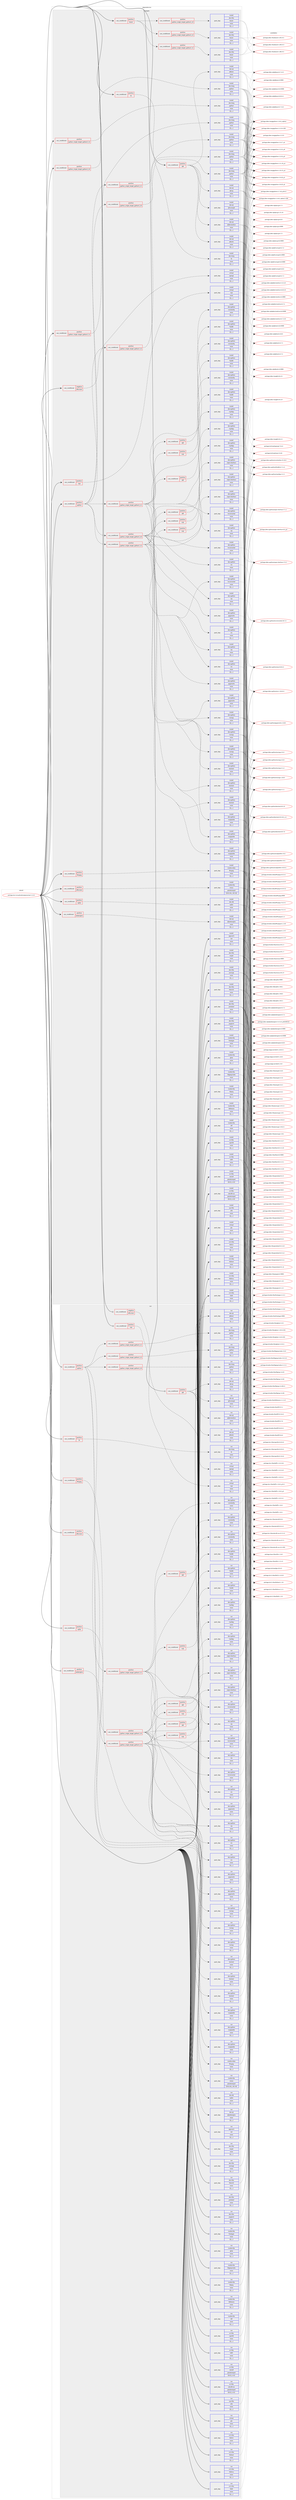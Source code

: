 digraph prolog {

# *************
# Graph options
# *************

newrank=true;
concentrate=true;
compound=true;
graph [rankdir=LR,fontname=Helvetica,fontsize=10,ranksep=1.5];#, ranksep=2.5, nodesep=0.2];
edge  [arrowhead=vee];
node  [fontname=Helvetica,fontsize=10];

# **********
# The ebuild
# **********

subgraph cluster_leftcol {
color=gray;
label=<<i>ebuild</i>>;
id [label="portage://sci-visualization/paraview-5.13.0", color=red, width=4, href="../sci-visualization/paraview-5.13.0.svg"];
}

# ****************
# The dependencies
# ****************

subgraph cluster_midcol {
color=gray;
label=<<i>dependencies</i>>;
subgraph cluster_compile {
fillcolor="#eeeeee";
style=filled;
label=<<i>compile</i>>;
subgraph cond115837 {
dependency434829 [label=<<TABLE BORDER="0" CELLBORDER="1" CELLSPACING="0" CELLPADDING="4"><TR><TD ROWSPAN="3" CELLPADDING="10">use_conditional</TD></TR><TR><TD>negative</TD></TR><TR><TD>offscreen</TD></TR></TABLE>>, shape=none, color=red];
subgraph pack315812 {
dependency434873 [label=<<TABLE BORDER="0" CELLBORDER="1" CELLSPACING="0" CELLPADDING="4" WIDTH="220"><TR><TD ROWSPAN="6" CELLPADDING="30">pack_dep</TD></TR><TR><TD WIDTH="110">install</TD></TR><TR><TD>virtual</TD></TR><TR><TD>opengl</TD></TR><TR><TD>none</TD></TR><TR><TD>[[],,,,]</TD></TR></TABLE>>, shape=none, color=blue];
}
dependency434829:e -> dependency434873:w [weight=20,style="dashed",arrowhead="vee"];
}
id:e -> dependency434829:w [weight=20,style="solid",arrowhead="vee"];
subgraph cond115902 {
dependency434898 [label=<<TABLE BORDER="0" CELLBORDER="1" CELLSPACING="0" CELLPADDING="4"><TR><TD ROWSPAN="3" CELLPADDING="10">use_conditional</TD></TR><TR><TD>positive</TD></TR><TR><TD>boost</TD></TR></TABLE>>, shape=none, color=red];
subgraph cond115927 {
dependency434964 [label=<<TABLE BORDER="0" CELLBORDER="1" CELLSPACING="0" CELLPADDING="4"><TR><TD ROWSPAN="3" CELLPADDING="10">use_conditional</TD></TR><TR><TD>positive</TD></TR><TR><TD>python_single_target_python3_10</TD></TR></TABLE>>, shape=none, color=red];
subgraph pack315883 {
dependency434988 [label=<<TABLE BORDER="0" CELLBORDER="1" CELLSPACING="0" CELLPADDING="4" WIDTH="220"><TR><TD ROWSPAN="6" CELLPADDING="30">pack_dep</TD></TR><TR><TD WIDTH="110">install</TD></TR><TR><TD>dev-libs</TD></TR><TR><TD>boost</TD></TR><TR><TD>none</TD></TR><TR><TD>[[],,,,]</TD></TR></TABLE>>, shape=none, color=blue];
}
dependency434964:e -> dependency434988:w [weight=20,style="dashed",arrowhead="vee"];
}
dependency434898:e -> dependency434964:w [weight=20,style="dashed",arrowhead="vee"];
subgraph cond115950 {
dependency435019 [label=<<TABLE BORDER="0" CELLBORDER="1" CELLSPACING="0" CELLPADDING="4"><TR><TD ROWSPAN="3" CELLPADDING="10">use_conditional</TD></TR><TR><TD>positive</TD></TR><TR><TD>python_single_target_python3_11</TD></TR></TABLE>>, shape=none, color=red];
subgraph pack315920 {
dependency435112 [label=<<TABLE BORDER="0" CELLBORDER="1" CELLSPACING="0" CELLPADDING="4" WIDTH="220"><TR><TD ROWSPAN="6" CELLPADDING="30">pack_dep</TD></TR><TR><TD WIDTH="110">install</TD></TR><TR><TD>dev-libs</TD></TR><TR><TD>boost</TD></TR><TR><TD>none</TD></TR><TR><TD>[[],,,,]</TD></TR></TABLE>>, shape=none, color=blue];
}
dependency435019:e -> dependency435112:w [weight=20,style="dashed",arrowhead="vee"];
}
dependency434898:e -> dependency435019:w [weight=20,style="dashed",arrowhead="vee"];
subgraph cond116002 {
dependency435168 [label=<<TABLE BORDER="0" CELLBORDER="1" CELLSPACING="0" CELLPADDING="4"><TR><TD ROWSPAN="3" CELLPADDING="10">use_conditional</TD></TR><TR><TD>positive</TD></TR><TR><TD>python_single_target_python3_12</TD></TR></TABLE>>, shape=none, color=red];
subgraph pack316007 {
dependency435260 [label=<<TABLE BORDER="0" CELLBORDER="1" CELLSPACING="0" CELLPADDING="4" WIDTH="220"><TR><TD ROWSPAN="6" CELLPADDING="30">pack_dep</TD></TR><TR><TD WIDTH="110">install</TD></TR><TR><TD>dev-libs</TD></TR><TR><TD>boost</TD></TR><TR><TD>none</TD></TR><TR><TD>[[],,,,]</TD></TR></TABLE>>, shape=none, color=blue];
}
dependency435168:e -> dependency435260:w [weight=20,style="dashed",arrowhead="vee"];
}
dependency434898:e -> dependency435168:w [weight=20,style="dashed",arrowhead="vee"];
}
id:e -> dependency434898:w [weight=20,style="solid",arrowhead="vee"];
subgraph cond116058 {
dependency435316 [label=<<TABLE BORDER="0" CELLBORDER="1" CELLSPACING="0" CELLPADDING="4"><TR><TD ROWSPAN="3" CELLPADDING="10">use_conditional</TD></TR><TR><TD>positive</TD></TR><TR><TD>ffmpeg</TD></TR></TABLE>>, shape=none, color=red];
subgraph pack316101 {
dependency435364 [label=<<TABLE BORDER="0" CELLBORDER="1" CELLSPACING="0" CELLPADDING="4" WIDTH="220"><TR><TD ROWSPAN="6" CELLPADDING="30">pack_dep</TD></TR><TR><TD WIDTH="110">install</TD></TR><TR><TD>media-video</TD></TR><TR><TD>ffmpeg</TD></TR><TR><TD>none</TD></TR><TR><TD>[[],,,,]</TD></TR></TABLE>>, shape=none, color=blue];
}
dependency435316:e -> dependency435364:w [weight=20,style="dashed",arrowhead="vee"];
}
id:e -> dependency435316:w [weight=20,style="solid",arrowhead="vee"];
subgraph cond116130 {
dependency435515 [label=<<TABLE BORDER="0" CELLBORDER="1" CELLSPACING="0" CELLPADDING="4"><TR><TD ROWSPAN="3" CELLPADDING="10">use_conditional</TD></TR><TR><TD>positive</TD></TR><TR><TD>mpi</TD></TR></TABLE>>, shape=none, color=red];
subgraph pack316218 {
dependency435519 [label=<<TABLE BORDER="0" CELLBORDER="1" CELLSPACING="0" CELLPADDING="4" WIDTH="220"><TR><TD ROWSPAN="6" CELLPADDING="30">pack_dep</TD></TR><TR><TD WIDTH="110">install</TD></TR><TR><TD>virtual</TD></TR><TR><TD>mpi</TD></TR><TR><TD>none</TD></TR><TR><TD>[[],,,,]</TD></TR></TABLE>>, shape=none, color=blue];
}
dependency435515:e -> dependency435519:w [weight=20,style="dashed",arrowhead="vee"];
}
id:e -> dependency435515:w [weight=20,style="solid",arrowhead="vee"];
subgraph cond116143 {
dependency435544 [label=<<TABLE BORDER="0" CELLBORDER="1" CELLSPACING="0" CELLPADDING="4"><TR><TD ROWSPAN="3" CELLPADDING="10">use_conditional</TD></TR><TR><TD>positive</TD></TR><TR><TD>offscreen</TD></TR></TABLE>>, shape=none, color=red];
subgraph pack316230 {
dependency435565 [label=<<TABLE BORDER="0" CELLBORDER="1" CELLSPACING="0" CELLPADDING="4" WIDTH="220"><TR><TD ROWSPAN="6" CELLPADDING="30">pack_dep</TD></TR><TR><TD WIDTH="110">install</TD></TR><TR><TD>media-libs</TD></TR><TR><TD>mesa</TD></TR><TR><TD>greaterequal</TD></TR><TR><TD>[[18,3,6],,,18.3.6]</TD></TR></TABLE>>, shape=none, color=blue];
}
dependency435544:e -> dependency435565:w [weight=20,style="dashed",arrowhead="vee"];
}
id:e -> dependency435544:w [weight=20,style="solid",arrowhead="vee"];
subgraph cond116164 {
dependency435589 [label=<<TABLE BORDER="0" CELLBORDER="1" CELLSPACING="0" CELLPADDING="4"><TR><TD ROWSPAN="3" CELLPADDING="10">use_conditional</TD></TR><TR><TD>positive</TD></TR><TR><TD>python</TD></TR></TABLE>>, shape=none, color=red];
subgraph cond116165 {
dependency435592 [label=<<TABLE BORDER="0" CELLBORDER="1" CELLSPACING="0" CELLPADDING="4"><TR><TD ROWSPAN="3" CELLPADDING="10">use_conditional</TD></TR><TR><TD>positive</TD></TR><TR><TD>python_single_target_python3_10</TD></TR></TABLE>>, shape=none, color=red];
subgraph pack316335 {
dependency435713 [label=<<TABLE BORDER="0" CELLBORDER="1" CELLSPACING="0" CELLPADDING="4" WIDTH="220"><TR><TD ROWSPAN="6" CELLPADDING="30">pack_dep</TD></TR><TR><TD WIDTH="110">install</TD></TR><TR><TD>dev-lang</TD></TR><TR><TD>python</TD></TR><TR><TD>none</TD></TR><TR><TD>[[],,,,]</TD></TR></TABLE>>, shape=none, color=blue];
}
dependency435592:e -> dependency435713:w [weight=20,style="dashed",arrowhead="vee"];
}
dependency435589:e -> dependency435592:w [weight=20,style="dashed",arrowhead="vee"];
subgraph cond116205 {
dependency435752 [label=<<TABLE BORDER="0" CELLBORDER="1" CELLSPACING="0" CELLPADDING="4"><TR><TD ROWSPAN="3" CELLPADDING="10">use_conditional</TD></TR><TR><TD>positive</TD></TR><TR><TD>python_single_target_python3_11</TD></TR></TABLE>>, shape=none, color=red];
subgraph pack316398 {
dependency435862 [label=<<TABLE BORDER="0" CELLBORDER="1" CELLSPACING="0" CELLPADDING="4" WIDTH="220"><TR><TD ROWSPAN="6" CELLPADDING="30">pack_dep</TD></TR><TR><TD WIDTH="110">install</TD></TR><TR><TD>dev-lang</TD></TR><TR><TD>python</TD></TR><TR><TD>none</TD></TR><TR><TD>[[],,,,]</TD></TR></TABLE>>, shape=none, color=blue];
}
dependency435752:e -> dependency435862:w [weight=20,style="dashed",arrowhead="vee"];
}
dependency435589:e -> dependency435752:w [weight=20,style="dashed",arrowhead="vee"];
subgraph cond116239 {
dependency435871 [label=<<TABLE BORDER="0" CELLBORDER="1" CELLSPACING="0" CELLPADDING="4"><TR><TD ROWSPAN="3" CELLPADDING="10">use_conditional</TD></TR><TR><TD>positive</TD></TR><TR><TD>python_single_target_python3_12</TD></TR></TABLE>>, shape=none, color=red];
subgraph pack316464 {
dependency435876 [label=<<TABLE BORDER="0" CELLBORDER="1" CELLSPACING="0" CELLPADDING="4" WIDTH="220"><TR><TD ROWSPAN="6" CELLPADDING="30">pack_dep</TD></TR><TR><TD WIDTH="110">install</TD></TR><TR><TD>dev-lang</TD></TR><TR><TD>python</TD></TR><TR><TD>none</TD></TR><TR><TD>[[],,,,]</TD></TR></TABLE>>, shape=none, color=blue];
}
dependency435871:e -> dependency435876:w [weight=20,style="dashed",arrowhead="vee"];
}
dependency435589:e -> dependency435871:w [weight=20,style="dashed",arrowhead="vee"];
subgraph cond116242 {
dependency435909 [label=<<TABLE BORDER="0" CELLBORDER="1" CELLSPACING="0" CELLPADDING="4"><TR><TD ROWSPAN="3" CELLPADDING="10">use_conditional</TD></TR><TR><TD>positive</TD></TR><TR><TD>python_single_target_python3_10</TD></TR></TABLE>>, shape=none, color=red];
subgraph pack316517 {
dependency435956 [label=<<TABLE BORDER="0" CELLBORDER="1" CELLSPACING="0" CELLPADDING="4" WIDTH="220"><TR><TD ROWSPAN="6" CELLPADDING="30">pack_dep</TD></TR><TR><TD WIDTH="110">install</TD></TR><TR><TD>dev-python</TD></TR><TR><TD>constantly</TD></TR><TR><TD>none</TD></TR><TR><TD>[[],,,,]</TD></TR></TABLE>>, shape=none, color=blue];
}
dependency435909:e -> dependency435956:w [weight=20,style="dashed",arrowhead="vee"];
subgraph pack316534 {
dependency436001 [label=<<TABLE BORDER="0" CELLBORDER="1" CELLSPACING="0" CELLPADDING="4" WIDTH="220"><TR><TD ROWSPAN="6" CELLPADDING="30">pack_dep</TD></TR><TR><TD WIDTH="110">install</TD></TR><TR><TD>dev-python</TD></TR><TR><TD>incremental</TD></TR><TR><TD>none</TD></TR><TR><TD>[[],,,,]</TD></TR></TABLE>>, shape=none, color=blue];
}
dependency435909:e -> dependency436001:w [weight=20,style="dashed",arrowhead="vee"];
subgraph pack316559 {
dependency436047 [label=<<TABLE BORDER="0" CELLBORDER="1" CELLSPACING="0" CELLPADDING="4" WIDTH="220"><TR><TD ROWSPAN="6" CELLPADDING="30">pack_dep</TD></TR><TR><TD WIDTH="110">install</TD></TR><TR><TD>dev-python</TD></TR><TR><TD>matplotlib</TD></TR><TR><TD>none</TD></TR><TR><TD>[[],,,,]</TD></TR></TABLE>>, shape=none, color=blue];
}
dependency435909:e -> dependency436047:w [weight=20,style="dashed",arrowhead="vee"];
subgraph pack316595 {
dependency436066 [label=<<TABLE BORDER="0" CELLBORDER="1" CELLSPACING="0" CELLPADDING="4" WIDTH="220"><TR><TD ROWSPAN="6" CELLPADDING="30">pack_dep</TD></TR><TR><TD WIDTH="110">install</TD></TR><TR><TD>dev-python</TD></TR><TR><TD>numpy</TD></TR><TR><TD>none</TD></TR><TR><TD>[[],,,,]</TD></TR></TABLE>>, shape=none, color=blue];
}
dependency435909:e -> dependency436066:w [weight=20,style="dashed",arrowhead="vee"];
subgraph pack316620 {
dependency436112 [label=<<TABLE BORDER="0" CELLBORDER="1" CELLSPACING="0" CELLPADDING="4" WIDTH="220"><TR><TD ROWSPAN="6" CELLPADDING="30">pack_dep</TD></TR><TR><TD WIDTH="110">install</TD></TR><TR><TD>dev-python</TD></TR><TR><TD>pygments</TD></TR><TR><TD>none</TD></TR><TR><TD>[[],,,,]</TD></TR></TABLE>>, shape=none, color=blue];
}
dependency435909:e -> dependency436112:w [weight=20,style="dashed",arrowhead="vee"];
subgraph pack316644 {
dependency436116 [label=<<TABLE BORDER="0" CELLBORDER="1" CELLSPACING="0" CELLPADDING="4" WIDTH="220"><TR><TD ROWSPAN="6" CELLPADDING="30">pack_dep</TD></TR><TR><TD WIDTH="110">install</TD></TR><TR><TD>dev-python</TD></TR><TR><TD>sip</TD></TR><TR><TD>none</TD></TR><TR><TD>[[],,,,]</TD></TR></TABLE>>, shape=none, color=blue];
}
dependency435909:e -> dependency436116:w [weight=20,style="dashed",arrowhead="vee"];
subgraph pack316660 {
dependency436149 [label=<<TABLE BORDER="0" CELLBORDER="1" CELLSPACING="0" CELLPADDING="4" WIDTH="220"><TR><TD ROWSPAN="6" CELLPADDING="30">pack_dep</TD></TR><TR><TD WIDTH="110">install</TD></TR><TR><TD>dev-python</TD></TR><TR><TD>six</TD></TR><TR><TD>none</TD></TR><TR><TD>[[],,,,]</TD></TR></TABLE>>, shape=none, color=blue];
}
dependency435909:e -> dependency436149:w [weight=20,style="dashed",arrowhead="vee"];
subgraph pack316677 {
dependency436155 [label=<<TABLE BORDER="0" CELLBORDER="1" CELLSPACING="0" CELLPADDING="4" WIDTH="220"><TR><TD ROWSPAN="6" CELLPADDING="30">pack_dep</TD></TR><TR><TD WIDTH="110">install</TD></TR><TR><TD>dev-python</TD></TR><TR><TD>twisted</TD></TR><TR><TD>none</TD></TR><TR><TD>[[],,,,]</TD></TR></TABLE>>, shape=none, color=blue];
}
dependency435909:e -> dependency436155:w [weight=20,style="dashed",arrowhead="vee"];
subgraph pack316701 {
dependency436194 [label=<<TABLE BORDER="0" CELLBORDER="1" CELLSPACING="0" CELLPADDING="4" WIDTH="220"><TR><TD ROWSPAN="6" CELLPADDING="30">pack_dep</TD></TR><TR><TD WIDTH="110">install</TD></TR><TR><TD>dev-python</TD></TR><TR><TD>zope-interface</TD></TR><TR><TD>none</TD></TR><TR><TD>[[],,,,]</TD></TR></TABLE>>, shape=none, color=blue];
}
dependency435909:e -> dependency436194:w [weight=20,style="dashed",arrowhead="vee"];
subgraph cond116318 {
dependency436258 [label=<<TABLE BORDER="0" CELLBORDER="1" CELLSPACING="0" CELLPADDING="4"><TR><TD ROWSPAN="3" CELLPADDING="10">use_conditional</TD></TR><TR><TD>positive</TD></TR><TR><TD>mpi</TD></TR></TABLE>>, shape=none, color=red];
subgraph pack316780 {
dependency436298 [label=<<TABLE BORDER="0" CELLBORDER="1" CELLSPACING="0" CELLPADDING="4" WIDTH="220"><TR><TD ROWSPAN="6" CELLPADDING="30">pack_dep</TD></TR><TR><TD WIDTH="110">install</TD></TR><TR><TD>dev-python</TD></TR><TR><TD>mpi4py</TD></TR><TR><TD>none</TD></TR><TR><TD>[[],,,,]</TD></TR></TABLE>>, shape=none, color=blue];
}
dependency436258:e -> dependency436298:w [weight=20,style="dashed",arrowhead="vee"];
}
dependency435909:e -> dependency436258:w [weight=20,style="dashed",arrowhead="vee"];
subgraph cond116336 {
dependency436313 [label=<<TABLE BORDER="0" CELLBORDER="1" CELLSPACING="0" CELLPADDING="4"><TR><TD ROWSPAN="3" CELLPADDING="10">use_conditional</TD></TR><TR><TD>positive</TD></TR><TR><TD>qt6</TD></TR></TABLE>>, shape=none, color=red];
subgraph pack316807 {
dependency436363 [label=<<TABLE BORDER="0" CELLBORDER="1" CELLSPACING="0" CELLPADDING="4" WIDTH="220"><TR><TD ROWSPAN="6" CELLPADDING="30">pack_dep</TD></TR><TR><TD WIDTH="110">install</TD></TR><TR><TD>dev-python</TD></TR><TR><TD>PyQt6</TD></TR><TR><TD>none</TD></TR><TR><TD>[[],,,,]</TD></TR></TABLE>>, shape=none, color=blue];
}
dependency436313:e -> dependency436363:w [weight=20,style="dashed",arrowhead="vee"];
}
dependency435909:e -> dependency436313:w [weight=20,style="dashed",arrowhead="vee"];
}
dependency435589:e -> dependency435909:w [weight=20,style="dashed",arrowhead="vee"];
subgraph cond116361 {
dependency436405 [label=<<TABLE BORDER="0" CELLBORDER="1" CELLSPACING="0" CELLPADDING="4"><TR><TD ROWSPAN="3" CELLPADDING="10">use_conditional</TD></TR><TR><TD>positive</TD></TR><TR><TD>python_single_target_python3_11</TD></TR></TABLE>>, shape=none, color=red];
subgraph pack316869 {
dependency436439 [label=<<TABLE BORDER="0" CELLBORDER="1" CELLSPACING="0" CELLPADDING="4" WIDTH="220"><TR><TD ROWSPAN="6" CELLPADDING="30">pack_dep</TD></TR><TR><TD WIDTH="110">install</TD></TR><TR><TD>dev-python</TD></TR><TR><TD>constantly</TD></TR><TR><TD>none</TD></TR><TR><TD>[[],,,,]</TD></TR></TABLE>>, shape=none, color=blue];
}
dependency436405:e -> dependency436439:w [weight=20,style="dashed",arrowhead="vee"];
subgraph pack316882 {
dependency436457 [label=<<TABLE BORDER="0" CELLBORDER="1" CELLSPACING="0" CELLPADDING="4" WIDTH="220"><TR><TD ROWSPAN="6" CELLPADDING="30">pack_dep</TD></TR><TR><TD WIDTH="110">install</TD></TR><TR><TD>dev-python</TD></TR><TR><TD>incremental</TD></TR><TR><TD>none</TD></TR><TR><TD>[[],,,,]</TD></TR></TABLE>>, shape=none, color=blue];
}
dependency436405:e -> dependency436457:w [weight=20,style="dashed",arrowhead="vee"];
subgraph pack316888 {
dependency436486 [label=<<TABLE BORDER="0" CELLBORDER="1" CELLSPACING="0" CELLPADDING="4" WIDTH="220"><TR><TD ROWSPAN="6" CELLPADDING="30">pack_dep</TD></TR><TR><TD WIDTH="110">install</TD></TR><TR><TD>dev-python</TD></TR><TR><TD>matplotlib</TD></TR><TR><TD>none</TD></TR><TR><TD>[[],,,,]</TD></TR></TABLE>>, shape=none, color=blue];
}
dependency436405:e -> dependency436486:w [weight=20,style="dashed",arrowhead="vee"];
subgraph pack316916 {
dependency436518 [label=<<TABLE BORDER="0" CELLBORDER="1" CELLSPACING="0" CELLPADDING="4" WIDTH="220"><TR><TD ROWSPAN="6" CELLPADDING="30">pack_dep</TD></TR><TR><TD WIDTH="110">install</TD></TR><TR><TD>dev-python</TD></TR><TR><TD>numpy</TD></TR><TR><TD>none</TD></TR><TR><TD>[[],,,,]</TD></TR></TABLE>>, shape=none, color=blue];
}
dependency436405:e -> dependency436518:w [weight=20,style="dashed",arrowhead="vee"];
subgraph pack316931 {
dependency436522 [label=<<TABLE BORDER="0" CELLBORDER="1" CELLSPACING="0" CELLPADDING="4" WIDTH="220"><TR><TD ROWSPAN="6" CELLPADDING="30">pack_dep</TD></TR><TR><TD WIDTH="110">install</TD></TR><TR><TD>dev-python</TD></TR><TR><TD>pygments</TD></TR><TR><TD>none</TD></TR><TR><TD>[[],,,,]</TD></TR></TABLE>>, shape=none, color=blue];
}
dependency436405:e -> dependency436522:w [weight=20,style="dashed",arrowhead="vee"];
subgraph pack316945 {
dependency436541 [label=<<TABLE BORDER="0" CELLBORDER="1" CELLSPACING="0" CELLPADDING="4" WIDTH="220"><TR><TD ROWSPAN="6" CELLPADDING="30">pack_dep</TD></TR><TR><TD WIDTH="110">install</TD></TR><TR><TD>dev-python</TD></TR><TR><TD>sip</TD></TR><TR><TD>none</TD></TR><TR><TD>[[],,,,]</TD></TR></TABLE>>, shape=none, color=blue];
}
dependency436405:e -> dependency436541:w [weight=20,style="dashed",arrowhead="vee"];
subgraph pack316953 {
dependency436560 [label=<<TABLE BORDER="0" CELLBORDER="1" CELLSPACING="0" CELLPADDING="4" WIDTH="220"><TR><TD ROWSPAN="6" CELLPADDING="30">pack_dep</TD></TR><TR><TD WIDTH="110">install</TD></TR><TR><TD>dev-python</TD></TR><TR><TD>six</TD></TR><TR><TD>none</TD></TR><TR><TD>[[],,,,]</TD></TR></TABLE>>, shape=none, color=blue];
}
dependency436405:e -> dependency436560:w [weight=20,style="dashed",arrowhead="vee"];
subgraph pack316968 {
dependency436586 [label=<<TABLE BORDER="0" CELLBORDER="1" CELLSPACING="0" CELLPADDING="4" WIDTH="220"><TR><TD ROWSPAN="6" CELLPADDING="30">pack_dep</TD></TR><TR><TD WIDTH="110">install</TD></TR><TR><TD>dev-python</TD></TR><TR><TD>twisted</TD></TR><TR><TD>none</TD></TR><TR><TD>[[],,,,]</TD></TR></TABLE>>, shape=none, color=blue];
}
dependency436405:e -> dependency436586:w [weight=20,style="dashed",arrowhead="vee"];
subgraph pack316977 {
dependency436602 [label=<<TABLE BORDER="0" CELLBORDER="1" CELLSPACING="0" CELLPADDING="4" WIDTH="220"><TR><TD ROWSPAN="6" CELLPADDING="30">pack_dep</TD></TR><TR><TD WIDTH="110">install</TD></TR><TR><TD>dev-python</TD></TR><TR><TD>zope-interface</TD></TR><TR><TD>none</TD></TR><TR><TD>[[],,,,]</TD></TR></TABLE>>, shape=none, color=blue];
}
dependency436405:e -> dependency436602:w [weight=20,style="dashed",arrowhead="vee"];
subgraph cond116440 {
dependency436612 [label=<<TABLE BORDER="0" CELLBORDER="1" CELLSPACING="0" CELLPADDING="4"><TR><TD ROWSPAN="3" CELLPADDING="10">use_conditional</TD></TR><TR><TD>positive</TD></TR><TR><TD>mpi</TD></TR></TABLE>>, shape=none, color=red];
subgraph pack316998 {
dependency436639 [label=<<TABLE BORDER="0" CELLBORDER="1" CELLSPACING="0" CELLPADDING="4" WIDTH="220"><TR><TD ROWSPAN="6" CELLPADDING="30">pack_dep</TD></TR><TR><TD WIDTH="110">install</TD></TR><TR><TD>dev-python</TD></TR><TR><TD>mpi4py</TD></TR><TR><TD>none</TD></TR><TR><TD>[[],,,,]</TD></TR></TABLE>>, shape=none, color=blue];
}
dependency436612:e -> dependency436639:w [weight=20,style="dashed",arrowhead="vee"];
}
dependency436405:e -> dependency436612:w [weight=20,style="dashed",arrowhead="vee"];
subgraph cond116452 {
dependency436665 [label=<<TABLE BORDER="0" CELLBORDER="1" CELLSPACING="0" CELLPADDING="4"><TR><TD ROWSPAN="3" CELLPADDING="10">use_conditional</TD></TR><TR><TD>positive</TD></TR><TR><TD>qt6</TD></TR></TABLE>>, shape=none, color=red];
subgraph pack317036 {
dependency436685 [label=<<TABLE BORDER="0" CELLBORDER="1" CELLSPACING="0" CELLPADDING="4" WIDTH="220"><TR><TD ROWSPAN="6" CELLPADDING="30">pack_dep</TD></TR><TR><TD WIDTH="110">install</TD></TR><TR><TD>dev-python</TD></TR><TR><TD>PyQt6</TD></TR><TR><TD>none</TD></TR><TR><TD>[[],,,,]</TD></TR></TABLE>>, shape=none, color=blue];
}
dependency436665:e -> dependency436685:w [weight=20,style="dashed",arrowhead="vee"];
}
dependency436405:e -> dependency436665:w [weight=20,style="dashed",arrowhead="vee"];
}
dependency435589:e -> dependency436405:w [weight=20,style="dashed",arrowhead="vee"];
subgraph cond116469 {
dependency436693 [label=<<TABLE BORDER="0" CELLBORDER="1" CELLSPACING="0" CELLPADDING="4"><TR><TD ROWSPAN="3" CELLPADDING="10">use_conditional</TD></TR><TR><TD>positive</TD></TR><TR><TD>python_single_target_python3_12</TD></TR></TABLE>>, shape=none, color=red];
subgraph pack317056 {
dependency436721 [label=<<TABLE BORDER="0" CELLBORDER="1" CELLSPACING="0" CELLPADDING="4" WIDTH="220"><TR><TD ROWSPAN="6" CELLPADDING="30">pack_dep</TD></TR><TR><TD WIDTH="110">install</TD></TR><TR><TD>dev-python</TD></TR><TR><TD>constantly</TD></TR><TR><TD>none</TD></TR><TR><TD>[[],,,,]</TD></TR></TABLE>>, shape=none, color=blue];
}
dependency436693:e -> dependency436721:w [weight=20,style="dashed",arrowhead="vee"];
subgraph pack317069 {
dependency436738 [label=<<TABLE BORDER="0" CELLBORDER="1" CELLSPACING="0" CELLPADDING="4" WIDTH="220"><TR><TD ROWSPAN="6" CELLPADDING="30">pack_dep</TD></TR><TR><TD WIDTH="110">install</TD></TR><TR><TD>dev-python</TD></TR><TR><TD>incremental</TD></TR><TR><TD>none</TD></TR><TR><TD>[[],,,,]</TD></TR></TABLE>>, shape=none, color=blue];
}
dependency436693:e -> dependency436738:w [weight=20,style="dashed",arrowhead="vee"];
subgraph pack317085 {
dependency436769 [label=<<TABLE BORDER="0" CELLBORDER="1" CELLSPACING="0" CELLPADDING="4" WIDTH="220"><TR><TD ROWSPAN="6" CELLPADDING="30">pack_dep</TD></TR><TR><TD WIDTH="110">install</TD></TR><TR><TD>dev-python</TD></TR><TR><TD>matplotlib</TD></TR><TR><TD>none</TD></TR><TR><TD>[[],,,,]</TD></TR></TABLE>>, shape=none, color=blue];
}
dependency436693:e -> dependency436769:w [weight=20,style="dashed",arrowhead="vee"];
subgraph pack317097 {
dependency436796 [label=<<TABLE BORDER="0" CELLBORDER="1" CELLSPACING="0" CELLPADDING="4" WIDTH="220"><TR><TD ROWSPAN="6" CELLPADDING="30">pack_dep</TD></TR><TR><TD WIDTH="110">install</TD></TR><TR><TD>dev-python</TD></TR><TR><TD>numpy</TD></TR><TR><TD>none</TD></TR><TR><TD>[[],,,,]</TD></TR></TABLE>>, shape=none, color=blue];
}
dependency436693:e -> dependency436796:w [weight=20,style="dashed",arrowhead="vee"];
subgraph pack317119 {
dependency436812 [label=<<TABLE BORDER="0" CELLBORDER="1" CELLSPACING="0" CELLPADDING="4" WIDTH="220"><TR><TD ROWSPAN="6" CELLPADDING="30">pack_dep</TD></TR><TR><TD WIDTH="110">install</TD></TR><TR><TD>dev-python</TD></TR><TR><TD>pygments</TD></TR><TR><TD>none</TD></TR><TR><TD>[[],,,,]</TD></TR></TABLE>>, shape=none, color=blue];
}
dependency436693:e -> dependency436812:w [weight=20,style="dashed",arrowhead="vee"];
subgraph pack317133 {
dependency436816 [label=<<TABLE BORDER="0" CELLBORDER="1" CELLSPACING="0" CELLPADDING="4" WIDTH="220"><TR><TD ROWSPAN="6" CELLPADDING="30">pack_dep</TD></TR><TR><TD WIDTH="110">install</TD></TR><TR><TD>dev-python</TD></TR><TR><TD>sip</TD></TR><TR><TD>none</TD></TR><TR><TD>[[],,,,]</TD></TR></TABLE>>, shape=none, color=blue];
}
dependency436693:e -> dependency436816:w [weight=20,style="dashed",arrowhead="vee"];
subgraph pack317138 {
dependency436835 [label=<<TABLE BORDER="0" CELLBORDER="1" CELLSPACING="0" CELLPADDING="4" WIDTH="220"><TR><TD ROWSPAN="6" CELLPADDING="30">pack_dep</TD></TR><TR><TD WIDTH="110">install</TD></TR><TR><TD>dev-python</TD></TR><TR><TD>six</TD></TR><TR><TD>none</TD></TR><TR><TD>[[],,,,]</TD></TR></TABLE>>, shape=none, color=blue];
}
dependency436693:e -> dependency436835:w [weight=20,style="dashed",arrowhead="vee"];
subgraph pack317156 {
dependency436858 [label=<<TABLE BORDER="0" CELLBORDER="1" CELLSPACING="0" CELLPADDING="4" WIDTH="220"><TR><TD ROWSPAN="6" CELLPADDING="30">pack_dep</TD></TR><TR><TD WIDTH="110">install</TD></TR><TR><TD>dev-python</TD></TR><TR><TD>twisted</TD></TR><TR><TD>none</TD></TR><TR><TD>[[],,,,]</TD></TR></TABLE>>, shape=none, color=blue];
}
dependency436693:e -> dependency436858:w [weight=20,style="dashed",arrowhead="vee"];
subgraph pack317166 {
dependency436878 [label=<<TABLE BORDER="0" CELLBORDER="1" CELLSPACING="0" CELLPADDING="4" WIDTH="220"><TR><TD ROWSPAN="6" CELLPADDING="30">pack_dep</TD></TR><TR><TD WIDTH="110">install</TD></TR><TR><TD>dev-python</TD></TR><TR><TD>zope-interface</TD></TR><TR><TD>none</TD></TR><TR><TD>[[],,,,]</TD></TR></TABLE>>, shape=none, color=blue];
}
dependency436693:e -> dependency436878:w [weight=20,style="dashed",arrowhead="vee"];
subgraph cond116521 {
dependency436906 [label=<<TABLE BORDER="0" CELLBORDER="1" CELLSPACING="0" CELLPADDING="4"><TR><TD ROWSPAN="3" CELLPADDING="10">use_conditional</TD></TR><TR><TD>positive</TD></TR><TR><TD>mpi</TD></TR></TABLE>>, shape=none, color=red];
subgraph pack317204 {
dependency436914 [label=<<TABLE BORDER="0" CELLBORDER="1" CELLSPACING="0" CELLPADDING="4" WIDTH="220"><TR><TD ROWSPAN="6" CELLPADDING="30">pack_dep</TD></TR><TR><TD WIDTH="110">install</TD></TR><TR><TD>dev-python</TD></TR><TR><TD>mpi4py</TD></TR><TR><TD>none</TD></TR><TR><TD>[[],,,,]</TD></TR></TABLE>>, shape=none, color=blue];
}
dependency436906:e -> dependency436914:w [weight=20,style="dashed",arrowhead="vee"];
}
dependency436693:e -> dependency436906:w [weight=20,style="dashed",arrowhead="vee"];
subgraph cond116526 {
dependency436931 [label=<<TABLE BORDER="0" CELLBORDER="1" CELLSPACING="0" CELLPADDING="4"><TR><TD ROWSPAN="3" CELLPADDING="10">use_conditional</TD></TR><TR><TD>positive</TD></TR><TR><TD>qt6</TD></TR></TABLE>>, shape=none, color=red];
subgraph pack317219 {
dependency436934 [label=<<TABLE BORDER="0" CELLBORDER="1" CELLSPACING="0" CELLPADDING="4" WIDTH="220"><TR><TD ROWSPAN="6" CELLPADDING="30">pack_dep</TD></TR><TR><TD WIDTH="110">install</TD></TR><TR><TD>dev-python</TD></TR><TR><TD>PyQt6</TD></TR><TR><TD>none</TD></TR><TR><TD>[[],,,,]</TD></TR></TABLE>>, shape=none, color=blue];
}
dependency436931:e -> dependency436934:w [weight=20,style="dashed",arrowhead="vee"];
}
dependency436693:e -> dependency436931:w [weight=20,style="dashed",arrowhead="vee"];
}
dependency435589:e -> dependency436693:w [weight=20,style="dashed",arrowhead="vee"];
}
id:e -> dependency435589:w [weight=20,style="solid",arrowhead="vee"];
subgraph cond116530 {
dependency436978 [label=<<TABLE BORDER="0" CELLBORDER="1" CELLSPACING="0" CELLPADDING="4"><TR><TD ROWSPAN="3" CELLPADDING="10">use_conditional</TD></TR><TR><TD>positive</TD></TR><TR><TD>python_single_target_python3_10</TD></TR></TABLE>>, shape=none, color=red];
subgraph pack317266 {
dependency436996 [label=<<TABLE BORDER="0" CELLBORDER="1" CELLSPACING="0" CELLPADDING="4" WIDTH="220"><TR><TD ROWSPAN="6" CELLPADDING="30">pack_dep</TD></TR><TR><TD WIDTH="110">install</TD></TR><TR><TD>dev-lang</TD></TR><TR><TD>python</TD></TR><TR><TD>none</TD></TR><TR><TD>[[],,,,]</TD></TR></TABLE>>, shape=none, color=blue];
}
dependency436978:e -> dependency436996:w [weight=20,style="dashed",arrowhead="vee"];
}
id:e -> dependency436978:w [weight=20,style="solid",arrowhead="vee"];
subgraph cond116541 {
dependency437010 [label=<<TABLE BORDER="0" CELLBORDER="1" CELLSPACING="0" CELLPADDING="4"><TR><TD ROWSPAN="3" CELLPADDING="10">use_conditional</TD></TR><TR><TD>positive</TD></TR><TR><TD>python_single_target_python3_11</TD></TR></TABLE>>, shape=none, color=red];
subgraph pack317290 {
dependency437024 [label=<<TABLE BORDER="0" CELLBORDER="1" CELLSPACING="0" CELLPADDING="4" WIDTH="220"><TR><TD ROWSPAN="6" CELLPADDING="30">pack_dep</TD></TR><TR><TD WIDTH="110">install</TD></TR><TR><TD>dev-lang</TD></TR><TR><TD>python</TD></TR><TR><TD>none</TD></TR><TR><TD>[[],,,,]</TD></TR></TABLE>>, shape=none, color=blue];
}
dependency437010:e -> dependency437024:w [weight=20,style="dashed",arrowhead="vee"];
}
id:e -> dependency437010:w [weight=20,style="solid",arrowhead="vee"];
subgraph cond116549 {
dependency437035 [label=<<TABLE BORDER="0" CELLBORDER="1" CELLSPACING="0" CELLPADDING="4"><TR><TD ROWSPAN="3" CELLPADDING="10">use_conditional</TD></TR><TR><TD>positive</TD></TR><TR><TD>python_single_target_python3_12</TD></TR></TABLE>>, shape=none, color=red];
subgraph pack317310 {
dependency437051 [label=<<TABLE BORDER="0" CELLBORDER="1" CELLSPACING="0" CELLPADDING="4" WIDTH="220"><TR><TD ROWSPAN="6" CELLPADDING="30">pack_dep</TD></TR><TR><TD WIDTH="110">install</TD></TR><TR><TD>dev-lang</TD></TR><TR><TD>python</TD></TR><TR><TD>none</TD></TR><TR><TD>[[],,,,]</TD></TR></TABLE>>, shape=none, color=blue];
}
dependency437035:e -> dependency437051:w [weight=20,style="dashed",arrowhead="vee"];
}
id:e -> dependency437035:w [weight=20,style="solid",arrowhead="vee"];
subgraph cond116554 {
dependency437058 [label=<<TABLE BORDER="0" CELLBORDER="1" CELLSPACING="0" CELLPADDING="4"><TR><TD ROWSPAN="3" CELLPADDING="10">use_conditional</TD></TR><TR><TD>positive</TD></TR><TR><TD>qt6</TD></TR></TABLE>>, shape=none, color=red];
subgraph pack317325 {
dependency437066 [label=<<TABLE BORDER="0" CELLBORDER="1" CELLSPACING="0" CELLPADDING="4" WIDTH="220"><TR><TD ROWSPAN="6" CELLPADDING="30">pack_dep</TD></TR><TR><TD WIDTH="110">install</TD></TR><TR><TD>dev-qt</TD></TR><TR><TD>qt5compat</TD></TR><TR><TD>none</TD></TR><TR><TD>[[],,,,]</TD></TR></TABLE>>, shape=none, color=blue];
}
dependency437058:e -> dependency437066:w [weight=20,style="dashed",arrowhead="vee"];
subgraph pack317329 {
dependency437076 [label=<<TABLE BORDER="0" CELLBORDER="1" CELLSPACING="0" CELLPADDING="4" WIDTH="220"><TR><TD ROWSPAN="6" CELLPADDING="30">pack_dep</TD></TR><TR><TD WIDTH="110">install</TD></TR><TR><TD>dev-qt</TD></TR><TR><TD>qtbase</TD></TR><TR><TD>none</TD></TR><TR><TD>[[],,,,]</TD></TR></TABLE>>, shape=none, color=blue];
}
dependency437058:e -> dependency437076:w [weight=20,style="dashed",arrowhead="vee"];
subgraph pack317350 {
dependency437102 [label=<<TABLE BORDER="0" CELLBORDER="1" CELLSPACING="0" CELLPADDING="4" WIDTH="220"><TR><TD ROWSPAN="6" CELLPADDING="30">pack_dep</TD></TR><TR><TD WIDTH="110">install</TD></TR><TR><TD>dev-qt</TD></TR><TR><TD>qtdeclarative</TD></TR><TR><TD>none</TD></TR><TR><TD>[[],,,,]</TD></TR></TABLE>>, shape=none, color=blue];
}
dependency437058:e -> dependency437102:w [weight=20,style="dashed",arrowhead="vee"];
subgraph pack317358 {
dependency437109 [label=<<TABLE BORDER="0" CELLBORDER="1" CELLSPACING="0" CELLPADDING="4" WIDTH="220"><TR><TD ROWSPAN="6" CELLPADDING="30">pack_dep</TD></TR><TR><TD WIDTH="110">install</TD></TR><TR><TD>dev-qt</TD></TR><TR><TD>qtsvg</TD></TR><TR><TD>none</TD></TR><TR><TD>[[],,,,]</TD></TR></TABLE>>, shape=none, color=blue];
}
dependency437058:e -> dependency437109:w [weight=20,style="dashed",arrowhead="vee"];
subgraph pack317363 {
dependency437119 [label=<<TABLE BORDER="0" CELLBORDER="1" CELLSPACING="0" CELLPADDING="4" WIDTH="220"><TR><TD ROWSPAN="6" CELLPADDING="30">pack_dep</TD></TR><TR><TD WIDTH="110">install</TD></TR><TR><TD>dev-qt</TD></TR><TR><TD>qttools</TD></TR><TR><TD>none</TD></TR><TR><TD>[[],,,,]</TD></TR></TABLE>>, shape=none, color=blue];
}
dependency437058:e -> dependency437119:w [weight=20,style="dashed",arrowhead="vee"];
}
id:e -> dependency437058:w [weight=20,style="solid",arrowhead="vee"];
subgraph cond116567 {
dependency437123 [label=<<TABLE BORDER="0" CELLBORDER="1" CELLSPACING="0" CELLPADDING="4"><TR><TD ROWSPAN="3" CELLPADDING="10">use_conditional</TD></TR><TR><TD>positive</TD></TR><TR><TD>sqlite</TD></TR></TABLE>>, shape=none, color=red];
subgraph pack317373 {
dependency437129 [label=<<TABLE BORDER="0" CELLBORDER="1" CELLSPACING="0" CELLPADDING="4" WIDTH="220"><TR><TD ROWSPAN="6" CELLPADDING="30">pack_dep</TD></TR><TR><TD WIDTH="110">install</TD></TR><TR><TD>dev-db</TD></TR><TR><TD>sqlite</TD></TR><TR><TD>none</TD></TR><TR><TD>[[],,,,]</TD></TR></TABLE>>, shape=none, color=blue];
}
dependency437123:e -> dependency437129:w [weight=20,style="dashed",arrowhead="vee"];
}
id:e -> dependency437123:w [weight=20,style="solid",arrowhead="vee"];
subgraph cond116569 {
dependency437136 [label=<<TABLE BORDER="0" CELLBORDER="1" CELLSPACING="0" CELLPADDING="4"><TR><TD ROWSPAN="3" CELLPADDING="10">use_conditional</TD></TR><TR><TD>positive</TD></TR><TR><TD>tk</TD></TR></TABLE>>, shape=none, color=red];
subgraph pack317383 {
dependency437145 [label=<<TABLE BORDER="0" CELLBORDER="1" CELLSPACING="0" CELLPADDING="4" WIDTH="220"><TR><TD ROWSPAN="6" CELLPADDING="30">pack_dep</TD></TR><TR><TD WIDTH="110">install</TD></TR><TR><TD>dev-lang</TD></TR><TR><TD>tk</TD></TR><TR><TD>none</TD></TR><TR><TD>[[],,,,]</TD></TR></TABLE>>, shape=none, color=blue];
}
dependency437136:e -> dependency437145:w [weight=20,style="dashed",arrowhead="vee"];
}
id:e -> dependency437136:w [weight=20,style="solid",arrowhead="vee"];
subgraph cond116575 {
dependency437158 [label=<<TABLE BORDER="0" CELLBORDER="1" CELLSPACING="0" CELLPADDING="4"><TR><TD ROWSPAN="3" CELLPADDING="10">use_conditional</TD></TR><TR><TD>positive</TD></TR><TR><TD>webengine</TD></TR></TABLE>>, shape=none, color=red];
subgraph pack317402 {
dependency437179 [label=<<TABLE BORDER="0" CELLBORDER="1" CELLSPACING="0" CELLPADDING="4" WIDTH="220"><TR><TD ROWSPAN="6" CELLPADDING="30">pack_dep</TD></TR><TR><TD WIDTH="110">install</TD></TR><TR><TD>dev-qt</TD></TR><TR><TD>qtwebengine</TD></TR><TR><TD>none</TD></TR><TR><TD>[[],,,,]</TD></TR></TABLE>>, shape=none, color=blue];
}
dependency437158:e -> dependency437179:w [weight=20,style="dashed",arrowhead="vee"];
}
id:e -> dependency437158:w [weight=20,style="solid",arrowhead="vee"];
subgraph pack317416 {
dependency437185 [label=<<TABLE BORDER="0" CELLBORDER="1" CELLSPACING="0" CELLPADDING="4" WIDTH="220"><TR><TD ROWSPAN="6" CELLPADDING="30">pack_dep</TD></TR><TR><TD WIDTH="110">install</TD></TR><TR><TD>app-arch</TD></TR><TR><TD>lz4</TD></TR><TR><TD>none</TD></TR><TR><TD>[[],,,,]</TD></TR></TABLE>>, shape=none, color=blue];
}
id:e -> dependency437185:w [weight=20,style="solid",arrowhead="vee"];
subgraph pack317433 {
dependency437201 [label=<<TABLE BORDER="0" CELLBORDER="1" CELLSPACING="0" CELLPADDING="4" WIDTH="220"><TR><TD ROWSPAN="6" CELLPADDING="30">pack_dep</TD></TR><TR><TD WIDTH="110">install</TD></TR><TR><TD>dev-libs</TD></TR><TR><TD>expat</TD></TR><TR><TD>none</TD></TR><TR><TD>[[],,,,]</TD></TR></TABLE>>, shape=none, color=blue];
}
id:e -> dependency437201:w [weight=20,style="solid",arrowhead="vee"];
subgraph pack317447 {
dependency437224 [label=<<TABLE BORDER="0" CELLBORDER="1" CELLSPACING="0" CELLPADDING="4" WIDTH="220"><TR><TD ROWSPAN="6" CELLPADDING="30">pack_dep</TD></TR><TR><TD WIDTH="110">install</TD></TR><TR><TD>dev-libs</TD></TR><TR><TD>jsoncpp</TD></TR><TR><TD>none</TD></TR><TR><TD>[[],,,,]</TD></TR></TABLE>>, shape=none, color=blue];
}
id:e -> dependency437224:w [weight=20,style="solid",arrowhead="vee"];
subgraph pack317463 {
dependency437244 [label=<<TABLE BORDER="0" CELLBORDER="1" CELLSPACING="0" CELLPADDING="4" WIDTH="220"><TR><TD ROWSPAN="6" CELLPADDING="30">pack_dep</TD></TR><TR><TD WIDTH="110">install</TD></TR><TR><TD>dev-libs</TD></TR><TR><TD>libxml2</TD></TR><TR><TD>none</TD></TR><TR><TD>[[],,,,]</TD></TR></TABLE>>, shape=none, color=blue];
}
id:e -> dependency437244:w [weight=20,style="solid",arrowhead="vee"];
subgraph pack317472 {
dependency437248 [label=<<TABLE BORDER="0" CELLBORDER="1" CELLSPACING="0" CELLPADDING="4" WIDTH="220"><TR><TD ROWSPAN="6" CELLPADDING="30">pack_dep</TD></TR><TR><TD WIDTH="110">install</TD></TR><TR><TD>dev-libs</TD></TR><TR><TD>protobuf</TD></TR><TR><TD>none</TD></TR><TR><TD>[[],,,,]</TD></TR></TABLE>>, shape=none, color=blue];
}
id:e -> dependency437248:w [weight=20,style="solid",arrowhead="vee"];
subgraph pack317478 {
dependency437271 [label=<<TABLE BORDER="0" CELLBORDER="1" CELLSPACING="0" CELLPADDING="4" WIDTH="220"><TR><TD ROWSPAN="6" CELLPADDING="30">pack_dep</TD></TR><TR><TD WIDTH="110">install</TD></TR><TR><TD>dev-libs</TD></TR><TR><TD>pugixml</TD></TR><TR><TD>none</TD></TR><TR><TD>[[],,,,]</TD></TR></TABLE>>, shape=none, color=blue];
}
id:e -> dependency437271:w [weight=20,style="solid",arrowhead="vee"];
subgraph pack317506 {
dependency437297 [label=<<TABLE BORDER="0" CELLBORDER="1" CELLSPACING="0" CELLPADDING="4" WIDTH="220"><TR><TD ROWSPAN="6" CELLPADDING="30">pack_dep</TD></TR><TR><TD WIDTH="110">install</TD></TR><TR><TD>media-libs</TD></TR><TR><TD>freetype</TD></TR><TR><TD>none</TD></TR><TR><TD>[[],,,,]</TD></TR></TABLE>>, shape=none, color=blue];
}
id:e -> dependency437297:w [weight=20,style="solid",arrowhead="vee"];
subgraph pack317518 {
dependency437303 [label=<<TABLE BORDER="0" CELLBORDER="1" CELLSPACING="0" CELLPADDING="4" WIDTH="220"><TR><TD ROWSPAN="6" CELLPADDING="30">pack_dep</TD></TR><TR><TD WIDTH="110">install</TD></TR><TR><TD>media-libs</TD></TR><TR><TD>glew</TD></TR><TR><TD>none</TD></TR><TR><TD>[[],,,,]</TD></TR></TABLE>>, shape=none, color=blue];
}
id:e -> dependency437303:w [weight=20,style="solid",arrowhead="vee"];
subgraph pack317519 {
dependency437310 [label=<<TABLE BORDER="0" CELLBORDER="1" CELLSPACING="0" CELLPADDING="4" WIDTH="220"><TR><TD ROWSPAN="6" CELLPADDING="30">pack_dep</TD></TR><TR><TD WIDTH="110">install</TD></TR><TR><TD>media-libs</TD></TR><TR><TD>libjpeg-turbo</TD></TR><TR><TD>none</TD></TR><TR><TD>[[],,,,]</TD></TR></TABLE>>, shape=none, color=blue];
}
id:e -> dependency437310:w [weight=20,style="solid",arrowhead="vee"];
subgraph pack317548 {
dependency437346 [label=<<TABLE BORDER="0" CELLBORDER="1" CELLSPACING="0" CELLPADDING="4" WIDTH="220"><TR><TD ROWSPAN="6" CELLPADDING="30">pack_dep</TD></TR><TR><TD WIDTH="110">install</TD></TR><TR><TD>media-libs</TD></TR><TR><TD>libpng</TD></TR><TR><TD>none</TD></TR><TR><TD>[[],,,,]</TD></TR></TABLE>>, shape=none, color=blue];
}
id:e -> dependency437346:w [weight=20,style="solid",arrowhead="vee"];
subgraph pack317553 {
dependency437361 [label=<<TABLE BORDER="0" CELLBORDER="1" CELLSPACING="0" CELLPADDING="4" WIDTH="220"><TR><TD ROWSPAN="6" CELLPADDING="30">pack_dep</TD></TR><TR><TD WIDTH="110">install</TD></TR><TR><TD>media-libs</TD></TR><TR><TD>libtheora</TD></TR><TR><TD>none</TD></TR><TR><TD>[[],,,,]</TD></TR></TABLE>>, shape=none, color=blue];
}
id:e -> dependency437361:w [weight=20,style="solid",arrowhead="vee"];
subgraph pack317572 {
dependency437370 [label=<<TABLE BORDER="0" CELLBORDER="1" CELLSPACING="0" CELLPADDING="4" WIDTH="220"><TR><TD ROWSPAN="6" CELLPADDING="30">pack_dep</TD></TR><TR><TD WIDTH="110">install</TD></TR><TR><TD>media-libs</TD></TR><TR><TD>tiff</TD></TR><TR><TD>none</TD></TR><TR><TD>[[],,,,]</TD></TR></TABLE>>, shape=none, color=blue];
}
id:e -> dependency437370:w [weight=20,style="solid",arrowhead="vee"];
subgraph pack317575 {
dependency437381 [label=<<TABLE BORDER="0" CELLBORDER="1" CELLSPACING="0" CELLPADDING="4" WIDTH="220"><TR><TD ROWSPAN="6" CELLPADDING="30">pack_dep</TD></TR><TR><TD WIDTH="110">install</TD></TR><TR><TD>sci-libs</TD></TR><TR><TD>cgnslib</TD></TR><TR><TD>none</TD></TR><TR><TD>[[],,,,]</TD></TR></TABLE>>, shape=none, color=blue];
}
id:e -> dependency437381:w [weight=20,style="solid",arrowhead="vee"];
subgraph pack317588 {
dependency437403 [label=<<TABLE BORDER="0" CELLBORDER="1" CELLSPACING="0" CELLPADDING="4" WIDTH="220"><TR><TD ROWSPAN="6" CELLPADDING="30">pack_dep</TD></TR><TR><TD WIDTH="110">install</TD></TR><TR><TD>sci-libs</TD></TR><TR><TD>hdf5</TD></TR><TR><TD>none</TD></TR><TR><TD>[[],,,,]</TD></TR></TABLE>>, shape=none, color=blue];
}
id:e -> dependency437403:w [weight=20,style="solid",arrowhead="vee"];
subgraph pack317601 {
dependency437414 [label=<<TABLE BORDER="0" CELLBORDER="1" CELLSPACING="0" CELLPADDING="4" WIDTH="220"><TR><TD ROWSPAN="6" CELLPADDING="30">pack_dep</TD></TR><TR><TD WIDTH="110">install</TD></TR><TR><TD>sci-libs</TD></TR><TR><TD>netcdf</TD></TR><TR><TD>greaterequal</TD></TR><TR><TD>[[4,2],,,4.2]</TD></TR></TABLE>>, shape=none, color=blue];
}
id:e -> dependency437414:w [weight=20,style="solid",arrowhead="vee"];
subgraph pack317610 {
dependency437418 [label=<<TABLE BORDER="0" CELLBORDER="1" CELLSPACING="0" CELLPADDING="4" WIDTH="220"><TR><TD ROWSPAN="6" CELLPADDING="30">pack_dep</TD></TR><TR><TD WIDTH="110">install</TD></TR><TR><TD>sci-libs</TD></TR><TR><TD>netcdf-cxx</TD></TR><TR><TD>greaterequal</TD></TR><TR><TD>[[4,2],,,4.2]</TD></TR></TABLE>>, shape=none, color=blue];
}
id:e -> dependency437418:w [weight=20,style="solid",arrowhead="vee"];
subgraph pack317624 {
dependency437437 [label=<<TABLE BORDER="0" CELLBORDER="1" CELLSPACING="0" CELLPADDING="4" WIDTH="220"><TR><TD ROWSPAN="6" CELLPADDING="30">pack_dep</TD></TR><TR><TD WIDTH="110">install</TD></TR><TR><TD>sys-libs</TD></TR><TR><TD>zlib</TD></TR><TR><TD>none</TD></TR><TR><TD>[[],,,,]</TD></TR></TABLE>>, shape=none, color=blue];
}
id:e -> dependency437437:w [weight=20,style="solid",arrowhead="vee"];
subgraph pack317631 {
dependency437443 [label=<<TABLE BORDER="0" CELLBORDER="1" CELLSPACING="0" CELLPADDING="4" WIDTH="220"><TR><TD ROWSPAN="6" CELLPADDING="30">pack_dep</TD></TR><TR><TD WIDTH="110">install</TD></TR><TR><TD>virtual</TD></TR><TR><TD>glu</TD></TR><TR><TD>none</TD></TR><TR><TD>[[],,,,]</TD></TR></TABLE>>, shape=none, color=blue];
}
id:e -> dependency437443:w [weight=20,style="solid",arrowhead="vee"];
subgraph pack317635 {
dependency437452 [label=<<TABLE BORDER="0" CELLBORDER="1" CELLSPACING="0" CELLPADDING="4" WIDTH="220"><TR><TD ROWSPAN="6" CELLPADDING="30">pack_dep</TD></TR><TR><TD WIDTH="110">install</TD></TR><TR><TD>x11-libs</TD></TR><TR><TD>libX11</TD></TR><TR><TD>none</TD></TR><TR><TD>[[],,,,]</TD></TR></TABLE>>, shape=none, color=blue];
}
id:e -> dependency437452:w [weight=20,style="solid",arrowhead="vee"];
subgraph pack317646 {
dependency437476 [label=<<TABLE BORDER="0" CELLBORDER="1" CELLSPACING="0" CELLPADDING="4" WIDTH="220"><TR><TD ROWSPAN="6" CELLPADDING="30">pack_dep</TD></TR><TR><TD WIDTH="110">install</TD></TR><TR><TD>x11-libs</TD></TR><TR><TD>libXext</TD></TR><TR><TD>none</TD></TR><TR><TD>[[],,,,]</TD></TR></TABLE>>, shape=none, color=blue];
}
id:e -> dependency437476:w [weight=20,style="solid",arrowhead="vee"];
subgraph pack317674 {
dependency437500 [label=<<TABLE BORDER="0" CELLBORDER="1" CELLSPACING="0" CELLPADDING="4" WIDTH="220"><TR><TD ROWSPAN="6" CELLPADDING="30">pack_dep</TD></TR><TR><TD WIDTH="110">install</TD></TR><TR><TD>x11-libs</TD></TR><TR><TD>libXmu</TD></TR><TR><TD>none</TD></TR><TR><TD>[[],,,,]</TD></TR></TABLE>>, shape=none, color=blue];
}
id:e -> dependency437500:w [weight=20,style="solid",arrowhead="vee"];
subgraph pack317697 {
dependency437543 [label=<<TABLE BORDER="0" CELLBORDER="1" CELLSPACING="0" CELLPADDING="4" WIDTH="220"><TR><TD ROWSPAN="6" CELLPADDING="30">pack_dep</TD></TR><TR><TD WIDTH="110">install</TD></TR><TR><TD>x11-libs</TD></TR><TR><TD>libXt</TD></TR><TR><TD>none</TD></TR><TR><TD>[[],,,,]</TD></TR></TABLE>>, shape=none, color=blue];
}
id:e -> dependency437543:w [weight=20,style="solid",arrowhead="vee"];
}
subgraph cluster_compileandrun {
fillcolor="#eeeeee";
style=filled;
label=<<i>compile and run</i>>;
}
subgraph cluster_run {
fillcolor="#eeeeee";
style=filled;
label=<<i>run</i>>;
subgraph cond116647 {
dependency437560 [label=<<TABLE BORDER="0" CELLBORDER="1" CELLSPACING="0" CELLPADDING="4"><TR><TD ROWSPAN="3" CELLPADDING="10">use_conditional</TD></TR><TR><TD>negative</TD></TR><TR><TD>offscreen</TD></TR></TABLE>>, shape=none, color=red];
subgraph pack317733 {
dependency437567 [label=<<TABLE BORDER="0" CELLBORDER="1" CELLSPACING="0" CELLPADDING="4" WIDTH="220"><TR><TD ROWSPAN="6" CELLPADDING="30">pack_dep</TD></TR><TR><TD WIDTH="110">run</TD></TR><TR><TD>virtual</TD></TR><TR><TD>opengl</TD></TR><TR><TD>none</TD></TR><TR><TD>[[],,,,]</TD></TR></TABLE>>, shape=none, color=blue];
}
dependency437560:e -> dependency437567:w [weight=20,style="dashed",arrowhead="vee"];
}
id:e -> dependency437560:w [weight=20,style="solid",arrowhead="odot"];
subgraph cond116652 {
dependency437589 [label=<<TABLE BORDER="0" CELLBORDER="1" CELLSPACING="0" CELLPADDING="4"><TR><TD ROWSPAN="3" CELLPADDING="10">use_conditional</TD></TR><TR><TD>positive</TD></TR><TR><TD>ffmpeg</TD></TR></TABLE>>, shape=none, color=red];
subgraph pack317754 {
dependency437602 [label=<<TABLE BORDER="0" CELLBORDER="1" CELLSPACING="0" CELLPADDING="4" WIDTH="220"><TR><TD ROWSPAN="6" CELLPADDING="30">pack_dep</TD></TR><TR><TD WIDTH="110">run</TD></TR><TR><TD>media-video</TD></TR><TR><TD>ffmpeg</TD></TR><TR><TD>none</TD></TR><TR><TD>[[],,,,]</TD></TR></TABLE>>, shape=none, color=blue];
}
dependency437589:e -> dependency437602:w [weight=20,style="dashed",arrowhead="vee"];
}
id:e -> dependency437589:w [weight=20,style="solid",arrowhead="odot"];
subgraph cond116657 {
dependency437639 [label=<<TABLE BORDER="0" CELLBORDER="1" CELLSPACING="0" CELLPADDING="4"><TR><TD ROWSPAN="3" CELLPADDING="10">use_conditional</TD></TR><TR><TD>positive</TD></TR><TR><TD>mpi</TD></TR></TABLE>>, shape=none, color=red];
subgraph pack317793 {
dependency437641 [label=<<TABLE BORDER="0" CELLBORDER="1" CELLSPACING="0" CELLPADDING="4" WIDTH="220"><TR><TD ROWSPAN="6" CELLPADDING="30">pack_dep</TD></TR><TR><TD WIDTH="110">run</TD></TR><TR><TD>virtual</TD></TR><TR><TD>mpi</TD></TR><TR><TD>none</TD></TR><TR><TD>[[],,,,]</TD></TR></TABLE>>, shape=none, color=blue];
}
dependency437639:e -> dependency437641:w [weight=20,style="dashed",arrowhead="vee"];
}
id:e -> dependency437639:w [weight=20,style="solid",arrowhead="odot"];
subgraph cond116660 {
dependency437647 [label=<<TABLE BORDER="0" CELLBORDER="1" CELLSPACING="0" CELLPADDING="4"><TR><TD ROWSPAN="3" CELLPADDING="10">use_conditional</TD></TR><TR><TD>positive</TD></TR><TR><TD>offscreen</TD></TR></TABLE>>, shape=none, color=red];
subgraph pack317802 {
dependency437650 [label=<<TABLE BORDER="0" CELLBORDER="1" CELLSPACING="0" CELLPADDING="4" WIDTH="220"><TR><TD ROWSPAN="6" CELLPADDING="30">pack_dep</TD></TR><TR><TD WIDTH="110">run</TD></TR><TR><TD>media-libs</TD></TR><TR><TD>mesa</TD></TR><TR><TD>greaterequal</TD></TR><TR><TD>[[18,3,6],,,18.3.6]</TD></TR></TABLE>>, shape=none, color=blue];
}
dependency437647:e -> dependency437650:w [weight=20,style="dashed",arrowhead="vee"];
}
id:e -> dependency437647:w [weight=20,style="solid",arrowhead="odot"];
subgraph cond116664 {
dependency437666 [label=<<TABLE BORDER="0" CELLBORDER="1" CELLSPACING="0" CELLPADDING="4"><TR><TD ROWSPAN="3" CELLPADDING="10">use_conditional</TD></TR><TR><TD>positive</TD></TR><TR><TD>python</TD></TR></TABLE>>, shape=none, color=red];
subgraph cond116667 {
dependency437674 [label=<<TABLE BORDER="0" CELLBORDER="1" CELLSPACING="0" CELLPADDING="4"><TR><TD ROWSPAN="3" CELLPADDING="10">use_conditional</TD></TR><TR><TD>positive</TD></TR><TR><TD>python_single_target_python3_10</TD></TR></TABLE>>, shape=none, color=red];
subgraph pack317834 {
dependency437704 [label=<<TABLE BORDER="0" CELLBORDER="1" CELLSPACING="0" CELLPADDING="4" WIDTH="220"><TR><TD ROWSPAN="6" CELLPADDING="30">pack_dep</TD></TR><TR><TD WIDTH="110">run</TD></TR><TR><TD>dev-lang</TD></TR><TR><TD>python</TD></TR><TR><TD>none</TD></TR><TR><TD>[[],,,,]</TD></TR></TABLE>>, shape=none, color=blue];
}
dependency437674:e -> dependency437704:w [weight=20,style="dashed",arrowhead="vee"];
}
dependency437666:e -> dependency437674:w [weight=20,style="dashed",arrowhead="vee"];
subgraph cond116678 {
dependency437720 [label=<<TABLE BORDER="0" CELLBORDER="1" CELLSPACING="0" CELLPADDING="4"><TR><TD ROWSPAN="3" CELLPADDING="10">use_conditional</TD></TR><TR><TD>positive</TD></TR><TR><TD>python_single_target_python3_11</TD></TR></TABLE>>, shape=none, color=red];
subgraph pack317866 {
dependency437739 [label=<<TABLE BORDER="0" CELLBORDER="1" CELLSPACING="0" CELLPADDING="4" WIDTH="220"><TR><TD ROWSPAN="6" CELLPADDING="30">pack_dep</TD></TR><TR><TD WIDTH="110">run</TD></TR><TR><TD>dev-lang</TD></TR><TR><TD>python</TD></TR><TR><TD>none</TD></TR><TR><TD>[[],,,,]</TD></TR></TABLE>>, shape=none, color=blue];
}
dependency437720:e -> dependency437739:w [weight=20,style="dashed",arrowhead="vee"];
}
dependency437666:e -> dependency437720:w [weight=20,style="dashed",arrowhead="vee"];
subgraph cond116683 {
dependency437749 [label=<<TABLE BORDER="0" CELLBORDER="1" CELLSPACING="0" CELLPADDING="4"><TR><TD ROWSPAN="3" CELLPADDING="10">use_conditional</TD></TR><TR><TD>positive</TD></TR><TR><TD>python_single_target_python3_12</TD></TR></TABLE>>, shape=none, color=red];
subgraph pack317882 {
dependency437768 [label=<<TABLE BORDER="0" CELLBORDER="1" CELLSPACING="0" CELLPADDING="4" WIDTH="220"><TR><TD ROWSPAN="6" CELLPADDING="30">pack_dep</TD></TR><TR><TD WIDTH="110">run</TD></TR><TR><TD>dev-lang</TD></TR><TR><TD>python</TD></TR><TR><TD>none</TD></TR><TR><TD>[[],,,,]</TD></TR></TABLE>>, shape=none, color=blue];
}
dependency437749:e -> dependency437768:w [weight=20,style="dashed",arrowhead="vee"];
}
dependency437666:e -> dependency437749:w [weight=20,style="dashed",arrowhead="vee"];
subgraph cond116691 {
dependency437785 [label=<<TABLE BORDER="0" CELLBORDER="1" CELLSPACING="0" CELLPADDING="4"><TR><TD ROWSPAN="3" CELLPADDING="10">use_conditional</TD></TR><TR><TD>positive</TD></TR><TR><TD>python_single_target_python3_10</TD></TR></TABLE>>, shape=none, color=red];
subgraph pack317912 {
dependency437812 [label=<<TABLE BORDER="0" CELLBORDER="1" CELLSPACING="0" CELLPADDING="4" WIDTH="220"><TR><TD ROWSPAN="6" CELLPADDING="30">pack_dep</TD></TR><TR><TD WIDTH="110">run</TD></TR><TR><TD>dev-python</TD></TR><TR><TD>constantly</TD></TR><TR><TD>none</TD></TR><TR><TD>[[],,,,]</TD></TR></TABLE>>, shape=none, color=blue];
}
dependency437785:e -> dependency437812:w [weight=20,style="dashed",arrowhead="vee"];
subgraph pack317932 {
dependency437827 [label=<<TABLE BORDER="0" CELLBORDER="1" CELLSPACING="0" CELLPADDING="4" WIDTH="220"><TR><TD ROWSPAN="6" CELLPADDING="30">pack_dep</TD></TR><TR><TD WIDTH="110">run</TD></TR><TR><TD>dev-python</TD></TR><TR><TD>incremental</TD></TR><TR><TD>none</TD></TR><TR><TD>[[],,,,]</TD></TR></TABLE>>, shape=none, color=blue];
}
dependency437785:e -> dependency437827:w [weight=20,style="dashed",arrowhead="vee"];
subgraph pack317944 {
dependency437829 [label=<<TABLE BORDER="0" CELLBORDER="1" CELLSPACING="0" CELLPADDING="4" WIDTH="220"><TR><TD ROWSPAN="6" CELLPADDING="30">pack_dep</TD></TR><TR><TD WIDTH="110">run</TD></TR><TR><TD>dev-python</TD></TR><TR><TD>matplotlib</TD></TR><TR><TD>none</TD></TR><TR><TD>[[],,,,]</TD></TR></TABLE>>, shape=none, color=blue];
}
dependency437785:e -> dependency437829:w [weight=20,style="dashed",arrowhead="vee"];
subgraph pack317955 {
dependency437856 [label=<<TABLE BORDER="0" CELLBORDER="1" CELLSPACING="0" CELLPADDING="4" WIDTH="220"><TR><TD ROWSPAN="6" CELLPADDING="30">pack_dep</TD></TR><TR><TD WIDTH="110">run</TD></TR><TR><TD>dev-python</TD></TR><TR><TD>numpy</TD></TR><TR><TD>none</TD></TR><TR><TD>[[],,,,]</TD></TR></TABLE>>, shape=none, color=blue];
}
dependency437785:e -> dependency437856:w [weight=20,style="dashed",arrowhead="vee"];
subgraph pack317969 {
dependency437867 [label=<<TABLE BORDER="0" CELLBORDER="1" CELLSPACING="0" CELLPADDING="4" WIDTH="220"><TR><TD ROWSPAN="6" CELLPADDING="30">pack_dep</TD></TR><TR><TD WIDTH="110">run</TD></TR><TR><TD>dev-python</TD></TR><TR><TD>pygments</TD></TR><TR><TD>none</TD></TR><TR><TD>[[],,,,]</TD></TR></TABLE>>, shape=none, color=blue];
}
dependency437785:e -> dependency437867:w [weight=20,style="dashed",arrowhead="vee"];
subgraph pack317989 {
dependency437890 [label=<<TABLE BORDER="0" CELLBORDER="1" CELLSPACING="0" CELLPADDING="4" WIDTH="220"><TR><TD ROWSPAN="6" CELLPADDING="30">pack_dep</TD></TR><TR><TD WIDTH="110">run</TD></TR><TR><TD>dev-python</TD></TR><TR><TD>sip</TD></TR><TR><TD>none</TD></TR><TR><TD>[[],,,,]</TD></TR></TABLE>>, shape=none, color=blue];
}
dependency437785:e -> dependency437890:w [weight=20,style="dashed",arrowhead="vee"];
subgraph pack318000 {
dependency437906 [label=<<TABLE BORDER="0" CELLBORDER="1" CELLSPACING="0" CELLPADDING="4" WIDTH="220"><TR><TD ROWSPAN="6" CELLPADDING="30">pack_dep</TD></TR><TR><TD WIDTH="110">run</TD></TR><TR><TD>dev-python</TD></TR><TR><TD>six</TD></TR><TR><TD>none</TD></TR><TR><TD>[[],,,,]</TD></TR></TABLE>>, shape=none, color=blue];
}
dependency437785:e -> dependency437906:w [weight=20,style="dashed",arrowhead="vee"];
subgraph pack318009 {
dependency437927 [label=<<TABLE BORDER="0" CELLBORDER="1" CELLSPACING="0" CELLPADDING="4" WIDTH="220"><TR><TD ROWSPAN="6" CELLPADDING="30">pack_dep</TD></TR><TR><TD WIDTH="110">run</TD></TR><TR><TD>dev-python</TD></TR><TR><TD>twisted</TD></TR><TR><TD>none</TD></TR><TR><TD>[[],,,,]</TD></TR></TABLE>>, shape=none, color=blue];
}
dependency437785:e -> dependency437927:w [weight=20,style="dashed",arrowhead="vee"];
subgraph pack318025 {
dependency437945 [label=<<TABLE BORDER="0" CELLBORDER="1" CELLSPACING="0" CELLPADDING="4" WIDTH="220"><TR><TD ROWSPAN="6" CELLPADDING="30">pack_dep</TD></TR><TR><TD WIDTH="110">run</TD></TR><TR><TD>dev-python</TD></TR><TR><TD>zope-interface</TD></TR><TR><TD>none</TD></TR><TR><TD>[[],,,,]</TD></TR></TABLE>>, shape=none, color=blue];
}
dependency437785:e -> dependency437945:w [weight=20,style="dashed",arrowhead="vee"];
subgraph cond116720 {
dependency437950 [label=<<TABLE BORDER="0" CELLBORDER="1" CELLSPACING="0" CELLPADDING="4"><TR><TD ROWSPAN="3" CELLPADDING="10">use_conditional</TD></TR><TR><TD>positive</TD></TR><TR><TD>mpi</TD></TR></TABLE>>, shape=none, color=red];
subgraph pack318043 {
dependency437979 [label=<<TABLE BORDER="0" CELLBORDER="1" CELLSPACING="0" CELLPADDING="4" WIDTH="220"><TR><TD ROWSPAN="6" CELLPADDING="30">pack_dep</TD></TR><TR><TD WIDTH="110">run</TD></TR><TR><TD>dev-python</TD></TR><TR><TD>mpi4py</TD></TR><TR><TD>none</TD></TR><TR><TD>[[],,,,]</TD></TR></TABLE>>, shape=none, color=blue];
}
dependency437950:e -> dependency437979:w [weight=20,style="dashed",arrowhead="vee"];
}
dependency437785:e -> dependency437950:w [weight=20,style="dashed",arrowhead="vee"];
subgraph cond116732 {
dependency437992 [label=<<TABLE BORDER="0" CELLBORDER="1" CELLSPACING="0" CELLPADDING="4"><TR><TD ROWSPAN="3" CELLPADDING="10">use_conditional</TD></TR><TR><TD>positive</TD></TR><TR><TD>qt6</TD></TR></TABLE>>, shape=none, color=red];
subgraph pack318077 {
dependency437995 [label=<<TABLE BORDER="0" CELLBORDER="1" CELLSPACING="0" CELLPADDING="4" WIDTH="220"><TR><TD ROWSPAN="6" CELLPADDING="30">pack_dep</TD></TR><TR><TD WIDTH="110">run</TD></TR><TR><TD>dev-python</TD></TR><TR><TD>PyQt6</TD></TR><TR><TD>none</TD></TR><TR><TD>[[],,,,]</TD></TR></TABLE>>, shape=none, color=blue];
}
dependency437992:e -> dependency437995:w [weight=20,style="dashed",arrowhead="vee"];
}
dependency437785:e -> dependency437992:w [weight=20,style="dashed",arrowhead="vee"];
}
dependency437666:e -> dependency437785:w [weight=20,style="dashed",arrowhead="vee"];
subgraph cond116733 {
dependency438003 [label=<<TABLE BORDER="0" CELLBORDER="1" CELLSPACING="0" CELLPADDING="4"><TR><TD ROWSPAN="3" CELLPADDING="10">use_conditional</TD></TR><TR><TD>positive</TD></TR><TR><TD>python_single_target_python3_11</TD></TR></TABLE>>, shape=none, color=red];
subgraph pack318082 {
dependency438011 [label=<<TABLE BORDER="0" CELLBORDER="1" CELLSPACING="0" CELLPADDING="4" WIDTH="220"><TR><TD ROWSPAN="6" CELLPADDING="30">pack_dep</TD></TR><TR><TD WIDTH="110">run</TD></TR><TR><TD>dev-python</TD></TR><TR><TD>constantly</TD></TR><TR><TD>none</TD></TR><TR><TD>[[],,,,]</TD></TR></TABLE>>, shape=none, color=blue];
}
dependency438003:e -> dependency438011:w [weight=20,style="dashed",arrowhead="vee"];
subgraph pack318093 {
dependency438019 [label=<<TABLE BORDER="0" CELLBORDER="1" CELLSPACING="0" CELLPADDING="4" WIDTH="220"><TR><TD ROWSPAN="6" CELLPADDING="30">pack_dep</TD></TR><TR><TD WIDTH="110">run</TD></TR><TR><TD>dev-python</TD></TR><TR><TD>incremental</TD></TR><TR><TD>none</TD></TR><TR><TD>[[],,,,]</TD></TR></TABLE>>, shape=none, color=blue];
}
dependency438003:e -> dependency438019:w [weight=20,style="dashed",arrowhead="vee"];
subgraph pack318106 {
dependency438039 [label=<<TABLE BORDER="0" CELLBORDER="1" CELLSPACING="0" CELLPADDING="4" WIDTH="220"><TR><TD ROWSPAN="6" CELLPADDING="30">pack_dep</TD></TR><TR><TD WIDTH="110">run</TD></TR><TR><TD>dev-python</TD></TR><TR><TD>matplotlib</TD></TR><TR><TD>none</TD></TR><TR><TD>[[],,,,]</TD></TR></TABLE>>, shape=none, color=blue];
}
dependency438003:e -> dependency438039:w [weight=20,style="dashed",arrowhead="vee"];
subgraph pack318112 {
dependency438047 [label=<<TABLE BORDER="0" CELLBORDER="1" CELLSPACING="0" CELLPADDING="4" WIDTH="220"><TR><TD ROWSPAN="6" CELLPADDING="30">pack_dep</TD></TR><TR><TD WIDTH="110">run</TD></TR><TR><TD>dev-python</TD></TR><TR><TD>numpy</TD></TR><TR><TD>none</TD></TR><TR><TD>[[],,,,]</TD></TR></TABLE>>, shape=none, color=blue];
}
dependency438003:e -> dependency438047:w [weight=20,style="dashed",arrowhead="vee"];
subgraph pack318117 {
dependency438055 [label=<<TABLE BORDER="0" CELLBORDER="1" CELLSPACING="0" CELLPADDING="4" WIDTH="220"><TR><TD ROWSPAN="6" CELLPADDING="30">pack_dep</TD></TR><TR><TD WIDTH="110">run</TD></TR><TR><TD>dev-python</TD></TR><TR><TD>pygments</TD></TR><TR><TD>none</TD></TR><TR><TD>[[],,,,]</TD></TR></TABLE>>, shape=none, color=blue];
}
dependency438003:e -> dependency438055:w [weight=20,style="dashed",arrowhead="vee"];
subgraph pack318123 {
dependency438059 [label=<<TABLE BORDER="0" CELLBORDER="1" CELLSPACING="0" CELLPADDING="4" WIDTH="220"><TR><TD ROWSPAN="6" CELLPADDING="30">pack_dep</TD></TR><TR><TD WIDTH="110">run</TD></TR><TR><TD>dev-python</TD></TR><TR><TD>sip</TD></TR><TR><TD>none</TD></TR><TR><TD>[[],,,,]</TD></TR></TABLE>>, shape=none, color=blue];
}
dependency438003:e -> dependency438059:w [weight=20,style="dashed",arrowhead="vee"];
subgraph pack318126 {
dependency438063 [label=<<TABLE BORDER="0" CELLBORDER="1" CELLSPACING="0" CELLPADDING="4" WIDTH="220"><TR><TD ROWSPAN="6" CELLPADDING="30">pack_dep</TD></TR><TR><TD WIDTH="110">run</TD></TR><TR><TD>dev-python</TD></TR><TR><TD>six</TD></TR><TR><TD>none</TD></TR><TR><TD>[[],,,,]</TD></TR></TABLE>>, shape=none, color=blue];
}
dependency438003:e -> dependency438063:w [weight=20,style="dashed",arrowhead="vee"];
subgraph pack318129 {
dependency438064 [label=<<TABLE BORDER="0" CELLBORDER="1" CELLSPACING="0" CELLPADDING="4" WIDTH="220"><TR><TD ROWSPAN="6" CELLPADDING="30">pack_dep</TD></TR><TR><TD WIDTH="110">run</TD></TR><TR><TD>dev-python</TD></TR><TR><TD>twisted</TD></TR><TR><TD>none</TD></TR><TR><TD>[[],,,,]</TD></TR></TABLE>>, shape=none, color=blue];
}
dependency438003:e -> dependency438064:w [weight=20,style="dashed",arrowhead="vee"];
subgraph pack318135 {
dependency438077 [label=<<TABLE BORDER="0" CELLBORDER="1" CELLSPACING="0" CELLPADDING="4" WIDTH="220"><TR><TD ROWSPAN="6" CELLPADDING="30">pack_dep</TD></TR><TR><TD WIDTH="110">run</TD></TR><TR><TD>dev-python</TD></TR><TR><TD>zope-interface</TD></TR><TR><TD>none</TD></TR><TR><TD>[[],,,,]</TD></TR></TABLE>>, shape=none, color=blue];
}
dependency438003:e -> dependency438077:w [weight=20,style="dashed",arrowhead="vee"];
subgraph cond116751 {
dependency438087 [label=<<TABLE BORDER="0" CELLBORDER="1" CELLSPACING="0" CELLPADDING="4"><TR><TD ROWSPAN="3" CELLPADDING="10">use_conditional</TD></TR><TR><TD>positive</TD></TR><TR><TD>mpi</TD></TR></TABLE>>, shape=none, color=red];
subgraph pack318151 {
dependency438097 [label=<<TABLE BORDER="0" CELLBORDER="1" CELLSPACING="0" CELLPADDING="4" WIDTH="220"><TR><TD ROWSPAN="6" CELLPADDING="30">pack_dep</TD></TR><TR><TD WIDTH="110">run</TD></TR><TR><TD>dev-python</TD></TR><TR><TD>mpi4py</TD></TR><TR><TD>none</TD></TR><TR><TD>[[],,,,]</TD></TR></TABLE>>, shape=none, color=blue];
}
dependency438087:e -> dependency438097:w [weight=20,style="dashed",arrowhead="vee"];
}
dependency438003:e -> dependency438087:w [weight=20,style="dashed",arrowhead="vee"];
subgraph cond116757 {
dependency438105 [label=<<TABLE BORDER="0" CELLBORDER="1" CELLSPACING="0" CELLPADDING="4"><TR><TD ROWSPAN="3" CELLPADDING="10">use_conditional</TD></TR><TR><TD>positive</TD></TR><TR><TD>qt6</TD></TR></TABLE>>, shape=none, color=red];
subgraph pack318160 {
dependency438112 [label=<<TABLE BORDER="0" CELLBORDER="1" CELLSPACING="0" CELLPADDING="4" WIDTH="220"><TR><TD ROWSPAN="6" CELLPADDING="30">pack_dep</TD></TR><TR><TD WIDTH="110">run</TD></TR><TR><TD>dev-python</TD></TR><TR><TD>PyQt6</TD></TR><TR><TD>none</TD></TR><TR><TD>[[],,,,]</TD></TR></TABLE>>, shape=none, color=blue];
}
dependency438105:e -> dependency438112:w [weight=20,style="dashed",arrowhead="vee"];
}
dependency438003:e -> dependency438105:w [weight=20,style="dashed",arrowhead="vee"];
}
dependency437666:e -> dependency438003:w [weight=20,style="dashed",arrowhead="vee"];
subgraph cond116762 {
dependency438128 [label=<<TABLE BORDER="0" CELLBORDER="1" CELLSPACING="0" CELLPADDING="4"><TR><TD ROWSPAN="3" CELLPADDING="10">use_conditional</TD></TR><TR><TD>positive</TD></TR><TR><TD>python_single_target_python3_12</TD></TR></TABLE>>, shape=none, color=red];
subgraph pack318176 {
dependency438133 [label=<<TABLE BORDER="0" CELLBORDER="1" CELLSPACING="0" CELLPADDING="4" WIDTH="220"><TR><TD ROWSPAN="6" CELLPADDING="30">pack_dep</TD></TR><TR><TD WIDTH="110">run</TD></TR><TR><TD>dev-python</TD></TR><TR><TD>constantly</TD></TR><TR><TD>none</TD></TR><TR><TD>[[],,,,]</TD></TR></TABLE>>, shape=none, color=blue];
}
dependency438128:e -> dependency438133:w [weight=20,style="dashed",arrowhead="vee"];
subgraph pack318183 {
dependency438145 [label=<<TABLE BORDER="0" CELLBORDER="1" CELLSPACING="0" CELLPADDING="4" WIDTH="220"><TR><TD ROWSPAN="6" CELLPADDING="30">pack_dep</TD></TR><TR><TD WIDTH="110">run</TD></TR><TR><TD>dev-python</TD></TR><TR><TD>incremental</TD></TR><TR><TD>none</TD></TR><TR><TD>[[],,,,]</TD></TR></TABLE>>, shape=none, color=blue];
}
dependency438128:e -> dependency438145:w [weight=20,style="dashed",arrowhead="vee"];
subgraph pack318201 {
dependency438162 [label=<<TABLE BORDER="0" CELLBORDER="1" CELLSPACING="0" CELLPADDING="4" WIDTH="220"><TR><TD ROWSPAN="6" CELLPADDING="30">pack_dep</TD></TR><TR><TD WIDTH="110">run</TD></TR><TR><TD>dev-python</TD></TR><TR><TD>matplotlib</TD></TR><TR><TD>none</TD></TR><TR><TD>[[],,,,]</TD></TR></TABLE>>, shape=none, color=blue];
}
dependency438128:e -> dependency438162:w [weight=20,style="dashed",arrowhead="vee"];
subgraph pack318203 {
dependency438167 [label=<<TABLE BORDER="0" CELLBORDER="1" CELLSPACING="0" CELLPADDING="4" WIDTH="220"><TR><TD ROWSPAN="6" CELLPADDING="30">pack_dep</TD></TR><TR><TD WIDTH="110">run</TD></TR><TR><TD>dev-python</TD></TR><TR><TD>numpy</TD></TR><TR><TD>none</TD></TR><TR><TD>[[],,,,]</TD></TR></TABLE>>, shape=none, color=blue];
}
dependency438128:e -> dependency438167:w [weight=20,style="dashed",arrowhead="vee"];
subgraph pack318216 {
dependency438181 [label=<<TABLE BORDER="0" CELLBORDER="1" CELLSPACING="0" CELLPADDING="4" WIDTH="220"><TR><TD ROWSPAN="6" CELLPADDING="30">pack_dep</TD></TR><TR><TD WIDTH="110">run</TD></TR><TR><TD>dev-python</TD></TR><TR><TD>pygments</TD></TR><TR><TD>none</TD></TR><TR><TD>[[],,,,]</TD></TR></TABLE>>, shape=none, color=blue];
}
dependency438128:e -> dependency438181:w [weight=20,style="dashed",arrowhead="vee"];
subgraph pack318221 {
dependency438184 [label=<<TABLE BORDER="0" CELLBORDER="1" CELLSPACING="0" CELLPADDING="4" WIDTH="220"><TR><TD ROWSPAN="6" CELLPADDING="30">pack_dep</TD></TR><TR><TD WIDTH="110">run</TD></TR><TR><TD>dev-python</TD></TR><TR><TD>sip</TD></TR><TR><TD>none</TD></TR><TR><TD>[[],,,,]</TD></TR></TABLE>>, shape=none, color=blue];
}
dependency438128:e -> dependency438184:w [weight=20,style="dashed",arrowhead="vee"];
subgraph pack318229 {
dependency438198 [label=<<TABLE BORDER="0" CELLBORDER="1" CELLSPACING="0" CELLPADDING="4" WIDTH="220"><TR><TD ROWSPAN="6" CELLPADDING="30">pack_dep</TD></TR><TR><TD WIDTH="110">run</TD></TR><TR><TD>dev-python</TD></TR><TR><TD>six</TD></TR><TR><TD>none</TD></TR><TR><TD>[[],,,,]</TD></TR></TABLE>>, shape=none, color=blue];
}
dependency438128:e -> dependency438198:w [weight=20,style="dashed",arrowhead="vee"];
subgraph pack318238 {
dependency438206 [label=<<TABLE BORDER="0" CELLBORDER="1" CELLSPACING="0" CELLPADDING="4" WIDTH="220"><TR><TD ROWSPAN="6" CELLPADDING="30">pack_dep</TD></TR><TR><TD WIDTH="110">run</TD></TR><TR><TD>dev-python</TD></TR><TR><TD>twisted</TD></TR><TR><TD>none</TD></TR><TR><TD>[[],,,,]</TD></TR></TABLE>>, shape=none, color=blue];
}
dependency438128:e -> dependency438206:w [weight=20,style="dashed",arrowhead="vee"];
subgraph pack318243 {
dependency438219 [label=<<TABLE BORDER="0" CELLBORDER="1" CELLSPACING="0" CELLPADDING="4" WIDTH="220"><TR><TD ROWSPAN="6" CELLPADDING="30">pack_dep</TD></TR><TR><TD WIDTH="110">run</TD></TR><TR><TD>dev-python</TD></TR><TR><TD>zope-interface</TD></TR><TR><TD>none</TD></TR><TR><TD>[[],,,,]</TD></TR></TABLE>>, shape=none, color=blue];
}
dependency438128:e -> dependency438219:w [weight=20,style="dashed",arrowhead="vee"];
subgraph cond116777 {
dependency438240 [label=<<TABLE BORDER="0" CELLBORDER="1" CELLSPACING="0" CELLPADDING="4"><TR><TD ROWSPAN="3" CELLPADDING="10">use_conditional</TD></TR><TR><TD>positive</TD></TR><TR><TD>mpi</TD></TR></TABLE>>, shape=none, color=red];
subgraph pack318271 {
dependency438246 [label=<<TABLE BORDER="0" CELLBORDER="1" CELLSPACING="0" CELLPADDING="4" WIDTH="220"><TR><TD ROWSPAN="6" CELLPADDING="30">pack_dep</TD></TR><TR><TD WIDTH="110">run</TD></TR><TR><TD>dev-python</TD></TR><TR><TD>mpi4py</TD></TR><TR><TD>none</TD></TR><TR><TD>[[],,,,]</TD></TR></TABLE>>, shape=none, color=blue];
}
dependency438240:e -> dependency438246:w [weight=20,style="dashed",arrowhead="vee"];
}
dependency438128:e -> dependency438240:w [weight=20,style="dashed",arrowhead="vee"];
subgraph cond116783 {
dependency438256 [label=<<TABLE BORDER="0" CELLBORDER="1" CELLSPACING="0" CELLPADDING="4"><TR><TD ROWSPAN="3" CELLPADDING="10">use_conditional</TD></TR><TR><TD>positive</TD></TR><TR><TD>qt6</TD></TR></TABLE>>, shape=none, color=red];
subgraph pack318286 {
dependency438263 [label=<<TABLE BORDER="0" CELLBORDER="1" CELLSPACING="0" CELLPADDING="4" WIDTH="220"><TR><TD ROWSPAN="6" CELLPADDING="30">pack_dep</TD></TR><TR><TD WIDTH="110">run</TD></TR><TR><TD>dev-python</TD></TR><TR><TD>PyQt6</TD></TR><TR><TD>none</TD></TR><TR><TD>[[],,,,]</TD></TR></TABLE>>, shape=none, color=blue];
}
dependency438256:e -> dependency438263:w [weight=20,style="dashed",arrowhead="vee"];
}
dependency438128:e -> dependency438256:w [weight=20,style="dashed",arrowhead="vee"];
}
dependency437666:e -> dependency438128:w [weight=20,style="dashed",arrowhead="vee"];
}
id:e -> dependency437666:w [weight=20,style="solid",arrowhead="odot"];
subgraph cond116786 {
dependency438278 [label=<<TABLE BORDER="0" CELLBORDER="1" CELLSPACING="0" CELLPADDING="4"><TR><TD ROWSPAN="3" CELLPADDING="10">use_conditional</TD></TR><TR><TD>positive</TD></TR><TR><TD>qt6</TD></TR></TABLE>>, shape=none, color=red];
subgraph pack318302 {
dependency438288 [label=<<TABLE BORDER="0" CELLBORDER="1" CELLSPACING="0" CELLPADDING="4" WIDTH="220"><TR><TD ROWSPAN="6" CELLPADDING="30">pack_dep</TD></TR><TR><TD WIDTH="110">run</TD></TR><TR><TD>dev-qt</TD></TR><TR><TD>qt5compat</TD></TR><TR><TD>none</TD></TR><TR><TD>[[],,,,]</TD></TR></TABLE>>, shape=none, color=blue];
}
dependency438278:e -> dependency438288:w [weight=20,style="dashed",arrowhead="vee"];
subgraph pack318311 {
dependency438294 [label=<<TABLE BORDER="0" CELLBORDER="1" CELLSPACING="0" CELLPADDING="4" WIDTH="220"><TR><TD ROWSPAN="6" CELLPADDING="30">pack_dep</TD></TR><TR><TD WIDTH="110">run</TD></TR><TR><TD>dev-qt</TD></TR><TR><TD>qtbase</TD></TR><TR><TD>none</TD></TR><TR><TD>[[],,,,]</TD></TR></TABLE>>, shape=none, color=blue];
}
dependency438278:e -> dependency438294:w [weight=20,style="dashed",arrowhead="vee"];
subgraph pack318322 {
dependency438309 [label=<<TABLE BORDER="0" CELLBORDER="1" CELLSPACING="0" CELLPADDING="4" WIDTH="220"><TR><TD ROWSPAN="6" CELLPADDING="30">pack_dep</TD></TR><TR><TD WIDTH="110">run</TD></TR><TR><TD>dev-qt</TD></TR><TR><TD>qtdeclarative</TD></TR><TR><TD>none</TD></TR><TR><TD>[[],,,,]</TD></TR></TABLE>>, shape=none, color=blue];
}
dependency438278:e -> dependency438309:w [weight=20,style="dashed",arrowhead="vee"];
subgraph pack318332 {
dependency438319 [label=<<TABLE BORDER="0" CELLBORDER="1" CELLSPACING="0" CELLPADDING="4" WIDTH="220"><TR><TD ROWSPAN="6" CELLPADDING="30">pack_dep</TD></TR><TR><TD WIDTH="110">run</TD></TR><TR><TD>dev-qt</TD></TR><TR><TD>qtsvg</TD></TR><TR><TD>none</TD></TR><TR><TD>[[],,,,]</TD></TR></TABLE>>, shape=none, color=blue];
}
dependency438278:e -> dependency438319:w [weight=20,style="dashed",arrowhead="vee"];
subgraph pack318342 {
dependency438325 [label=<<TABLE BORDER="0" CELLBORDER="1" CELLSPACING="0" CELLPADDING="4" WIDTH="220"><TR><TD ROWSPAN="6" CELLPADDING="30">pack_dep</TD></TR><TR><TD WIDTH="110">run</TD></TR><TR><TD>dev-qt</TD></TR><TR><TD>qttools</TD></TR><TR><TD>none</TD></TR><TR><TD>[[],,,,]</TD></TR></TABLE>>, shape=none, color=blue];
}
dependency438278:e -> dependency438325:w [weight=20,style="dashed",arrowhead="vee"];
}
id:e -> dependency438278:w [weight=20,style="solid",arrowhead="odot"];
subgraph cond116792 {
dependency438335 [label=<<TABLE BORDER="0" CELLBORDER="1" CELLSPACING="0" CELLPADDING="4"><TR><TD ROWSPAN="3" CELLPADDING="10">use_conditional</TD></TR><TR><TD>positive</TD></TR><TR><TD>sqlite</TD></TR></TABLE>>, shape=none, color=red];
subgraph pack318353 {
dependency438343 [label=<<TABLE BORDER="0" CELLBORDER="1" CELLSPACING="0" CELLPADDING="4" WIDTH="220"><TR><TD ROWSPAN="6" CELLPADDING="30">pack_dep</TD></TR><TR><TD WIDTH="110">run</TD></TR><TR><TD>dev-db</TD></TR><TR><TD>sqlite</TD></TR><TR><TD>none</TD></TR><TR><TD>[[],,,,]</TD></TR></TABLE>>, shape=none, color=blue];
}
dependency438335:e -> dependency438343:w [weight=20,style="dashed",arrowhead="vee"];
}
id:e -> dependency438335:w [weight=20,style="solid",arrowhead="odot"];
subgraph cond116794 {
dependency438350 [label=<<TABLE BORDER="0" CELLBORDER="1" CELLSPACING="0" CELLPADDING="4"><TR><TD ROWSPAN="3" CELLPADDING="10">use_conditional</TD></TR><TR><TD>positive</TD></TR><TR><TD>tk</TD></TR></TABLE>>, shape=none, color=red];
subgraph pack318368 {
dependency438355 [label=<<TABLE BORDER="0" CELLBORDER="1" CELLSPACING="0" CELLPADDING="4" WIDTH="220"><TR><TD ROWSPAN="6" CELLPADDING="30">pack_dep</TD></TR><TR><TD WIDTH="110">run</TD></TR><TR><TD>dev-lang</TD></TR><TR><TD>tk</TD></TR><TR><TD>none</TD></TR><TR><TD>[[],,,,]</TD></TR></TABLE>>, shape=none, color=blue];
}
dependency438350:e -> dependency438355:w [weight=20,style="dashed",arrowhead="vee"];
}
id:e -> dependency438350:w [weight=20,style="solid",arrowhead="odot"];
subgraph cond116795 {
dependency438365 [label=<<TABLE BORDER="0" CELLBORDER="1" CELLSPACING="0" CELLPADDING="4"><TR><TD ROWSPAN="3" CELLPADDING="10">use_conditional</TD></TR><TR><TD>positive</TD></TR><TR><TD>webengine</TD></TR></TABLE>>, shape=none, color=red];
subgraph pack318381 {
dependency438370 [label=<<TABLE BORDER="0" CELLBORDER="1" CELLSPACING="0" CELLPADDING="4" WIDTH="220"><TR><TD ROWSPAN="6" CELLPADDING="30">pack_dep</TD></TR><TR><TD WIDTH="110">run</TD></TR><TR><TD>dev-qt</TD></TR><TR><TD>qtwebengine</TD></TR><TR><TD>none</TD></TR><TR><TD>[[],,,,]</TD></TR></TABLE>>, shape=none, color=blue];
}
dependency438365:e -> dependency438370:w [weight=20,style="dashed",arrowhead="vee"];
}
id:e -> dependency438365:w [weight=20,style="solid",arrowhead="odot"];
subgraph pack318390 {
dependency438382 [label=<<TABLE BORDER="0" CELLBORDER="1" CELLSPACING="0" CELLPADDING="4" WIDTH="220"><TR><TD ROWSPAN="6" CELLPADDING="30">pack_dep</TD></TR><TR><TD WIDTH="110">run</TD></TR><TR><TD>app-arch</TD></TR><TR><TD>lz4</TD></TR><TR><TD>none</TD></TR><TR><TD>[[],,,,]</TD></TR></TABLE>>, shape=none, color=blue];
}
id:e -> dependency438382:w [weight=20,style="solid",arrowhead="odot"];
subgraph pack318395 {
dependency438386 [label=<<TABLE BORDER="0" CELLBORDER="1" CELLSPACING="0" CELLPADDING="4" WIDTH="220"><TR><TD ROWSPAN="6" CELLPADDING="30">pack_dep</TD></TR><TR><TD WIDTH="110">run</TD></TR><TR><TD>dev-libs</TD></TR><TR><TD>expat</TD></TR><TR><TD>none</TD></TR><TR><TD>[[],,,,]</TD></TR></TABLE>>, shape=none, color=blue];
}
id:e -> dependency438386:w [weight=20,style="solid",arrowhead="odot"];
subgraph pack318404 {
dependency438394 [label=<<TABLE BORDER="0" CELLBORDER="1" CELLSPACING="0" CELLPADDING="4" WIDTH="220"><TR><TD ROWSPAN="6" CELLPADDING="30">pack_dep</TD></TR><TR><TD WIDTH="110">run</TD></TR><TR><TD>dev-libs</TD></TR><TR><TD>jsoncpp</TD></TR><TR><TD>none</TD></TR><TR><TD>[[],,,,]</TD></TR></TABLE>>, shape=none, color=blue];
}
id:e -> dependency438394:w [weight=20,style="solid",arrowhead="odot"];
subgraph pack318410 {
dependency438400 [label=<<TABLE BORDER="0" CELLBORDER="1" CELLSPACING="0" CELLPADDING="4" WIDTH="220"><TR><TD ROWSPAN="6" CELLPADDING="30">pack_dep</TD></TR><TR><TD WIDTH="110">run</TD></TR><TR><TD>dev-libs</TD></TR><TR><TD>libxml2</TD></TR><TR><TD>none</TD></TR><TR><TD>[[],,,,]</TD></TR></TABLE>>, shape=none, color=blue];
}
id:e -> dependency438400:w [weight=20,style="solid",arrowhead="odot"];
subgraph pack318413 {
dependency438403 [label=<<TABLE BORDER="0" CELLBORDER="1" CELLSPACING="0" CELLPADDING="4" WIDTH="220"><TR><TD ROWSPAN="6" CELLPADDING="30">pack_dep</TD></TR><TR><TD WIDTH="110">run</TD></TR><TR><TD>dev-libs</TD></TR><TR><TD>protobuf</TD></TR><TR><TD>none</TD></TR><TR><TD>[[],,,,]</TD></TR></TABLE>>, shape=none, color=blue];
}
id:e -> dependency438403:w [weight=20,style="solid",arrowhead="odot"];
subgraph pack318418 {
dependency438409 [label=<<TABLE BORDER="0" CELLBORDER="1" CELLSPACING="0" CELLPADDING="4" WIDTH="220"><TR><TD ROWSPAN="6" CELLPADDING="30">pack_dep</TD></TR><TR><TD WIDTH="110">run</TD></TR><TR><TD>dev-libs</TD></TR><TR><TD>pugixml</TD></TR><TR><TD>none</TD></TR><TR><TD>[[],,,,]</TD></TR></TABLE>>, shape=none, color=blue];
}
id:e -> dependency438409:w [weight=20,style="solid",arrowhead="odot"];
subgraph pack318423 {
dependency438413 [label=<<TABLE BORDER="0" CELLBORDER="1" CELLSPACING="0" CELLPADDING="4" WIDTH="220"><TR><TD ROWSPAN="6" CELLPADDING="30">pack_dep</TD></TR><TR><TD WIDTH="110">run</TD></TR><TR><TD>media-libs</TD></TR><TR><TD>freetype</TD></TR><TR><TD>none</TD></TR><TR><TD>[[],,,,]</TD></TR></TABLE>>, shape=none, color=blue];
}
id:e -> dependency438413:w [weight=20,style="solid",arrowhead="odot"];
subgraph pack318429 {
dependency438419 [label=<<TABLE BORDER="0" CELLBORDER="1" CELLSPACING="0" CELLPADDING="4" WIDTH="220"><TR><TD ROWSPAN="6" CELLPADDING="30">pack_dep</TD></TR><TR><TD WIDTH="110">run</TD></TR><TR><TD>media-libs</TD></TR><TR><TD>glew</TD></TR><TR><TD>none</TD></TR><TR><TD>[[],,,,]</TD></TR></TABLE>>, shape=none, color=blue];
}
id:e -> dependency438419:w [weight=20,style="solid",arrowhead="odot"];
subgraph pack318439 {
dependency438427 [label=<<TABLE BORDER="0" CELLBORDER="1" CELLSPACING="0" CELLPADDING="4" WIDTH="220"><TR><TD ROWSPAN="6" CELLPADDING="30">pack_dep</TD></TR><TR><TD WIDTH="110">run</TD></TR><TR><TD>media-libs</TD></TR><TR><TD>libjpeg-turbo</TD></TR><TR><TD>none</TD></TR><TR><TD>[[],,,,]</TD></TR></TABLE>>, shape=none, color=blue];
}
id:e -> dependency438427:w [weight=20,style="solid",arrowhead="odot"];
subgraph pack318441 {
dependency438431 [label=<<TABLE BORDER="0" CELLBORDER="1" CELLSPACING="0" CELLPADDING="4" WIDTH="220"><TR><TD ROWSPAN="6" CELLPADDING="30">pack_dep</TD></TR><TR><TD WIDTH="110">run</TD></TR><TR><TD>media-libs</TD></TR><TR><TD>libpng</TD></TR><TR><TD>none</TD></TR><TR><TD>[[],,,,]</TD></TR></TABLE>>, shape=none, color=blue];
}
id:e -> dependency438431:w [weight=20,style="solid",arrowhead="odot"];
subgraph pack318448 {
dependency438438 [label=<<TABLE BORDER="0" CELLBORDER="1" CELLSPACING="0" CELLPADDING="4" WIDTH="220"><TR><TD ROWSPAN="6" CELLPADDING="30">pack_dep</TD></TR><TR><TD WIDTH="110">run</TD></TR><TR><TD>media-libs</TD></TR><TR><TD>libtheora</TD></TR><TR><TD>none</TD></TR><TR><TD>[[],,,,]</TD></TR></TABLE>>, shape=none, color=blue];
}
id:e -> dependency438438:w [weight=20,style="solid",arrowhead="odot"];
subgraph pack318455 {
dependency438442 [label=<<TABLE BORDER="0" CELLBORDER="1" CELLSPACING="0" CELLPADDING="4" WIDTH="220"><TR><TD ROWSPAN="6" CELLPADDING="30">pack_dep</TD></TR><TR><TD WIDTH="110">run</TD></TR><TR><TD>media-libs</TD></TR><TR><TD>tiff</TD></TR><TR><TD>none</TD></TR><TR><TD>[[],,,,]</TD></TR></TABLE>>, shape=none, color=blue];
}
id:e -> dependency438442:w [weight=20,style="solid",arrowhead="odot"];
subgraph pack318460 {
dependency438449 [label=<<TABLE BORDER="0" CELLBORDER="1" CELLSPACING="0" CELLPADDING="4" WIDTH="220"><TR><TD ROWSPAN="6" CELLPADDING="30">pack_dep</TD></TR><TR><TD WIDTH="110">run</TD></TR><TR><TD>sci-libs</TD></TR><TR><TD>cgnslib</TD></TR><TR><TD>none</TD></TR><TR><TD>[[],,,,]</TD></TR></TABLE>>, shape=none, color=blue];
}
id:e -> dependency438449:w [weight=20,style="solid",arrowhead="odot"];
subgraph pack318462 {
dependency438452 [label=<<TABLE BORDER="0" CELLBORDER="1" CELLSPACING="0" CELLPADDING="4" WIDTH="220"><TR><TD ROWSPAN="6" CELLPADDING="30">pack_dep</TD></TR><TR><TD WIDTH="110">run</TD></TR><TR><TD>sci-libs</TD></TR><TR><TD>hdf5</TD></TR><TR><TD>none</TD></TR><TR><TD>[[],,,,]</TD></TR></TABLE>>, shape=none, color=blue];
}
id:e -> dependency438452:w [weight=20,style="solid",arrowhead="odot"];
subgraph pack318464 {
dependency438454 [label=<<TABLE BORDER="0" CELLBORDER="1" CELLSPACING="0" CELLPADDING="4" WIDTH="220"><TR><TD ROWSPAN="6" CELLPADDING="30">pack_dep</TD></TR><TR><TD WIDTH="110">run</TD></TR><TR><TD>sci-libs</TD></TR><TR><TD>netcdf</TD></TR><TR><TD>greaterequal</TD></TR><TR><TD>[[4,2],,,4.2]</TD></TR></TABLE>>, shape=none, color=blue];
}
id:e -> dependency438454:w [weight=20,style="solid",arrowhead="odot"];
subgraph pack318467 {
dependency438459 [label=<<TABLE BORDER="0" CELLBORDER="1" CELLSPACING="0" CELLPADDING="4" WIDTH="220"><TR><TD ROWSPAN="6" CELLPADDING="30">pack_dep</TD></TR><TR><TD WIDTH="110">run</TD></TR><TR><TD>sci-libs</TD></TR><TR><TD>netcdf-cxx</TD></TR><TR><TD>greaterequal</TD></TR><TR><TD>[[4,2],,,4.2]</TD></TR></TABLE>>, shape=none, color=blue];
}
id:e -> dependency438459:w [weight=20,style="solid",arrowhead="odot"];
subgraph pack318473 {
dependency438462 [label=<<TABLE BORDER="0" CELLBORDER="1" CELLSPACING="0" CELLPADDING="4" WIDTH="220"><TR><TD ROWSPAN="6" CELLPADDING="30">pack_dep</TD></TR><TR><TD WIDTH="110">run</TD></TR><TR><TD>sys-libs</TD></TR><TR><TD>zlib</TD></TR><TR><TD>none</TD></TR><TR><TD>[[],,,,]</TD></TR></TABLE>>, shape=none, color=blue];
}
id:e -> dependency438462:w [weight=20,style="solid",arrowhead="odot"];
subgraph pack318474 {
dependency438464 [label=<<TABLE BORDER="0" CELLBORDER="1" CELLSPACING="0" CELLPADDING="4" WIDTH="220"><TR><TD ROWSPAN="6" CELLPADDING="30">pack_dep</TD></TR><TR><TD WIDTH="110">run</TD></TR><TR><TD>virtual</TD></TR><TR><TD>glu</TD></TR><TR><TD>none</TD></TR><TR><TD>[[],,,,]</TD></TR></TABLE>>, shape=none, color=blue];
}
id:e -> dependency438464:w [weight=20,style="solid",arrowhead="odot"];
subgraph pack318477 {
dependency438467 [label=<<TABLE BORDER="0" CELLBORDER="1" CELLSPACING="0" CELLPADDING="4" WIDTH="220"><TR><TD ROWSPAN="6" CELLPADDING="30">pack_dep</TD></TR><TR><TD WIDTH="110">run</TD></TR><TR><TD>x11-libs</TD></TR><TR><TD>libX11</TD></TR><TR><TD>none</TD></TR><TR><TD>[[],,,,]</TD></TR></TABLE>>, shape=none, color=blue];
}
id:e -> dependency438467:w [weight=20,style="solid",arrowhead="odot"];
subgraph pack318479 {
dependency438468 [label=<<TABLE BORDER="0" CELLBORDER="1" CELLSPACING="0" CELLPADDING="4" WIDTH="220"><TR><TD ROWSPAN="6" CELLPADDING="30">pack_dep</TD></TR><TR><TD WIDTH="110">run</TD></TR><TR><TD>x11-libs</TD></TR><TR><TD>libXext</TD></TR><TR><TD>none</TD></TR><TR><TD>[[],,,,]</TD></TR></TABLE>>, shape=none, color=blue];
}
id:e -> dependency438468:w [weight=20,style="solid",arrowhead="odot"];
subgraph pack318483 {
dependency438473 [label=<<TABLE BORDER="0" CELLBORDER="1" CELLSPACING="0" CELLPADDING="4" WIDTH="220"><TR><TD ROWSPAN="6" CELLPADDING="30">pack_dep</TD></TR><TR><TD WIDTH="110">run</TD></TR><TR><TD>x11-libs</TD></TR><TR><TD>libXmu</TD></TR><TR><TD>none</TD></TR><TR><TD>[[],,,,]</TD></TR></TABLE>>, shape=none, color=blue];
}
id:e -> dependency438473:w [weight=20,style="solid",arrowhead="odot"];
subgraph pack318485 {
dependency438476 [label=<<TABLE BORDER="0" CELLBORDER="1" CELLSPACING="0" CELLPADDING="4" WIDTH="220"><TR><TD ROWSPAN="6" CELLPADDING="30">pack_dep</TD></TR><TR><TD WIDTH="110">run</TD></TR><TR><TD>x11-libs</TD></TR><TR><TD>libXt</TD></TR><TR><TD>none</TD></TR><TR><TD>[[],,,,]</TD></TR></TABLE>>, shape=none, color=blue];
}
id:e -> dependency438476:w [weight=20,style="solid",arrowhead="odot"];
}
}

# **************
# The candidates
# **************

subgraph cluster_choices {
rank=same;
color=gray;
label=<<i>candidates</i>>;

subgraph choice317611 {
color=black;
nodesep=1;
choice1181051141161179710847111112101110103108455546484511450 [label="portage://virtual/opengl-7.0-r2", color=red, width=4,href="../virtual/opengl-7.0-r2.svg"];
dependency434873:e -> choice1181051141161179710847111112101110103108455546484511450:w [style=dotted,weight="100"];
}
subgraph choice317614 {
color=black;
nodesep=1;
choice10010111845108105981154798111111115116454946565446484511449 [label="portage://dev-libs/boost-1.86.0-r1", color=red, width=4,href="../dev-libs/boost-1.86.0-r1.svg"];
choice10010111845108105981154798111111115116454946565346484511449 [label="portage://dev-libs/boost-1.85.0-r1", color=red, width=4,href="../dev-libs/boost-1.85.0-r1.svg"];
choice10010111845108105981154798111111115116454946565246484511451 [label="portage://dev-libs/boost-1.84.0-r3", color=red, width=4,href="../dev-libs/boost-1.84.0-r3.svg"];
dependency434988:e -> choice10010111845108105981154798111111115116454946565446484511449:w [style=dotted,weight="100"];
dependency434988:e -> choice10010111845108105981154798111111115116454946565346484511449:w [style=dotted,weight="100"];
dependency434988:e -> choice10010111845108105981154798111111115116454946565246484511451:w [style=dotted,weight="100"];
}
subgraph choice317624 {
color=black;
nodesep=1;
choice10010111845108105981154798111111115116454946565446484511449 [label="portage://dev-libs/boost-1.86.0-r1", color=red, width=4,href="../dev-libs/boost-1.86.0-r1.svg"];
choice10010111845108105981154798111111115116454946565346484511449 [label="portage://dev-libs/boost-1.85.0-r1", color=red, width=4,href="../dev-libs/boost-1.85.0-r1.svg"];
choice10010111845108105981154798111111115116454946565246484511451 [label="portage://dev-libs/boost-1.84.0-r3", color=red, width=4,href="../dev-libs/boost-1.84.0-r3.svg"];
dependency435112:e -> choice10010111845108105981154798111111115116454946565446484511449:w [style=dotted,weight="100"];
dependency435112:e -> choice10010111845108105981154798111111115116454946565346484511449:w [style=dotted,weight="100"];
dependency435112:e -> choice10010111845108105981154798111111115116454946565246484511451:w [style=dotted,weight="100"];
}
subgraph choice317629 {
color=black;
nodesep=1;
choice10010111845108105981154798111111115116454946565446484511449 [label="portage://dev-libs/boost-1.86.0-r1", color=red, width=4,href="../dev-libs/boost-1.86.0-r1.svg"];
choice10010111845108105981154798111111115116454946565346484511449 [label="portage://dev-libs/boost-1.85.0-r1", color=red, width=4,href="../dev-libs/boost-1.85.0-r1.svg"];
choice10010111845108105981154798111111115116454946565246484511451 [label="portage://dev-libs/boost-1.84.0-r3", color=red, width=4,href="../dev-libs/boost-1.84.0-r3.svg"];
dependency435260:e -> choice10010111845108105981154798111111115116454946565446484511449:w [style=dotted,weight="100"];
dependency435260:e -> choice10010111845108105981154798111111115116454946565346484511449:w [style=dotted,weight="100"];
dependency435260:e -> choice10010111845108105981154798111111115116454946565246484511451:w [style=dotted,weight="100"];
}
subgraph choice317636 {
color=black;
nodesep=1;
choice1091011001059745118105100101111471021021091121011034557575757 [label="portage://media-video/ffmpeg-9999", color=red, width=4,href="../media-video/ffmpeg-9999.svg"];
choice1091011001059745118105100101111471021021091121011034555464846504511449 [label="portage://media-video/ffmpeg-7.0.2-r1", color=red, width=4,href="../media-video/ffmpeg-7.0.2-r1.svg"];
choice1091011001059745118105100101111471021021091121011034555464846494511449 [label="portage://media-video/ffmpeg-7.0.1-r1", color=red, width=4,href="../media-video/ffmpeg-7.0.1-r1.svg"];
choice109101100105974511810510010111147102102109112101103455446494650 [label="portage://media-video/ffmpeg-6.1.2", color=red, width=4,href="../media-video/ffmpeg-6.1.2.svg"];
choice1091011001059745118105100101111471021021091121011034554464946494511456 [label="portage://media-video/ffmpeg-6.1.1-r8", color=red, width=4,href="../media-video/ffmpeg-6.1.1-r8.svg"];
choice1091011001059745118105100101111471021021091121011034554464946494511453 [label="portage://media-video/ffmpeg-6.1.1-r5", color=red, width=4,href="../media-video/ffmpeg-6.1.1-r5.svg"];
choice1091011001059745118105100101111471021021091121011034554464846494511452 [label="portage://media-video/ffmpeg-6.0.1-r4", color=red, width=4,href="../media-video/ffmpeg-6.0.1-r4.svg"];
choice1091011001059745118105100101111471021021091121011034552465246534511449 [label="portage://media-video/ffmpeg-4.4.5-r1", color=red, width=4,href="../media-video/ffmpeg-4.4.5-r1.svg"];
choice1091011001059745118105100101111471021021091121011034552465246524511457 [label="portage://media-video/ffmpeg-4.4.4-r9", color=red, width=4,href="../media-video/ffmpeg-4.4.4-r9.svg"];
choice109101100105974511810510010111147102102109112101103455246524652451144949 [label="portage://media-video/ffmpeg-4.4.4-r11", color=red, width=4,href="../media-video/ffmpeg-4.4.4-r11.svg"];
dependency435364:e -> choice1091011001059745118105100101111471021021091121011034557575757:w [style=dotted,weight="100"];
dependency435364:e -> choice1091011001059745118105100101111471021021091121011034555464846504511449:w [style=dotted,weight="100"];
dependency435364:e -> choice1091011001059745118105100101111471021021091121011034555464846494511449:w [style=dotted,weight="100"];
dependency435364:e -> choice109101100105974511810510010111147102102109112101103455446494650:w [style=dotted,weight="100"];
dependency435364:e -> choice1091011001059745118105100101111471021021091121011034554464946494511456:w [style=dotted,weight="100"];
dependency435364:e -> choice1091011001059745118105100101111471021021091121011034554464946494511453:w [style=dotted,weight="100"];
dependency435364:e -> choice1091011001059745118105100101111471021021091121011034554464846494511452:w [style=dotted,weight="100"];
dependency435364:e -> choice1091011001059745118105100101111471021021091121011034552465246534511449:w [style=dotted,weight="100"];
dependency435364:e -> choice1091011001059745118105100101111471021021091121011034552465246524511457:w [style=dotted,weight="100"];
dependency435364:e -> choice109101100105974511810510010111147102102109112101103455246524652451144949:w [style=dotted,weight="100"];
}
subgraph choice317654 {
color=black;
nodesep=1;
choice1181051141161179710847109112105455046484511456 [label="portage://virtual/mpi-2.0-r8", color=red, width=4,href="../virtual/mpi-2.0-r8.svg"];
dependency435519:e -> choice1181051141161179710847109112105455046484511456:w [style=dotted,weight="100"];
}
subgraph choice317656 {
color=black;
nodesep=1;
choice10910110010597451081059811547109101115974557575757 [label="portage://media-libs/mesa-9999", color=red, width=4,href="../media-libs/mesa-9999.svg"];
choice109101100105974510810598115471091011159745505246504653 [label="portage://media-libs/mesa-24.2.5", color=red, width=4,href="../media-libs/mesa-24.2.5.svg"];
choice109101100105974510810598115471091011159745505246504652 [label="portage://media-libs/mesa-24.2.4", color=red, width=4,href="../media-libs/mesa-24.2.4.svg"];
choice109101100105974510810598115471091011159745505246504651 [label="portage://media-libs/mesa-24.2.3", color=red, width=4,href="../media-libs/mesa-24.2.3.svg"];
choice109101100105974510810598115471091011159745505246494655 [label="portage://media-libs/mesa-24.1.7", color=red, width=4,href="../media-libs/mesa-24.1.7.svg"];
dependency435565:e -> choice10910110010597451081059811547109101115974557575757:w [style=dotted,weight="100"];
dependency435565:e -> choice109101100105974510810598115471091011159745505246504653:w [style=dotted,weight="100"];
dependency435565:e -> choice109101100105974510810598115471091011159745505246504652:w [style=dotted,weight="100"];
dependency435565:e -> choice109101100105974510810598115471091011159745505246504651:w [style=dotted,weight="100"];
dependency435565:e -> choice109101100105974510810598115471091011159745505246494655:w [style=dotted,weight="100"];
}
subgraph choice317667 {
color=black;
nodesep=1;
choice100101118451089711010347112121116104111110455146495246489597108112104974945114494848 [label="portage://dev-lang/python-3.14.0_alpha1-r100", color=red, width=4,href="../dev-lang/python-3.14.0_alpha1-r100.svg"];
choice1001011184510897110103471121211161041111104551464952464895971081121049749 [label="portage://dev-lang/python-3.14.0_alpha1", color=red, width=4,href="../dev-lang/python-3.14.0_alpha1.svg"];
choice1001011184510897110103471121211161041111104551464951464845114494848 [label="portage://dev-lang/python-3.13.0-r100", color=red, width=4,href="../dev-lang/python-3.13.0-r100.svg"];
choice10010111845108971101034711212111610411111045514649514648 [label="portage://dev-lang/python-3.13.0", color=red, width=4,href="../dev-lang/python-3.13.0.svg"];
choice100101118451089711010347112121116104111110455146495046559511249 [label="portage://dev-lang/python-3.12.7_p1", color=red, width=4,href="../dev-lang/python-3.12.7_p1.svg"];
choice100101118451089711010347112121116104111110455146495046549511252 [label="portage://dev-lang/python-3.12.6_p4", color=red, width=4,href="../dev-lang/python-3.12.6_p4.svg"];
choice100101118451089711010347112121116104111110455146495046549511250 [label="portage://dev-lang/python-3.12.6_p2", color=red, width=4,href="../dev-lang/python-3.12.6_p2.svg"];
choice10010111845108971101034711212111610411111045514649494649489511249 [label="portage://dev-lang/python-3.11.10_p1", color=red, width=4,href="../dev-lang/python-3.11.10_p1.svg"];
choice10010111845108971101034711212111610411111045514649484649539511249 [label="portage://dev-lang/python-3.10.15_p1", color=red, width=4,href="../dev-lang/python-3.10.15_p1.svg"];
choice100101118451089711010347112121116104111110455146574650489511249 [label="portage://dev-lang/python-3.9.20_p1", color=red, width=4,href="../dev-lang/python-3.9.20_p1.svg"];
choice100101118451089711010347112121116104111110455146564650489511250 [label="portage://dev-lang/python-3.8.20_p2", color=red, width=4,href="../dev-lang/python-3.8.20_p2.svg"];
choice100101118451089711010347112121116104111110455046554649569511249544511450 [label="portage://dev-lang/python-2.7.18_p16-r2", color=red, width=4,href="../dev-lang/python-2.7.18_p16-r2.svg"];
dependency435713:e -> choice100101118451089711010347112121116104111110455146495246489597108112104974945114494848:w [style=dotted,weight="100"];
dependency435713:e -> choice1001011184510897110103471121211161041111104551464952464895971081121049749:w [style=dotted,weight="100"];
dependency435713:e -> choice1001011184510897110103471121211161041111104551464951464845114494848:w [style=dotted,weight="100"];
dependency435713:e -> choice10010111845108971101034711212111610411111045514649514648:w [style=dotted,weight="100"];
dependency435713:e -> choice100101118451089711010347112121116104111110455146495046559511249:w [style=dotted,weight="100"];
dependency435713:e -> choice100101118451089711010347112121116104111110455146495046549511252:w [style=dotted,weight="100"];
dependency435713:e -> choice100101118451089711010347112121116104111110455146495046549511250:w [style=dotted,weight="100"];
dependency435713:e -> choice10010111845108971101034711212111610411111045514649494649489511249:w [style=dotted,weight="100"];
dependency435713:e -> choice10010111845108971101034711212111610411111045514649484649539511249:w [style=dotted,weight="100"];
dependency435713:e -> choice100101118451089711010347112121116104111110455146574650489511249:w [style=dotted,weight="100"];
dependency435713:e -> choice100101118451089711010347112121116104111110455146564650489511250:w [style=dotted,weight="100"];
dependency435713:e -> choice100101118451089711010347112121116104111110455046554649569511249544511450:w [style=dotted,weight="100"];
}
subgraph choice317689 {
color=black;
nodesep=1;
choice100101118451089711010347112121116104111110455146495246489597108112104974945114494848 [label="portage://dev-lang/python-3.14.0_alpha1-r100", color=red, width=4,href="../dev-lang/python-3.14.0_alpha1-r100.svg"];
choice1001011184510897110103471121211161041111104551464952464895971081121049749 [label="portage://dev-lang/python-3.14.0_alpha1", color=red, width=4,href="../dev-lang/python-3.14.0_alpha1.svg"];
choice1001011184510897110103471121211161041111104551464951464845114494848 [label="portage://dev-lang/python-3.13.0-r100", color=red, width=4,href="../dev-lang/python-3.13.0-r100.svg"];
choice10010111845108971101034711212111610411111045514649514648 [label="portage://dev-lang/python-3.13.0", color=red, width=4,href="../dev-lang/python-3.13.0.svg"];
choice100101118451089711010347112121116104111110455146495046559511249 [label="portage://dev-lang/python-3.12.7_p1", color=red, width=4,href="../dev-lang/python-3.12.7_p1.svg"];
choice100101118451089711010347112121116104111110455146495046549511252 [label="portage://dev-lang/python-3.12.6_p4", color=red, width=4,href="../dev-lang/python-3.12.6_p4.svg"];
choice100101118451089711010347112121116104111110455146495046549511250 [label="portage://dev-lang/python-3.12.6_p2", color=red, width=4,href="../dev-lang/python-3.12.6_p2.svg"];
choice10010111845108971101034711212111610411111045514649494649489511249 [label="portage://dev-lang/python-3.11.10_p1", color=red, width=4,href="../dev-lang/python-3.11.10_p1.svg"];
choice10010111845108971101034711212111610411111045514649484649539511249 [label="portage://dev-lang/python-3.10.15_p1", color=red, width=4,href="../dev-lang/python-3.10.15_p1.svg"];
choice100101118451089711010347112121116104111110455146574650489511249 [label="portage://dev-lang/python-3.9.20_p1", color=red, width=4,href="../dev-lang/python-3.9.20_p1.svg"];
choice100101118451089711010347112121116104111110455146564650489511250 [label="portage://dev-lang/python-3.8.20_p2", color=red, width=4,href="../dev-lang/python-3.8.20_p2.svg"];
choice100101118451089711010347112121116104111110455046554649569511249544511450 [label="portage://dev-lang/python-2.7.18_p16-r2", color=red, width=4,href="../dev-lang/python-2.7.18_p16-r2.svg"];
dependency435862:e -> choice100101118451089711010347112121116104111110455146495246489597108112104974945114494848:w [style=dotted,weight="100"];
dependency435862:e -> choice1001011184510897110103471121211161041111104551464952464895971081121049749:w [style=dotted,weight="100"];
dependency435862:e -> choice1001011184510897110103471121211161041111104551464951464845114494848:w [style=dotted,weight="100"];
dependency435862:e -> choice10010111845108971101034711212111610411111045514649514648:w [style=dotted,weight="100"];
dependency435862:e -> choice100101118451089711010347112121116104111110455146495046559511249:w [style=dotted,weight="100"];
dependency435862:e -> choice100101118451089711010347112121116104111110455146495046549511252:w [style=dotted,weight="100"];
dependency435862:e -> choice100101118451089711010347112121116104111110455146495046549511250:w [style=dotted,weight="100"];
dependency435862:e -> choice10010111845108971101034711212111610411111045514649494649489511249:w [style=dotted,weight="100"];
dependency435862:e -> choice10010111845108971101034711212111610411111045514649484649539511249:w [style=dotted,weight="100"];
dependency435862:e -> choice100101118451089711010347112121116104111110455146574650489511249:w [style=dotted,weight="100"];
dependency435862:e -> choice100101118451089711010347112121116104111110455146564650489511250:w [style=dotted,weight="100"];
dependency435862:e -> choice100101118451089711010347112121116104111110455046554649569511249544511450:w [style=dotted,weight="100"];
}
subgraph choice317710 {
color=black;
nodesep=1;
choice100101118451089711010347112121116104111110455146495246489597108112104974945114494848 [label="portage://dev-lang/python-3.14.0_alpha1-r100", color=red, width=4,href="../dev-lang/python-3.14.0_alpha1-r100.svg"];
choice1001011184510897110103471121211161041111104551464952464895971081121049749 [label="portage://dev-lang/python-3.14.0_alpha1", color=red, width=4,href="../dev-lang/python-3.14.0_alpha1.svg"];
choice1001011184510897110103471121211161041111104551464951464845114494848 [label="portage://dev-lang/python-3.13.0-r100", color=red, width=4,href="../dev-lang/python-3.13.0-r100.svg"];
choice10010111845108971101034711212111610411111045514649514648 [label="portage://dev-lang/python-3.13.0", color=red, width=4,href="../dev-lang/python-3.13.0.svg"];
choice100101118451089711010347112121116104111110455146495046559511249 [label="portage://dev-lang/python-3.12.7_p1", color=red, width=4,href="../dev-lang/python-3.12.7_p1.svg"];
choice100101118451089711010347112121116104111110455146495046549511252 [label="portage://dev-lang/python-3.12.6_p4", color=red, width=4,href="../dev-lang/python-3.12.6_p4.svg"];
choice100101118451089711010347112121116104111110455146495046549511250 [label="portage://dev-lang/python-3.12.6_p2", color=red, width=4,href="../dev-lang/python-3.12.6_p2.svg"];
choice10010111845108971101034711212111610411111045514649494649489511249 [label="portage://dev-lang/python-3.11.10_p1", color=red, width=4,href="../dev-lang/python-3.11.10_p1.svg"];
choice10010111845108971101034711212111610411111045514649484649539511249 [label="portage://dev-lang/python-3.10.15_p1", color=red, width=4,href="../dev-lang/python-3.10.15_p1.svg"];
choice100101118451089711010347112121116104111110455146574650489511249 [label="portage://dev-lang/python-3.9.20_p1", color=red, width=4,href="../dev-lang/python-3.9.20_p1.svg"];
choice100101118451089711010347112121116104111110455146564650489511250 [label="portage://dev-lang/python-3.8.20_p2", color=red, width=4,href="../dev-lang/python-3.8.20_p2.svg"];
choice100101118451089711010347112121116104111110455046554649569511249544511450 [label="portage://dev-lang/python-2.7.18_p16-r2", color=red, width=4,href="../dev-lang/python-2.7.18_p16-r2.svg"];
dependency435876:e -> choice100101118451089711010347112121116104111110455146495246489597108112104974945114494848:w [style=dotted,weight="100"];
dependency435876:e -> choice1001011184510897110103471121211161041111104551464952464895971081121049749:w [style=dotted,weight="100"];
dependency435876:e -> choice1001011184510897110103471121211161041111104551464951464845114494848:w [style=dotted,weight="100"];
dependency435876:e -> choice10010111845108971101034711212111610411111045514649514648:w [style=dotted,weight="100"];
dependency435876:e -> choice100101118451089711010347112121116104111110455146495046559511249:w [style=dotted,weight="100"];
dependency435876:e -> choice100101118451089711010347112121116104111110455146495046549511252:w [style=dotted,weight="100"];
dependency435876:e -> choice100101118451089711010347112121116104111110455146495046549511250:w [style=dotted,weight="100"];
dependency435876:e -> choice10010111845108971101034711212111610411111045514649494649489511249:w [style=dotted,weight="100"];
dependency435876:e -> choice10010111845108971101034711212111610411111045514649484649539511249:w [style=dotted,weight="100"];
dependency435876:e -> choice100101118451089711010347112121116104111110455146574650489511249:w [style=dotted,weight="100"];
dependency435876:e -> choice100101118451089711010347112121116104111110455146564650489511250:w [style=dotted,weight="100"];
dependency435876:e -> choice100101118451089711010347112121116104111110455046554649569511249544511450:w [style=dotted,weight="100"];
}
subgraph choice317739 {
color=black;
nodesep=1;
choice100101118451121211161041111104799111110115116971101161081214550514649484652 [label="portage://dev-python/constantly-23.10.4", color=red, width=4,href="../dev-python/constantly-23.10.4.svg"];
dependency435956:e -> choice100101118451121211161041111104799111110115116971101161081214550514649484652:w [style=dotted,weight="100"];
}
subgraph choice317743 {
color=black;
nodesep=1;
choice1001011184511212111610411111047105110991141011091011101169710845505246554650 [label="portage://dev-python/incremental-24.7.2", color=red, width=4,href="../dev-python/incremental-24.7.2.svg"];
dependency436001:e -> choice1001011184511212111610411111047105110991141011091011101169710845505246554650:w [style=dotted,weight="100"];
}
subgraph choice317746 {
color=black;
nodesep=1;
choice10010111845112121116104111110471099711611210811111610810598455146574650 [label="portage://dev-python/matplotlib-3.9.2", color=red, width=4,href="../dev-python/matplotlib-3.9.2.svg"];
choice10010111845112121116104111110471099711611210811111610810598455146574649 [label="portage://dev-python/matplotlib-3.9.1", color=red, width=4,href="../dev-python/matplotlib-3.9.1.svg"];
choice100101118451121211161041111104710997116112108111116108105984551465746484511449 [label="portage://dev-python/matplotlib-3.9.0-r1", color=red, width=4,href="../dev-python/matplotlib-3.9.0-r1.svg"];
dependency436047:e -> choice10010111845112121116104111110471099711611210811111610810598455146574650:w [style=dotted,weight="100"];
dependency436047:e -> choice10010111845112121116104111110471099711611210811111610810598455146574649:w [style=dotted,weight="100"];
dependency436047:e -> choice100101118451121211161041111104710997116112108111116108105984551465746484511449:w [style=dotted,weight="100"];
}
subgraph choice317753 {
color=black;
nodesep=1;
choice1001011184511212111610411111047110117109112121455046494650 [label="portage://dev-python/numpy-2.1.2", color=red, width=4,href="../dev-python/numpy-2.1.2.svg"];
choice1001011184511212111610411111047110117109112121455046494649 [label="portage://dev-python/numpy-2.1.1", color=red, width=4,href="../dev-python/numpy-2.1.1.svg"];
choice1001011184511212111610411111047110117109112121455046484650 [label="portage://dev-python/numpy-2.0.2", color=red, width=4,href="../dev-python/numpy-2.0.2.svg"];
choice1001011184511212111610411111047110117109112121455046484648 [label="portage://dev-python/numpy-2.0.0", color=red, width=4,href="../dev-python/numpy-2.0.0.svg"];
choice100101118451121211161041111104711011710911212145494650544652 [label="portage://dev-python/numpy-1.26.4", color=red, width=4,href="../dev-python/numpy-1.26.4.svg"];
dependency436066:e -> choice1001011184511212111610411111047110117109112121455046494650:w [style=dotted,weight="100"];
dependency436066:e -> choice1001011184511212111610411111047110117109112121455046494649:w [style=dotted,weight="100"];
dependency436066:e -> choice1001011184511212111610411111047110117109112121455046484650:w [style=dotted,weight="100"];
dependency436066:e -> choice1001011184511212111610411111047110117109112121455046484648:w [style=dotted,weight="100"];
dependency436066:e -> choice100101118451121211161041111104711011710911212145494650544652:w [style=dotted,weight="100"];
}
subgraph choice317769 {
color=black;
nodesep=1;
choice100101118451121211161041111104711212110310910111011611545504649564648 [label="portage://dev-python/pygments-2.18.0", color=red, width=4,href="../dev-python/pygments-2.18.0.svg"];
dependency436112:e -> choice100101118451121211161041111104711212110310910111011611545504649564648:w [style=dotted,weight="100"];
}
subgraph choice317776 {
color=black;
nodesep=1;
choice10010111845112121116104111110471151051124554465646544511449 [label="portage://dev-python/sip-6.8.6-r1", color=red, width=4,href="../dev-python/sip-6.8.6-r1.svg"];
dependency436116:e -> choice10010111845112121116104111110471151051124554465646544511449:w [style=dotted,weight="100"];
}
subgraph choice317780 {
color=black;
nodesep=1;
choice1001011184511212111610411111047115105120454946495446484511449 [label="portage://dev-python/six-1.16.0-r1", color=red, width=4,href="../dev-python/six-1.16.0-r1.svg"];
dependency436149:e -> choice1001011184511212111610411111047115105120454946495446484511449:w [style=dotted,weight="100"];
}
subgraph choice317782 {
color=black;
nodesep=1;
choice10010111845112121116104111110471161191051151161011004550524649484648951149949 [label="portage://dev-python/twisted-24.10.0_rc1", color=red, width=4,href="../dev-python/twisted-24.10.0_rc1.svg"];
choice100101118451121211161041111104711611910511511610110045505246554648 [label="portage://dev-python/twisted-24.7.0", color=red, width=4,href="../dev-python/twisted-24.7.0.svg"];
choice100101118451121211161041111104711611910511511610110045505246514648 [label="portage://dev-python/twisted-24.3.0", color=red, width=4,href="../dev-python/twisted-24.3.0.svg"];
dependency436155:e -> choice10010111845112121116104111110471161191051151161011004550524649484648951149949:w [style=dotted,weight="100"];
dependency436155:e -> choice100101118451121211161041111104711611910511511610110045505246554648:w [style=dotted,weight="100"];
dependency436155:e -> choice100101118451121211161041111104711611910511511610110045505246514648:w [style=dotted,weight="100"];
}
subgraph choice317788 {
color=black;
nodesep=1;
choice1001011184511212111610411111047122111112101451051101161011141029799101455546494649 [label="portage://dev-python/zope-interface-7.1.1", color=red, width=4,href="../dev-python/zope-interface-7.1.1.svg"];
choice1001011184511212111610411111047122111112101451051101161011141029799101455546484651 [label="portage://dev-python/zope-interface-7.0.3", color=red, width=4,href="../dev-python/zope-interface-7.0.3.svg"];
choice1001011184511212111610411111047122111112101451051101161011141029799101455446529511250 [label="portage://dev-python/zope-interface-6.4_p2", color=red, width=4,href="../dev-python/zope-interface-6.4_p2.svg"];
dependency436194:e -> choice1001011184511212111610411111047122111112101451051101161011141029799101455546494649:w [style=dotted,weight="100"];
dependency436194:e -> choice1001011184511212111610411111047122111112101451051101161011141029799101455546484651:w [style=dotted,weight="100"];
dependency436194:e -> choice1001011184511212111610411111047122111112101451051101161011141029799101455446529511250:w [style=dotted,weight="100"];
}
subgraph choice317795 {
color=black;
nodesep=1;
choice100101118451121211161041111104710911210552112121455146494653 [label="portage://dev-python/mpi4py-3.1.5", color=red, width=4,href="../dev-python/mpi4py-3.1.5.svg"];
dependency436298:e -> choice100101118451121211161041111104710911210552112121455146494653:w [style=dotted,weight="100"];
}
subgraph choice317799 {
color=black;
nodesep=1;
choice10010111845112121116104111110478012181116544554465546494511449 [label="portage://dev-python/PyQt6-6.7.1-r1", color=red, width=4,href="../dev-python/PyQt6-6.7.1-r1.svg"];
dependency436363:e -> choice10010111845112121116104111110478012181116544554465546494511449:w [style=dotted,weight="100"];
}
subgraph choice317805 {
color=black;
nodesep=1;
choice100101118451121211161041111104799111110115116971101161081214550514649484652 [label="portage://dev-python/constantly-23.10.4", color=red, width=4,href="../dev-python/constantly-23.10.4.svg"];
dependency436439:e -> choice100101118451121211161041111104799111110115116971101161081214550514649484652:w [style=dotted,weight="100"];
}
subgraph choice317809 {
color=black;
nodesep=1;
choice1001011184511212111610411111047105110991141011091011101169710845505246554650 [label="portage://dev-python/incremental-24.7.2", color=red, width=4,href="../dev-python/incremental-24.7.2.svg"];
dependency436457:e -> choice1001011184511212111610411111047105110991141011091011101169710845505246554650:w [style=dotted,weight="100"];
}
subgraph choice317814 {
color=black;
nodesep=1;
choice10010111845112121116104111110471099711611210811111610810598455146574650 [label="portage://dev-python/matplotlib-3.9.2", color=red, width=4,href="../dev-python/matplotlib-3.9.2.svg"];
choice10010111845112121116104111110471099711611210811111610810598455146574649 [label="portage://dev-python/matplotlib-3.9.1", color=red, width=4,href="../dev-python/matplotlib-3.9.1.svg"];
choice100101118451121211161041111104710997116112108111116108105984551465746484511449 [label="portage://dev-python/matplotlib-3.9.0-r1", color=red, width=4,href="../dev-python/matplotlib-3.9.0-r1.svg"];
dependency436486:e -> choice10010111845112121116104111110471099711611210811111610810598455146574650:w [style=dotted,weight="100"];
dependency436486:e -> choice10010111845112121116104111110471099711611210811111610810598455146574649:w [style=dotted,weight="100"];
dependency436486:e -> choice100101118451121211161041111104710997116112108111116108105984551465746484511449:w [style=dotted,weight="100"];
}
subgraph choice317829 {
color=black;
nodesep=1;
choice1001011184511212111610411111047110117109112121455046494650 [label="portage://dev-python/numpy-2.1.2", color=red, width=4,href="../dev-python/numpy-2.1.2.svg"];
choice1001011184511212111610411111047110117109112121455046494649 [label="portage://dev-python/numpy-2.1.1", color=red, width=4,href="../dev-python/numpy-2.1.1.svg"];
choice1001011184511212111610411111047110117109112121455046484650 [label="portage://dev-python/numpy-2.0.2", color=red, width=4,href="../dev-python/numpy-2.0.2.svg"];
choice1001011184511212111610411111047110117109112121455046484648 [label="portage://dev-python/numpy-2.0.0", color=red, width=4,href="../dev-python/numpy-2.0.0.svg"];
choice100101118451121211161041111104711011710911212145494650544652 [label="portage://dev-python/numpy-1.26.4", color=red, width=4,href="../dev-python/numpy-1.26.4.svg"];
dependency436518:e -> choice1001011184511212111610411111047110117109112121455046494650:w [style=dotted,weight="100"];
dependency436518:e -> choice1001011184511212111610411111047110117109112121455046494649:w [style=dotted,weight="100"];
dependency436518:e -> choice1001011184511212111610411111047110117109112121455046484650:w [style=dotted,weight="100"];
dependency436518:e -> choice1001011184511212111610411111047110117109112121455046484648:w [style=dotted,weight="100"];
dependency436518:e -> choice100101118451121211161041111104711011710911212145494650544652:w [style=dotted,weight="100"];
}
subgraph choice317844 {
color=black;
nodesep=1;
choice100101118451121211161041111104711212110310910111011611545504649564648 [label="portage://dev-python/pygments-2.18.0", color=red, width=4,href="../dev-python/pygments-2.18.0.svg"];
dependency436522:e -> choice100101118451121211161041111104711212110310910111011611545504649564648:w [style=dotted,weight="100"];
}
subgraph choice317850 {
color=black;
nodesep=1;
choice10010111845112121116104111110471151051124554465646544511449 [label="portage://dev-python/sip-6.8.6-r1", color=red, width=4,href="../dev-python/sip-6.8.6-r1.svg"];
dependency436541:e -> choice10010111845112121116104111110471151051124554465646544511449:w [style=dotted,weight="100"];
}
subgraph choice317854 {
color=black;
nodesep=1;
choice1001011184511212111610411111047115105120454946495446484511449 [label="portage://dev-python/six-1.16.0-r1", color=red, width=4,href="../dev-python/six-1.16.0-r1.svg"];
dependency436560:e -> choice1001011184511212111610411111047115105120454946495446484511449:w [style=dotted,weight="100"];
}
subgraph choice317865 {
color=black;
nodesep=1;
choice10010111845112121116104111110471161191051151161011004550524649484648951149949 [label="portage://dev-python/twisted-24.10.0_rc1", color=red, width=4,href="../dev-python/twisted-24.10.0_rc1.svg"];
choice100101118451121211161041111104711611910511511610110045505246554648 [label="portage://dev-python/twisted-24.7.0", color=red, width=4,href="../dev-python/twisted-24.7.0.svg"];
choice100101118451121211161041111104711611910511511610110045505246514648 [label="portage://dev-python/twisted-24.3.0", color=red, width=4,href="../dev-python/twisted-24.3.0.svg"];
dependency436586:e -> choice10010111845112121116104111110471161191051151161011004550524649484648951149949:w [style=dotted,weight="100"];
dependency436586:e -> choice100101118451121211161041111104711611910511511610110045505246554648:w [style=dotted,weight="100"];
dependency436586:e -> choice100101118451121211161041111104711611910511511610110045505246514648:w [style=dotted,weight="100"];
}
subgraph choice317876 {
color=black;
nodesep=1;
choice1001011184511212111610411111047122111112101451051101161011141029799101455546494649 [label="portage://dev-python/zope-interface-7.1.1", color=red, width=4,href="../dev-python/zope-interface-7.1.1.svg"];
choice1001011184511212111610411111047122111112101451051101161011141029799101455546484651 [label="portage://dev-python/zope-interface-7.0.3", color=red, width=4,href="../dev-python/zope-interface-7.0.3.svg"];
choice1001011184511212111610411111047122111112101451051101161011141029799101455446529511250 [label="portage://dev-python/zope-interface-6.4_p2", color=red, width=4,href="../dev-python/zope-interface-6.4_p2.svg"];
dependency436602:e -> choice1001011184511212111610411111047122111112101451051101161011141029799101455546494649:w [style=dotted,weight="100"];
dependency436602:e -> choice1001011184511212111610411111047122111112101451051101161011141029799101455546484651:w [style=dotted,weight="100"];
dependency436602:e -> choice1001011184511212111610411111047122111112101451051101161011141029799101455446529511250:w [style=dotted,weight="100"];
}
subgraph choice317887 {
color=black;
nodesep=1;
choice100101118451121211161041111104710911210552112121455146494653 [label="portage://dev-python/mpi4py-3.1.5", color=red, width=4,href="../dev-python/mpi4py-3.1.5.svg"];
dependency436639:e -> choice100101118451121211161041111104710911210552112121455146494653:w [style=dotted,weight="100"];
}
subgraph choice317895 {
color=black;
nodesep=1;
choice10010111845112121116104111110478012181116544554465546494511449 [label="portage://dev-python/PyQt6-6.7.1-r1", color=red, width=4,href="../dev-python/PyQt6-6.7.1-r1.svg"];
dependency436685:e -> choice10010111845112121116104111110478012181116544554465546494511449:w [style=dotted,weight="100"];
}
subgraph choice317908 {
color=black;
nodesep=1;
choice100101118451121211161041111104799111110115116971101161081214550514649484652 [label="portage://dev-python/constantly-23.10.4", color=red, width=4,href="../dev-python/constantly-23.10.4.svg"];
dependency436721:e -> choice100101118451121211161041111104799111110115116971101161081214550514649484652:w [style=dotted,weight="100"];
}
subgraph choice317917 {
color=black;
nodesep=1;
choice1001011184511212111610411111047105110991141011091011101169710845505246554650 [label="portage://dev-python/incremental-24.7.2", color=red, width=4,href="../dev-python/incremental-24.7.2.svg"];
dependency436738:e -> choice1001011184511212111610411111047105110991141011091011101169710845505246554650:w [style=dotted,weight="100"];
}
subgraph choice317925 {
color=black;
nodesep=1;
choice10010111845112121116104111110471099711611210811111610810598455146574650 [label="portage://dev-python/matplotlib-3.9.2", color=red, width=4,href="../dev-python/matplotlib-3.9.2.svg"];
choice10010111845112121116104111110471099711611210811111610810598455146574649 [label="portage://dev-python/matplotlib-3.9.1", color=red, width=4,href="../dev-python/matplotlib-3.9.1.svg"];
choice100101118451121211161041111104710997116112108111116108105984551465746484511449 [label="portage://dev-python/matplotlib-3.9.0-r1", color=red, width=4,href="../dev-python/matplotlib-3.9.0-r1.svg"];
dependency436769:e -> choice10010111845112121116104111110471099711611210811111610810598455146574650:w [style=dotted,weight="100"];
dependency436769:e -> choice10010111845112121116104111110471099711611210811111610810598455146574649:w [style=dotted,weight="100"];
dependency436769:e -> choice100101118451121211161041111104710997116112108111116108105984551465746484511449:w [style=dotted,weight="100"];
}
subgraph choice317932 {
color=black;
nodesep=1;
choice1001011184511212111610411111047110117109112121455046494650 [label="portage://dev-python/numpy-2.1.2", color=red, width=4,href="../dev-python/numpy-2.1.2.svg"];
choice1001011184511212111610411111047110117109112121455046494649 [label="portage://dev-python/numpy-2.1.1", color=red, width=4,href="../dev-python/numpy-2.1.1.svg"];
choice1001011184511212111610411111047110117109112121455046484650 [label="portage://dev-python/numpy-2.0.2", color=red, width=4,href="../dev-python/numpy-2.0.2.svg"];
choice1001011184511212111610411111047110117109112121455046484648 [label="portage://dev-python/numpy-2.0.0", color=red, width=4,href="../dev-python/numpy-2.0.0.svg"];
choice100101118451121211161041111104711011710911212145494650544652 [label="portage://dev-python/numpy-1.26.4", color=red, width=4,href="../dev-python/numpy-1.26.4.svg"];
dependency436796:e -> choice1001011184511212111610411111047110117109112121455046494650:w [style=dotted,weight="100"];
dependency436796:e -> choice1001011184511212111610411111047110117109112121455046494649:w [style=dotted,weight="100"];
dependency436796:e -> choice1001011184511212111610411111047110117109112121455046484650:w [style=dotted,weight="100"];
dependency436796:e -> choice1001011184511212111610411111047110117109112121455046484648:w [style=dotted,weight="100"];
dependency436796:e -> choice100101118451121211161041111104711011710911212145494650544652:w [style=dotted,weight="100"];
}
subgraph choice317939 {
color=black;
nodesep=1;
choice100101118451121211161041111104711212110310910111011611545504649564648 [label="portage://dev-python/pygments-2.18.0", color=red, width=4,href="../dev-python/pygments-2.18.0.svg"];
dependency436812:e -> choice100101118451121211161041111104711212110310910111011611545504649564648:w [style=dotted,weight="100"];
}
subgraph choice317946 {
color=black;
nodesep=1;
choice10010111845112121116104111110471151051124554465646544511449 [label="portage://dev-python/sip-6.8.6-r1", color=red, width=4,href="../dev-python/sip-6.8.6-r1.svg"];
dependency436816:e -> choice10010111845112121116104111110471151051124554465646544511449:w [style=dotted,weight="100"];
}
subgraph choice317951 {
color=black;
nodesep=1;
choice1001011184511212111610411111047115105120454946495446484511449 [label="portage://dev-python/six-1.16.0-r1", color=red, width=4,href="../dev-python/six-1.16.0-r1.svg"];
dependency436835:e -> choice1001011184511212111610411111047115105120454946495446484511449:w [style=dotted,weight="100"];
}
subgraph choice317955 {
color=black;
nodesep=1;
choice10010111845112121116104111110471161191051151161011004550524649484648951149949 [label="portage://dev-python/twisted-24.10.0_rc1", color=red, width=4,href="../dev-python/twisted-24.10.0_rc1.svg"];
choice100101118451121211161041111104711611910511511610110045505246554648 [label="portage://dev-python/twisted-24.7.0", color=red, width=4,href="../dev-python/twisted-24.7.0.svg"];
choice100101118451121211161041111104711611910511511610110045505246514648 [label="portage://dev-python/twisted-24.3.0", color=red, width=4,href="../dev-python/twisted-24.3.0.svg"];
dependency436858:e -> choice10010111845112121116104111110471161191051151161011004550524649484648951149949:w [style=dotted,weight="100"];
dependency436858:e -> choice100101118451121211161041111104711611910511511610110045505246554648:w [style=dotted,weight="100"];
dependency436858:e -> choice100101118451121211161041111104711611910511511610110045505246514648:w [style=dotted,weight="100"];
}
subgraph choice317965 {
color=black;
nodesep=1;
choice1001011184511212111610411111047122111112101451051101161011141029799101455546494649 [label="portage://dev-python/zope-interface-7.1.1", color=red, width=4,href="../dev-python/zope-interface-7.1.1.svg"];
choice1001011184511212111610411111047122111112101451051101161011141029799101455546484651 [label="portage://dev-python/zope-interface-7.0.3", color=red, width=4,href="../dev-python/zope-interface-7.0.3.svg"];
choice1001011184511212111610411111047122111112101451051101161011141029799101455446529511250 [label="portage://dev-python/zope-interface-6.4_p2", color=red, width=4,href="../dev-python/zope-interface-6.4_p2.svg"];
dependency436878:e -> choice1001011184511212111610411111047122111112101451051101161011141029799101455546494649:w [style=dotted,weight="100"];
dependency436878:e -> choice1001011184511212111610411111047122111112101451051101161011141029799101455546484651:w [style=dotted,weight="100"];
dependency436878:e -> choice1001011184511212111610411111047122111112101451051101161011141029799101455446529511250:w [style=dotted,weight="100"];
}
subgraph choice317978 {
color=black;
nodesep=1;
choice100101118451121211161041111104710911210552112121455146494653 [label="portage://dev-python/mpi4py-3.1.5", color=red, width=4,href="../dev-python/mpi4py-3.1.5.svg"];
dependency436914:e -> choice100101118451121211161041111104710911210552112121455146494653:w [style=dotted,weight="100"];
}
subgraph choice317991 {
color=black;
nodesep=1;
choice10010111845112121116104111110478012181116544554465546494511449 [label="portage://dev-python/PyQt6-6.7.1-r1", color=red, width=4,href="../dev-python/PyQt6-6.7.1-r1.svg"];
dependency436934:e -> choice10010111845112121116104111110478012181116544554465546494511449:w [style=dotted,weight="100"];
}
subgraph choice318017 {
color=black;
nodesep=1;
choice100101118451089711010347112121116104111110455146495246489597108112104974945114494848 [label="portage://dev-lang/python-3.14.0_alpha1-r100", color=red, width=4,href="../dev-lang/python-3.14.0_alpha1-r100.svg"];
choice1001011184510897110103471121211161041111104551464952464895971081121049749 [label="portage://dev-lang/python-3.14.0_alpha1", color=red, width=4,href="../dev-lang/python-3.14.0_alpha1.svg"];
choice1001011184510897110103471121211161041111104551464951464845114494848 [label="portage://dev-lang/python-3.13.0-r100", color=red, width=4,href="../dev-lang/python-3.13.0-r100.svg"];
choice10010111845108971101034711212111610411111045514649514648 [label="portage://dev-lang/python-3.13.0", color=red, width=4,href="../dev-lang/python-3.13.0.svg"];
choice100101118451089711010347112121116104111110455146495046559511249 [label="portage://dev-lang/python-3.12.7_p1", color=red, width=4,href="../dev-lang/python-3.12.7_p1.svg"];
choice100101118451089711010347112121116104111110455146495046549511252 [label="portage://dev-lang/python-3.12.6_p4", color=red, width=4,href="../dev-lang/python-3.12.6_p4.svg"];
choice100101118451089711010347112121116104111110455146495046549511250 [label="portage://dev-lang/python-3.12.6_p2", color=red, width=4,href="../dev-lang/python-3.12.6_p2.svg"];
choice10010111845108971101034711212111610411111045514649494649489511249 [label="portage://dev-lang/python-3.11.10_p1", color=red, width=4,href="../dev-lang/python-3.11.10_p1.svg"];
choice10010111845108971101034711212111610411111045514649484649539511249 [label="portage://dev-lang/python-3.10.15_p1", color=red, width=4,href="../dev-lang/python-3.10.15_p1.svg"];
choice100101118451089711010347112121116104111110455146574650489511249 [label="portage://dev-lang/python-3.9.20_p1", color=red, width=4,href="../dev-lang/python-3.9.20_p1.svg"];
choice100101118451089711010347112121116104111110455146564650489511250 [label="portage://dev-lang/python-3.8.20_p2", color=red, width=4,href="../dev-lang/python-3.8.20_p2.svg"];
choice100101118451089711010347112121116104111110455046554649569511249544511450 [label="portage://dev-lang/python-2.7.18_p16-r2", color=red, width=4,href="../dev-lang/python-2.7.18_p16-r2.svg"];
dependency436996:e -> choice100101118451089711010347112121116104111110455146495246489597108112104974945114494848:w [style=dotted,weight="100"];
dependency436996:e -> choice1001011184510897110103471121211161041111104551464952464895971081121049749:w [style=dotted,weight="100"];
dependency436996:e -> choice1001011184510897110103471121211161041111104551464951464845114494848:w [style=dotted,weight="100"];
dependency436996:e -> choice10010111845108971101034711212111610411111045514649514648:w [style=dotted,weight="100"];
dependency436996:e -> choice100101118451089711010347112121116104111110455146495046559511249:w [style=dotted,weight="100"];
dependency436996:e -> choice100101118451089711010347112121116104111110455146495046549511252:w [style=dotted,weight="100"];
dependency436996:e -> choice100101118451089711010347112121116104111110455146495046549511250:w [style=dotted,weight="100"];
dependency436996:e -> choice10010111845108971101034711212111610411111045514649494649489511249:w [style=dotted,weight="100"];
dependency436996:e -> choice10010111845108971101034711212111610411111045514649484649539511249:w [style=dotted,weight="100"];
dependency436996:e -> choice100101118451089711010347112121116104111110455146574650489511249:w [style=dotted,weight="100"];
dependency436996:e -> choice100101118451089711010347112121116104111110455146564650489511250:w [style=dotted,weight="100"];
dependency436996:e -> choice100101118451089711010347112121116104111110455046554649569511249544511450:w [style=dotted,weight="100"];
}
subgraph choice318054 {
color=black;
nodesep=1;
choice100101118451089711010347112121116104111110455146495246489597108112104974945114494848 [label="portage://dev-lang/python-3.14.0_alpha1-r100", color=red, width=4,href="../dev-lang/python-3.14.0_alpha1-r100.svg"];
choice1001011184510897110103471121211161041111104551464952464895971081121049749 [label="portage://dev-lang/python-3.14.0_alpha1", color=red, width=4,href="../dev-lang/python-3.14.0_alpha1.svg"];
choice1001011184510897110103471121211161041111104551464951464845114494848 [label="portage://dev-lang/python-3.13.0-r100", color=red, width=4,href="../dev-lang/python-3.13.0-r100.svg"];
choice10010111845108971101034711212111610411111045514649514648 [label="portage://dev-lang/python-3.13.0", color=red, width=4,href="../dev-lang/python-3.13.0.svg"];
choice100101118451089711010347112121116104111110455146495046559511249 [label="portage://dev-lang/python-3.12.7_p1", color=red, width=4,href="../dev-lang/python-3.12.7_p1.svg"];
choice100101118451089711010347112121116104111110455146495046549511252 [label="portage://dev-lang/python-3.12.6_p4", color=red, width=4,href="../dev-lang/python-3.12.6_p4.svg"];
choice100101118451089711010347112121116104111110455146495046549511250 [label="portage://dev-lang/python-3.12.6_p2", color=red, width=4,href="../dev-lang/python-3.12.6_p2.svg"];
choice10010111845108971101034711212111610411111045514649494649489511249 [label="portage://dev-lang/python-3.11.10_p1", color=red, width=4,href="../dev-lang/python-3.11.10_p1.svg"];
choice10010111845108971101034711212111610411111045514649484649539511249 [label="portage://dev-lang/python-3.10.15_p1", color=red, width=4,href="../dev-lang/python-3.10.15_p1.svg"];
choice100101118451089711010347112121116104111110455146574650489511249 [label="portage://dev-lang/python-3.9.20_p1", color=red, width=4,href="../dev-lang/python-3.9.20_p1.svg"];
choice100101118451089711010347112121116104111110455146564650489511250 [label="portage://dev-lang/python-3.8.20_p2", color=red, width=4,href="../dev-lang/python-3.8.20_p2.svg"];
choice100101118451089711010347112121116104111110455046554649569511249544511450 [label="portage://dev-lang/python-2.7.18_p16-r2", color=red, width=4,href="../dev-lang/python-2.7.18_p16-r2.svg"];
dependency437024:e -> choice100101118451089711010347112121116104111110455146495246489597108112104974945114494848:w [style=dotted,weight="100"];
dependency437024:e -> choice1001011184510897110103471121211161041111104551464952464895971081121049749:w [style=dotted,weight="100"];
dependency437024:e -> choice1001011184510897110103471121211161041111104551464951464845114494848:w [style=dotted,weight="100"];
dependency437024:e -> choice10010111845108971101034711212111610411111045514649514648:w [style=dotted,weight="100"];
dependency437024:e -> choice100101118451089711010347112121116104111110455146495046559511249:w [style=dotted,weight="100"];
dependency437024:e -> choice100101118451089711010347112121116104111110455146495046549511252:w [style=dotted,weight="100"];
dependency437024:e -> choice100101118451089711010347112121116104111110455146495046549511250:w [style=dotted,weight="100"];
dependency437024:e -> choice10010111845108971101034711212111610411111045514649494649489511249:w [style=dotted,weight="100"];
dependency437024:e -> choice10010111845108971101034711212111610411111045514649484649539511249:w [style=dotted,weight="100"];
dependency437024:e -> choice100101118451089711010347112121116104111110455146574650489511249:w [style=dotted,weight="100"];
dependency437024:e -> choice100101118451089711010347112121116104111110455146564650489511250:w [style=dotted,weight="100"];
dependency437024:e -> choice100101118451089711010347112121116104111110455046554649569511249544511450:w [style=dotted,weight="100"];
}
subgraph choice318082 {
color=black;
nodesep=1;
choice100101118451089711010347112121116104111110455146495246489597108112104974945114494848 [label="portage://dev-lang/python-3.14.0_alpha1-r100", color=red, width=4,href="../dev-lang/python-3.14.0_alpha1-r100.svg"];
choice1001011184510897110103471121211161041111104551464952464895971081121049749 [label="portage://dev-lang/python-3.14.0_alpha1", color=red, width=4,href="../dev-lang/python-3.14.0_alpha1.svg"];
choice1001011184510897110103471121211161041111104551464951464845114494848 [label="portage://dev-lang/python-3.13.0-r100", color=red, width=4,href="../dev-lang/python-3.13.0-r100.svg"];
choice10010111845108971101034711212111610411111045514649514648 [label="portage://dev-lang/python-3.13.0", color=red, width=4,href="../dev-lang/python-3.13.0.svg"];
choice100101118451089711010347112121116104111110455146495046559511249 [label="portage://dev-lang/python-3.12.7_p1", color=red, width=4,href="../dev-lang/python-3.12.7_p1.svg"];
choice100101118451089711010347112121116104111110455146495046549511252 [label="portage://dev-lang/python-3.12.6_p4", color=red, width=4,href="../dev-lang/python-3.12.6_p4.svg"];
choice100101118451089711010347112121116104111110455146495046549511250 [label="portage://dev-lang/python-3.12.6_p2", color=red, width=4,href="../dev-lang/python-3.12.6_p2.svg"];
choice10010111845108971101034711212111610411111045514649494649489511249 [label="portage://dev-lang/python-3.11.10_p1", color=red, width=4,href="../dev-lang/python-3.11.10_p1.svg"];
choice10010111845108971101034711212111610411111045514649484649539511249 [label="portage://dev-lang/python-3.10.15_p1", color=red, width=4,href="../dev-lang/python-3.10.15_p1.svg"];
choice100101118451089711010347112121116104111110455146574650489511249 [label="portage://dev-lang/python-3.9.20_p1", color=red, width=4,href="../dev-lang/python-3.9.20_p1.svg"];
choice100101118451089711010347112121116104111110455146564650489511250 [label="portage://dev-lang/python-3.8.20_p2", color=red, width=4,href="../dev-lang/python-3.8.20_p2.svg"];
choice100101118451089711010347112121116104111110455046554649569511249544511450 [label="portage://dev-lang/python-2.7.18_p16-r2", color=red, width=4,href="../dev-lang/python-2.7.18_p16-r2.svg"];
dependency437051:e -> choice100101118451089711010347112121116104111110455146495246489597108112104974945114494848:w [style=dotted,weight="100"];
dependency437051:e -> choice1001011184510897110103471121211161041111104551464952464895971081121049749:w [style=dotted,weight="100"];
dependency437051:e -> choice1001011184510897110103471121211161041111104551464951464845114494848:w [style=dotted,weight="100"];
dependency437051:e -> choice10010111845108971101034711212111610411111045514649514648:w [style=dotted,weight="100"];
dependency437051:e -> choice100101118451089711010347112121116104111110455146495046559511249:w [style=dotted,weight="100"];
dependency437051:e -> choice100101118451089711010347112121116104111110455146495046549511252:w [style=dotted,weight="100"];
dependency437051:e -> choice100101118451089711010347112121116104111110455146495046549511250:w [style=dotted,weight="100"];
dependency437051:e -> choice10010111845108971101034711212111610411111045514649494649489511249:w [style=dotted,weight="100"];
dependency437051:e -> choice10010111845108971101034711212111610411111045514649484649539511249:w [style=dotted,weight="100"];
dependency437051:e -> choice100101118451089711010347112121116104111110455146574650489511249:w [style=dotted,weight="100"];
dependency437051:e -> choice100101118451089711010347112121116104111110455146564650489511250:w [style=dotted,weight="100"];
dependency437051:e -> choice100101118451089711010347112121116104111110455046554649569511249544511450:w [style=dotted,weight="100"];
}
subgraph choice318121 {
color=black;
nodesep=1;
choice100101118451131164711311653991111091129711645544657575757 [label="portage://dev-qt/qt5compat-6.9999", color=red, width=4,href="../dev-qt/qt5compat-6.9999.svg"];
choice1001011184511311647113116539911110911297116455446564657575757 [label="portage://dev-qt/qt5compat-6.8.9999", color=red, width=4,href="../dev-qt/qt5compat-6.8.9999.svg"];
choice1001011184511311647113116539911110911297116455446564648 [label="portage://dev-qt/qt5compat-6.8.0", color=red, width=4,href="../dev-qt/qt5compat-6.8.0.svg"];
choice1001011184511311647113116539911110911297116455446554651 [label="portage://dev-qt/qt5compat-6.7.3", color=red, width=4,href="../dev-qt/qt5compat-6.7.3.svg"];
choice1001011184511311647113116539911110911297116455446554650 [label="portage://dev-qt/qt5compat-6.7.2", color=red, width=4,href="../dev-qt/qt5compat-6.7.2.svg"];
dependency437066:e -> choice100101118451131164711311653991111091129711645544657575757:w [style=dotted,weight="100"];
dependency437066:e -> choice1001011184511311647113116539911110911297116455446564657575757:w [style=dotted,weight="100"];
dependency437066:e -> choice1001011184511311647113116539911110911297116455446564648:w [style=dotted,weight="100"];
dependency437066:e -> choice1001011184511311647113116539911110911297116455446554651:w [style=dotted,weight="100"];
dependency437066:e -> choice1001011184511311647113116539911110911297116455446554650:w [style=dotted,weight="100"];
}
subgraph choice318132 {
color=black;
nodesep=1;
choice1001011184511311647113116989711510145544657575757 [label="portage://dev-qt/qtbase-6.9999", color=red, width=4,href="../dev-qt/qtbase-6.9999.svg"];
choice10010111845113116471131169897115101455446564657575757 [label="portage://dev-qt/qtbase-6.8.9999", color=red, width=4,href="../dev-qt/qtbase-6.8.9999.svg"];
choice100101118451131164711311698971151014554465646484511449 [label="portage://dev-qt/qtbase-6.8.0-r1", color=red, width=4,href="../dev-qt/qtbase-6.8.0-r1.svg"];
choice100101118451131164711311698971151014554465546514511450 [label="portage://dev-qt/qtbase-6.7.3-r2", color=red, width=4,href="../dev-qt/qtbase-6.7.3-r2.svg"];
choice100101118451131164711311698971151014554465546504511453 [label="portage://dev-qt/qtbase-6.7.2-r5", color=red, width=4,href="../dev-qt/qtbase-6.7.2-r5.svg"];
dependency437076:e -> choice1001011184511311647113116989711510145544657575757:w [style=dotted,weight="100"];
dependency437076:e -> choice10010111845113116471131169897115101455446564657575757:w [style=dotted,weight="100"];
dependency437076:e -> choice100101118451131164711311698971151014554465646484511449:w [style=dotted,weight="100"];
dependency437076:e -> choice100101118451131164711311698971151014554465546514511450:w [style=dotted,weight="100"];
dependency437076:e -> choice100101118451131164711311698971151014554465546504511453:w [style=dotted,weight="100"];
}
subgraph choice318162 {
color=black;
nodesep=1;
choice100101118451131164711311610010199108971149711610511810145544657575757 [label="portage://dev-qt/qtdeclarative-6.9999", color=red, width=4,href="../dev-qt/qtdeclarative-6.9999.svg"];
choice1001011184511311647113116100101991089711497116105118101455446564657575757 [label="portage://dev-qt/qtdeclarative-6.8.9999", color=red, width=4,href="../dev-qt/qtdeclarative-6.8.9999.svg"];
choice10010111845113116471131161001019910897114971161051181014554465646484511452 [label="portage://dev-qt/qtdeclarative-6.8.0-r4", color=red, width=4,href="../dev-qt/qtdeclarative-6.8.0-r4.svg"];
choice10010111845113116471131161001019910897114971161051181014554465546514511452 [label="portage://dev-qt/qtdeclarative-6.7.3-r4", color=red, width=4,href="../dev-qt/qtdeclarative-6.7.3-r4.svg"];
choice1001011184511311647113116100101991089711497116105118101455446554650 [label="portage://dev-qt/qtdeclarative-6.7.2", color=red, width=4,href="../dev-qt/qtdeclarative-6.7.2.svg"];
choice10010111845113116471131161001019910897114971161051181014553464953464952 [label="portage://dev-qt/qtdeclarative-5.15.14", color=red, width=4,href="../dev-qt/qtdeclarative-5.15.14.svg"];
dependency437102:e -> choice100101118451131164711311610010199108971149711610511810145544657575757:w [style=dotted,weight="100"];
dependency437102:e -> choice1001011184511311647113116100101991089711497116105118101455446564657575757:w [style=dotted,weight="100"];
dependency437102:e -> choice10010111845113116471131161001019910897114971161051181014554465646484511452:w [style=dotted,weight="100"];
dependency437102:e -> choice10010111845113116471131161001019910897114971161051181014554465546514511452:w [style=dotted,weight="100"];
dependency437102:e -> choice1001011184511311647113116100101991089711497116105118101455446554650:w [style=dotted,weight="100"];
dependency437102:e -> choice10010111845113116471131161001019910897114971161051181014553464953464952:w [style=dotted,weight="100"];
}
subgraph choice318177 {
color=black;
nodesep=1;
choice100101118451131164711311611511810345544657575757 [label="portage://dev-qt/qtsvg-6.9999", color=red, width=4,href="../dev-qt/qtsvg-6.9999.svg"];
choice1001011184511311647113116115118103455446564657575757 [label="portage://dev-qt/qtsvg-6.8.9999", color=red, width=4,href="../dev-qt/qtsvg-6.8.9999.svg"];
choice1001011184511311647113116115118103455446564648 [label="portage://dev-qt/qtsvg-6.8.0", color=red, width=4,href="../dev-qt/qtsvg-6.8.0.svg"];
choice1001011184511311647113116115118103455446554651 [label="portage://dev-qt/qtsvg-6.7.3", color=red, width=4,href="../dev-qt/qtsvg-6.7.3.svg"];
choice1001011184511311647113116115118103455446554650 [label="portage://dev-qt/qtsvg-6.7.2", color=red, width=4,href="../dev-qt/qtsvg-6.7.2.svg"];
choice10010111845113116471131161151181034553464953464952 [label="portage://dev-qt/qtsvg-5.15.14", color=red, width=4,href="../dev-qt/qtsvg-5.15.14.svg"];
dependency437109:e -> choice100101118451131164711311611511810345544657575757:w [style=dotted,weight="100"];
dependency437109:e -> choice1001011184511311647113116115118103455446564657575757:w [style=dotted,weight="100"];
dependency437109:e -> choice1001011184511311647113116115118103455446564648:w [style=dotted,weight="100"];
dependency437109:e -> choice1001011184511311647113116115118103455446554651:w [style=dotted,weight="100"];
dependency437109:e -> choice1001011184511311647113116115118103455446554650:w [style=dotted,weight="100"];
dependency437109:e -> choice10010111845113116471131161151181034553464953464952:w [style=dotted,weight="100"];
}
subgraph choice318199 {
color=black;
nodesep=1;
choice100101118451131164711311611611111110811545544657575757 [label="portage://dev-qt/qttools-6.9999", color=red, width=4,href="../dev-qt/qttools-6.9999.svg"];
choice1001011184511311647113116116111111108115455446564657575757 [label="portage://dev-qt/qttools-6.8.9999", color=red, width=4,href="../dev-qt/qttools-6.8.9999.svg"];
choice1001011184511311647113116116111111108115455446564648 [label="portage://dev-qt/qttools-6.8.0", color=red, width=4,href="../dev-qt/qttools-6.8.0.svg"];
choice1001011184511311647113116116111111108115455446554651 [label="portage://dev-qt/qttools-6.7.3", color=red, width=4,href="../dev-qt/qttools-6.7.3.svg"];
choice1001011184511311647113116116111111108115455446554650 [label="portage://dev-qt/qttools-6.7.2", color=red, width=4,href="../dev-qt/qttools-6.7.2.svg"];
dependency437119:e -> choice100101118451131164711311611611111110811545544657575757:w [style=dotted,weight="100"];
dependency437119:e -> choice1001011184511311647113116116111111108115455446564657575757:w [style=dotted,weight="100"];
dependency437119:e -> choice1001011184511311647113116116111111108115455446564648:w [style=dotted,weight="100"];
dependency437119:e -> choice1001011184511311647113116116111111108115455446554651:w [style=dotted,weight="100"];
dependency437119:e -> choice1001011184511311647113116116111111108115455446554650:w [style=dotted,weight="100"];
}
subgraph choice318218 {
color=black;
nodesep=1;
choice1001011184510098471151131081051161014557575757 [label="portage://dev-db/sqlite-9999", color=red, width=4,href="../dev-db/sqlite-9999.svg"];
choice10010111845100984711511310810511610145514652544649 [label="portage://dev-db/sqlite-3.46.1", color=red, width=4,href="../dev-db/sqlite-3.46.1.svg"];
choice10010111845100984711511310810511610145514652544648 [label="portage://dev-db/sqlite-3.46.0", color=red, width=4,href="../dev-db/sqlite-3.46.0.svg"];
choice10010111845100984711511310810511610145514652534651 [label="portage://dev-db/sqlite-3.45.3", color=red, width=4,href="../dev-db/sqlite-3.45.3.svg"];
dependency437129:e -> choice1001011184510098471151131081051161014557575757:w [style=dotted,weight="100"];
dependency437129:e -> choice10010111845100984711511310810511610145514652544649:w [style=dotted,weight="100"];
dependency437129:e -> choice10010111845100984711511310810511610145514652544648:w [style=dotted,weight="100"];
dependency437129:e -> choice10010111845100984711511310810511610145514652534651:w [style=dotted,weight="100"];
}
subgraph choice318232 {
color=black;
nodesep=1;
choice10010111845108971101034711610745564654464953 [label="portage://dev-lang/tk-8.6.15", color=red, width=4,href="../dev-lang/tk-8.6.15.svg"];
choice10010111845108971101034711610745564654464952 [label="portage://dev-lang/tk-8.6.14", color=red, width=4,href="../dev-lang/tk-8.6.14.svg"];
choice10010111845108971101034711610745564654464951 [label="portage://dev-lang/tk-8.6.13", color=red, width=4,href="../dev-lang/tk-8.6.13.svg"];
dependency437145:e -> choice10010111845108971101034711610745564654464953:w [style=dotted,weight="100"];
dependency437145:e -> choice10010111845108971101034711610745564654464952:w [style=dotted,weight="100"];
dependency437145:e -> choice10010111845108971101034711610745564654464951:w [style=dotted,weight="100"];
}
subgraph choice318244 {
color=black;
nodesep=1;
choice10010111845113116471131161191019810111010310511010145544657575757 [label="portage://dev-qt/qtwebengine-6.9999", color=red, width=4,href="../dev-qt/qtwebengine-6.9999.svg"];
choice100101118451131164711311611910198101110103105110101455446564657575757 [label="portage://dev-qt/qtwebengine-6.8.9999", color=red, width=4,href="../dev-qt/qtwebengine-6.8.9999.svg"];
choice100101118451131164711311611910198101110103105110101455446564648 [label="portage://dev-qt/qtwebengine-6.8.0", color=red, width=4,href="../dev-qt/qtwebengine-6.8.0.svg"];
choice100101118451131164711311611910198101110103105110101455446554651 [label="portage://dev-qt/qtwebengine-6.7.3", color=red, width=4,href="../dev-qt/qtwebengine-6.7.3.svg"];
choice100101118451131164711311611910198101110103105110101455446554650 [label="portage://dev-qt/qtwebengine-6.7.2", color=red, width=4,href="../dev-qt/qtwebengine-6.7.2.svg"];
choice1001011184511311647113116119101981011101031051101014553464953464952951125048505248534948 [label="portage://dev-qt/qtwebengine-5.15.14_p20240510", color=red, width=4,href="../dev-qt/qtwebengine-5.15.14_p20240510.svg"];
dependency437179:e -> choice10010111845113116471131161191019810111010310511010145544657575757:w [style=dotted,weight="100"];
dependency437179:e -> choice100101118451131164711311611910198101110103105110101455446564657575757:w [style=dotted,weight="100"];
dependency437179:e -> choice100101118451131164711311611910198101110103105110101455446564648:w [style=dotted,weight="100"];
dependency437179:e -> choice100101118451131164711311611910198101110103105110101455446554651:w [style=dotted,weight="100"];
dependency437179:e -> choice100101118451131164711311611910198101110103105110101455446554650:w [style=dotted,weight="100"];
dependency437179:e -> choice1001011184511311647113116119101981011101031051101014553464953464952951125048505248534948:w [style=dotted,weight="100"];
}
subgraph choice318259 {
color=black;
nodesep=1;
choice971121124597114991044710812252454946494846484511449 [label="portage://app-arch/lz4-1.10.0-r1", color=red, width=4,href="../app-arch/lz4-1.10.0-r1.svg"];
choice97112112459711499104471081225245494649484648 [label="portage://app-arch/lz4-1.10.0", color=red, width=4,href="../app-arch/lz4-1.10.0.svg"];
choice971121124597114991044710812252454946574652 [label="portage://app-arch/lz4-1.9.4", color=red, width=4,href="../app-arch/lz4-1.9.4.svg"];
dependency437185:e -> choice971121124597114991044710812252454946494846484511449:w [style=dotted,weight="100"];
dependency437185:e -> choice97112112459711499104471081225245494649484648:w [style=dotted,weight="100"];
dependency437185:e -> choice971121124597114991044710812252454946574652:w [style=dotted,weight="100"];
}
subgraph choice318270 {
color=black;
nodesep=1;
choice10010111845108105981154710112011297116455046544651 [label="portage://dev-libs/expat-2.6.3", color=red, width=4,href="../dev-libs/expat-2.6.3.svg"];
choice10010111845108105981154710112011297116455046544650 [label="portage://dev-libs/expat-2.6.2", color=red, width=4,href="../dev-libs/expat-2.6.2.svg"];
choice10010111845108105981154710112011297116455046544649 [label="portage://dev-libs/expat-2.6.1", color=red, width=4,href="../dev-libs/expat-2.6.1.svg"];
choice10010111845108105981154710112011297116455046544648 [label="portage://dev-libs/expat-2.6.0", color=red, width=4,href="../dev-libs/expat-2.6.0.svg"];
choice10010111845108105981154710112011297116455046534648 [label="portage://dev-libs/expat-2.5.0", color=red, width=4,href="../dev-libs/expat-2.5.0.svg"];
dependency437201:e -> choice10010111845108105981154710112011297116455046544651:w [style=dotted,weight="100"];
dependency437201:e -> choice10010111845108105981154710112011297116455046544650:w [style=dotted,weight="100"];
dependency437201:e -> choice10010111845108105981154710112011297116455046544649:w [style=dotted,weight="100"];
dependency437201:e -> choice10010111845108105981154710112011297116455046544648:w [style=dotted,weight="100"];
dependency437201:e -> choice10010111845108105981154710112011297116455046534648:w [style=dotted,weight="100"];
}
subgraph choice318293 {
color=black;
nodesep=1;
choice100101118451081059811547106115111110991121124549465746544511450 [label="portage://dev-libs/jsoncpp-1.9.6-r2", color=red, width=4,href="../dev-libs/jsoncpp-1.9.6-r2.svg"];
choice100101118451081059811547106115111110991121124549465746544511449 [label="portage://dev-libs/jsoncpp-1.9.6-r1", color=red, width=4,href="../dev-libs/jsoncpp-1.9.6-r1.svg"];
choice10010111845108105981154710611511111099112112454946574654 [label="portage://dev-libs/jsoncpp-1.9.6", color=red, width=4,href="../dev-libs/jsoncpp-1.9.6.svg"];
choice100101118451081059811547106115111110991121124549465746534511449 [label="portage://dev-libs/jsoncpp-1.9.5-r1", color=red, width=4,href="../dev-libs/jsoncpp-1.9.5-r1.svg"];
choice10010111845108105981154710611511111099112112454946574653 [label="portage://dev-libs/jsoncpp-1.9.5", color=red, width=4,href="../dev-libs/jsoncpp-1.9.5.svg"];
dependency437224:e -> choice100101118451081059811547106115111110991121124549465746544511450:w [style=dotted,weight="100"];
dependency437224:e -> choice100101118451081059811547106115111110991121124549465746544511449:w [style=dotted,weight="100"];
dependency437224:e -> choice10010111845108105981154710611511111099112112454946574654:w [style=dotted,weight="100"];
dependency437224:e -> choice100101118451081059811547106115111110991121124549465746534511449:w [style=dotted,weight="100"];
dependency437224:e -> choice10010111845108105981154710611511111099112112454946574653:w [style=dotted,weight="100"];
}
subgraph choice318311 {
color=black;
nodesep=1;
choice10010111845108105981154710810598120109108504557575757 [label="portage://dev-libs/libxml2-9999", color=red, width=4,href="../dev-libs/libxml2-9999.svg"];
choice100101118451081059811547108105981201091085045504649514649 [label="portage://dev-libs/libxml2-2.13.1", color=red, width=4,href="../dev-libs/libxml2-2.13.1.svg"];
choice100101118451081059811547108105981201091085045504649504656 [label="portage://dev-libs/libxml2-2.12.8", color=red, width=4,href="../dev-libs/libxml2-2.12.8.svg"];
choice100101118451081059811547108105981201091085045504649504655 [label="portage://dev-libs/libxml2-2.12.7", color=red, width=4,href="../dev-libs/libxml2-2.12.7.svg"];
choice100101118451081059811547108105981201091085045504649494656 [label="portage://dev-libs/libxml2-2.11.8", color=red, width=4,href="../dev-libs/libxml2-2.11.8.svg"];
dependency437244:e -> choice10010111845108105981154710810598120109108504557575757:w [style=dotted,weight="100"];
dependency437244:e -> choice100101118451081059811547108105981201091085045504649514649:w [style=dotted,weight="100"];
dependency437244:e -> choice100101118451081059811547108105981201091085045504649504656:w [style=dotted,weight="100"];
dependency437244:e -> choice100101118451081059811547108105981201091085045504649504655:w [style=dotted,weight="100"];
dependency437244:e -> choice100101118451081059811547108105981201091085045504649494656:w [style=dotted,weight="100"];
}
subgraph choice318317 {
color=black;
nodesep=1;
choice100101118451081059811547112114111116111981171024557575757 [label="portage://dev-libs/protobuf-9999", color=red, width=4,href="../dev-libs/protobuf-9999.svg"];
choice100101118451081059811547112114111116111981171024550564648 [label="portage://dev-libs/protobuf-28.0", color=red, width=4,href="../dev-libs/protobuf-28.0.svg"];
choice100101118451081059811547112114111116111981171024550554652 [label="portage://dev-libs/protobuf-27.4", color=red, width=4,href="../dev-libs/protobuf-27.4.svg"];
choice100101118451081059811547112114111116111981171024550554650 [label="portage://dev-libs/protobuf-27.2", color=red, width=4,href="../dev-libs/protobuf-27.2.svg"];
choice1001011184510810598115471121141111161119811710245505446494511450 [label="portage://dev-libs/protobuf-26.1-r2", color=red, width=4,href="../dev-libs/protobuf-26.1-r2.svg"];
choice100101118451081059811547112114111116111981171024550534652 [label="portage://dev-libs/protobuf-25.4", color=red, width=4,href="../dev-libs/protobuf-25.4.svg"];
choice100101118451081059811547112114111116111981171024550534651 [label="portage://dev-libs/protobuf-25.3", color=red, width=4,href="../dev-libs/protobuf-25.3.svg"];
choice100101118451081059811547112114111116111981171024550524652 [label="portage://dev-libs/protobuf-24.4", color=red, width=4,href="../dev-libs/protobuf-24.4.svg"];
choice100101118451081059811547112114111116111981171024550514652 [label="portage://dev-libs/protobuf-23.4", color=red, width=4,href="../dev-libs/protobuf-23.4.svg"];
choice1001011184510810598115471121141111161119811710245505146514511452 [label="portage://dev-libs/protobuf-23.3-r4", color=red, width=4,href="../dev-libs/protobuf-23.3-r4.svg"];
choice1001011184510810598115471121141111161119811710245505046534511450 [label="portage://dev-libs/protobuf-22.5-r2", color=red, width=4,href="../dev-libs/protobuf-22.5-r2.svg"];
choice1001011184510810598115471121141111161119811710245505046534511449 [label="portage://dev-libs/protobuf-22.5-r1", color=red, width=4,href="../dev-libs/protobuf-22.5-r1.svg"];
choice10010111845108105981154711211411111611198117102455049464950 [label="portage://dev-libs/protobuf-21.12", color=red, width=4,href="../dev-libs/protobuf-21.12.svg"];
choice100101118451081059811547112114111116111981171024550494657 [label="portage://dev-libs/protobuf-21.9", color=red, width=4,href="../dev-libs/protobuf-21.9.svg"];
dependency437248:e -> choice100101118451081059811547112114111116111981171024557575757:w [style=dotted,weight="100"];
dependency437248:e -> choice100101118451081059811547112114111116111981171024550564648:w [style=dotted,weight="100"];
dependency437248:e -> choice100101118451081059811547112114111116111981171024550554652:w [style=dotted,weight="100"];
dependency437248:e -> choice100101118451081059811547112114111116111981171024550554650:w [style=dotted,weight="100"];
dependency437248:e -> choice1001011184510810598115471121141111161119811710245505446494511450:w [style=dotted,weight="100"];
dependency437248:e -> choice100101118451081059811547112114111116111981171024550534652:w [style=dotted,weight="100"];
dependency437248:e -> choice100101118451081059811547112114111116111981171024550534651:w [style=dotted,weight="100"];
dependency437248:e -> choice100101118451081059811547112114111116111981171024550524652:w [style=dotted,weight="100"];
dependency437248:e -> choice100101118451081059811547112114111116111981171024550514652:w [style=dotted,weight="100"];
dependency437248:e -> choice1001011184510810598115471121141111161119811710245505146514511452:w [style=dotted,weight="100"];
dependency437248:e -> choice1001011184510810598115471121141111161119811710245505046534511450:w [style=dotted,weight="100"];
dependency437248:e -> choice1001011184510810598115471121141111161119811710245505046534511449:w [style=dotted,weight="100"];
dependency437248:e -> choice10010111845108105981154711211411111611198117102455049464950:w [style=dotted,weight="100"];
dependency437248:e -> choice100101118451081059811547112114111116111981171024550494657:w [style=dotted,weight="100"];
}
subgraph choice318339 {
color=black;
nodesep=1;
choice1001011184510810598115471121171031051201091084557575757 [label="portage://dev-libs/pugixml-9999", color=red, width=4,href="../dev-libs/pugixml-9999.svg"];
choice1001011184510810598115471121171031051201091084549464952 [label="portage://dev-libs/pugixml-1.14", color=red, width=4,href="../dev-libs/pugixml-1.14.svg"];
choice1001011184510810598115471121171031051201091084549464951 [label="portage://dev-libs/pugixml-1.13", color=red, width=4,href="../dev-libs/pugixml-1.13.svg"];
dependency437271:e -> choice1001011184510810598115471121171031051201091084557575757:w [style=dotted,weight="100"];
dependency437271:e -> choice1001011184510810598115471121171031051201091084549464952:w [style=dotted,weight="100"];
dependency437271:e -> choice1001011184510810598115471121171031051201091084549464951:w [style=dotted,weight="100"];
}
subgraph choice318346 {
color=black;
nodesep=1;
choice109101100105974510810598115471021141011011161211121014557575757 [label="portage://media-libs/freetype-9999", color=red, width=4,href="../media-libs/freetype-9999.svg"];
choice1091011001059745108105981154710211410110111612111210145504649514651 [label="portage://media-libs/freetype-2.13.3", color=red, width=4,href="../media-libs/freetype-2.13.3.svg"];
choice1091011001059745108105981154710211410110111612111210145504649514650 [label="portage://media-libs/freetype-2.13.2", color=red, width=4,href="../media-libs/freetype-2.13.2.svg"];
choice1091011001059745108105981154710211410110111612111210145504649514648 [label="portage://media-libs/freetype-2.13.0", color=red, width=4,href="../media-libs/freetype-2.13.0.svg"];
dependency437297:e -> choice109101100105974510810598115471021141011011161211121014557575757:w [style=dotted,weight="100"];
dependency437297:e -> choice1091011001059745108105981154710211410110111612111210145504649514651:w [style=dotted,weight="100"];
dependency437297:e -> choice1091011001059745108105981154710211410110111612111210145504649514650:w [style=dotted,weight="100"];
dependency437297:e -> choice1091011001059745108105981154710211410110111612111210145504649514648:w [style=dotted,weight="100"];
}
subgraph choice318360 {
color=black;
nodesep=1;
choice109101100105974510810598115471031081011194550465046484511449 [label="portage://media-libs/glew-2.2.0-r1", color=red, width=4,href="../media-libs/glew-2.2.0-r1.svg"];
choice10910110010597451081059811547103108101119455046504648 [label="portage://media-libs/glew-2.2.0", color=red, width=4,href="../media-libs/glew-2.2.0.svg"];
choice109101100105974510810598115471031081011194549464948464845114494849 [label="portage://media-libs/glew-1.10.0-r101", color=red, width=4,href="../media-libs/glew-1.10.0-r101.svg"];
choice1091011001059745108105981154710310810111945494654464845114494849 [label="portage://media-libs/glew-1.6.0-r101", color=red, width=4,href="../media-libs/glew-1.6.0-r101.svg"];
dependency437303:e -> choice109101100105974510810598115471031081011194550465046484511449:w [style=dotted,weight="100"];
dependency437303:e -> choice10910110010597451081059811547103108101119455046504648:w [style=dotted,weight="100"];
dependency437303:e -> choice109101100105974510810598115471031081011194549464948464845114494849:w [style=dotted,weight="100"];
dependency437303:e -> choice1091011001059745108105981154710310810111945494654464845114494849:w [style=dotted,weight="100"];
}
subgraph choice318373 {
color=black;
nodesep=1;
choice10910110010597451081059811547108105981061121011034511611711498111455146484652 [label="portage://media-libs/libjpeg-turbo-3.0.4", color=red, width=4,href="../media-libs/libjpeg-turbo-3.0.4.svg"];
choice109101100105974510810598115471081059810611210110345116117114981114551464846514511449 [label="portage://media-libs/libjpeg-turbo-3.0.3-r1", color=red, width=4,href="../media-libs/libjpeg-turbo-3.0.3-r1.svg"];
choice109101100105974510810598115471081059810611210110345116117114981114550464946534649 [label="portage://media-libs/libjpeg-turbo-2.1.5.1", color=red, width=4,href="../media-libs/libjpeg-turbo-2.1.5.1.svg"];
dependency437310:e -> choice10910110010597451081059811547108105981061121011034511611711498111455146484652:w [style=dotted,weight="100"];
dependency437310:e -> choice109101100105974510810598115471081059810611210110345116117114981114551464846514511449:w [style=dotted,weight="100"];
dependency437310:e -> choice109101100105974510810598115471081059810611210110345116117114981114550464946534649:w [style=dotted,weight="100"];
}
subgraph choice318381 {
color=black;
nodesep=1;
choice109101100105974510810598115471081059811211010345494654465252 [label="portage://media-libs/libpng-1.6.44", color=red, width=4,href="../media-libs/libpng-1.6.44.svg"];
choice109101100105974510810598115471081059811211010345494654465251 [label="portage://media-libs/libpng-1.6.43", color=red, width=4,href="../media-libs/libpng-1.6.43.svg"];
choice109101100105974510810598115471081059811211010345494654465250 [label="portage://media-libs/libpng-1.6.42", color=red, width=4,href="../media-libs/libpng-1.6.42.svg"];
choice1091011001059745108105981154710810598112110103454946544652484511449 [label="portage://media-libs/libpng-1.6.40-r1", color=red, width=4,href="../media-libs/libpng-1.6.40-r1.svg"];
dependency437346:e -> choice109101100105974510810598115471081059811211010345494654465252:w [style=dotted,weight="100"];
dependency437346:e -> choice109101100105974510810598115471081059811211010345494654465251:w [style=dotted,weight="100"];
dependency437346:e -> choice109101100105974510810598115471081059811211010345494654465250:w [style=dotted,weight="100"];
dependency437346:e -> choice1091011001059745108105981154710810598112110103454946544652484511449:w [style=dotted,weight="100"];
}
subgraph choice318388 {
color=black;
nodesep=1;
choice1091011001059745108105981154710810598116104101111114974549464946494511450 [label="portage://media-libs/libtheora-1.1.1-r2", color=red, width=4,href="../media-libs/libtheora-1.1.1-r2.svg"];
dependency437361:e -> choice1091011001059745108105981154710810598116104101111114974549464946494511450:w [style=dotted,weight="100"];
}
subgraph choice318399 {
color=black;
nodesep=1;
choice10910110010597451081059811547116105102102455246554648 [label="portage://media-libs/tiff-4.7.0", color=red, width=4,href="../media-libs/tiff-4.7.0.svg"];
choice109101100105974510810598115471161051021024552465446484511449 [label="portage://media-libs/tiff-4.6.0-r1", color=red, width=4,href="../media-libs/tiff-4.6.0-r1.svg"];
choice10910110010597451081059811547116105102102455246544648 [label="portage://media-libs/tiff-4.6.0", color=red, width=4,href="../media-libs/tiff-4.6.0.svg"];
choice10910110010597451081059811547116105102102455246534649 [label="portage://media-libs/tiff-4.5.1", color=red, width=4,href="../media-libs/tiff-4.5.1.svg"];
choice109101100105974510810598115471161051021024552465346484511450 [label="portage://media-libs/tiff-4.5.0-r2", color=red, width=4,href="../media-libs/tiff-4.5.0-r2.svg"];
dependency437370:e -> choice10910110010597451081059811547116105102102455246554648:w [style=dotted,weight="100"];
dependency437370:e -> choice109101100105974510810598115471161051021024552465446484511449:w [style=dotted,weight="100"];
dependency437370:e -> choice10910110010597451081059811547116105102102455246544648:w [style=dotted,weight="100"];
dependency437370:e -> choice10910110010597451081059811547116105102102455246534649:w [style=dotted,weight="100"];
dependency437370:e -> choice109101100105974510810598115471161051021024552465346484511450:w [style=dotted,weight="100"];
}
subgraph choice318415 {
color=black;
nodesep=1;
choice1159910545108105981154799103110115108105984552465246484511450 [label="portage://sci-libs/cgnslib-4.4.0-r2", color=red, width=4,href="../sci-libs/cgnslib-4.4.0-r2.svg"];
choice1159910545108105981154799103110115108105984552465246484511449 [label="portage://sci-libs/cgnslib-4.4.0-r1", color=red, width=4,href="../sci-libs/cgnslib-4.4.0-r1.svg"];
choice1159910545108105981154799103110115108105984552465146484511450 [label="portage://sci-libs/cgnslib-4.3.0-r2", color=red, width=4,href="../sci-libs/cgnslib-4.3.0-r2.svg"];
dependency437381:e -> choice1159910545108105981154799103110115108105984552465246484511450:w [style=dotted,weight="100"];
dependency437381:e -> choice1159910545108105981154799103110115108105984552465246484511449:w [style=dotted,weight="100"];
dependency437381:e -> choice1159910545108105981154799103110115108105984552465146484511450:w [style=dotted,weight="100"];
}
subgraph choice318423 {
color=black;
nodesep=1;
choice11599105451081059811547104100102534549464952465295112514511449 [label="portage://sci-libs/hdf5-1.14.4_p3-r1", color=red, width=4,href="../sci-libs/hdf5-1.14.4_p3-r1.svg"];
choice1159910545108105981154710410010253454946495246529511250 [label="portage://sci-libs/hdf5-1.14.4_p2", color=red, width=4,href="../sci-libs/hdf5-1.14.4_p2.svg"];
choice1159910545108105981154710410010253454946495246514511449 [label="portage://sci-libs/hdf5-1.14.3-r1", color=red, width=4,href="../sci-libs/hdf5-1.14.3-r1.svg"];
choice115991054510810598115471041001025345494649524650 [label="portage://sci-libs/hdf5-1.14.2", color=red, width=4,href="../sci-libs/hdf5-1.14.2.svg"];
choice115991054510810598115471041001025345494649524649 [label="portage://sci-libs/hdf5-1.14.1", color=red, width=4,href="../sci-libs/hdf5-1.14.1.svg"];
choice1159910545108105981154710410010253454946495046504511454 [label="portage://sci-libs/hdf5-1.12.2-r6", color=red, width=4,href="../sci-libs/hdf5-1.12.2-r6.svg"];
choice1159910545108105981154710410010253454946495046504511452 [label="portage://sci-libs/hdf5-1.12.2-r4", color=red, width=4,href="../sci-libs/hdf5-1.12.2-r4.svg"];
choice1159910545108105981154710410010253454946494846534511449 [label="portage://sci-libs/hdf5-1.10.5-r1", color=red, width=4,href="../sci-libs/hdf5-1.10.5-r1.svg"];
dependency437403:e -> choice11599105451081059811547104100102534549464952465295112514511449:w [style=dotted,weight="100"];
dependency437403:e -> choice1159910545108105981154710410010253454946495246529511250:w [style=dotted,weight="100"];
dependency437403:e -> choice1159910545108105981154710410010253454946495246514511449:w [style=dotted,weight="100"];
dependency437403:e -> choice115991054510810598115471041001025345494649524650:w [style=dotted,weight="100"];
dependency437403:e -> choice115991054510810598115471041001025345494649524649:w [style=dotted,weight="100"];
dependency437403:e -> choice1159910545108105981154710410010253454946495046504511454:w [style=dotted,weight="100"];
dependency437403:e -> choice1159910545108105981154710410010253454946495046504511452:w [style=dotted,weight="100"];
dependency437403:e -> choice1159910545108105981154710410010253454946494846534511449:w [style=dotted,weight="100"];
}
subgraph choice318445 {
color=black;
nodesep=1;
choice11599105451081059811547110101116991001024552465746504511449 [label="portage://sci-libs/netcdf-4.9.2-r1", color=red, width=4,href="../sci-libs/netcdf-4.9.2-r1.svg"];
choice1159910545108105981154711010111699100102455246574650 [label="portage://sci-libs/netcdf-4.9.2", color=red, width=4,href="../sci-libs/netcdf-4.9.2.svg"];
dependency437414:e -> choice11599105451081059811547110101116991001024552465746504511449:w [style=dotted,weight="100"];
dependency437414:e -> choice1159910545108105981154711010111699100102455246574650:w [style=dotted,weight="100"];
}
subgraph choice318450 {
color=black;
nodesep=1;
choice115991054510810598115471101011169910010245991201204552465146494511449 [label="portage://sci-libs/netcdf-cxx-4.3.1-r1", color=red, width=4,href="../sci-libs/netcdf-cxx-4.3.1-r1.svg"];
choice11599105451081059811547110101116991001024599120120455246514649 [label="portage://sci-libs/netcdf-cxx-4.3.1", color=red, width=4,href="../sci-libs/netcdf-cxx-4.3.1.svg"];
choice115991054510810598115471101011169910010245991201204552465045114514849 [label="portage://sci-libs/netcdf-cxx-4.2-r301", color=red, width=4,href="../sci-libs/netcdf-cxx-4.2-r301.svg"];
dependency437418:e -> choice115991054510810598115471101011169910010245991201204552465146494511449:w [style=dotted,weight="100"];
dependency437418:e -> choice11599105451081059811547110101116991001024599120120455246514649:w [style=dotted,weight="100"];
dependency437418:e -> choice115991054510810598115471101011169910010245991201204552465045114514849:w [style=dotted,weight="100"];
}
subgraph choice318458 {
color=black;
nodesep=1;
choice115121115451081059811547122108105984549465146494511449 [label="portage://sys-libs/zlib-1.3.1-r1", color=red, width=4,href="../sys-libs/zlib-1.3.1-r1.svg"];
choice11512111545108105981154712210810598454946514511452 [label="portage://sys-libs/zlib-1.3-r4", color=red, width=4,href="../sys-libs/zlib-1.3-r4.svg"];
dependency437437:e -> choice115121115451081059811547122108105984549465146494511449:w [style=dotted,weight="100"];
dependency437437:e -> choice11512111545108105981154712210810598454946514511452:w [style=dotted,weight="100"];
}
subgraph choice318468 {
color=black;
nodesep=1;
choice1181051141161179710847103108117455746484511450 [label="portage://virtual/glu-9.0-r2", color=red, width=4,href="../virtual/glu-9.0-r2.svg"];
dependency437443:e -> choice1181051141161179710847103108117455746484511450:w [style=dotted,weight="100"];
}
subgraph choice318471 {
color=black;
nodesep=1;
choice12049494510810598115471081059888494945494656464948 [label="portage://x11-libs/libX11-1.8.10", color=red, width=4,href="../x11-libs/libX11-1.8.10.svg"];
dependency437452:e -> choice12049494510810598115471081059888494945494656464948:w [style=dotted,weight="100"];
}
subgraph choice318478 {
color=black;
nodesep=1;
choice12049494510810598115471081059888101120116454946514654 [label="portage://x11-libs/libXext-1.3.6", color=red, width=4,href="../x11-libs/libXext-1.3.6.svg"];
dependency437476:e -> choice12049494510810598115471081059888101120116454946514654:w [style=dotted,weight="100"];
}
subgraph choice318484 {
color=black;
nodesep=1;
choice12049494510810598115471081059888109117454946504649 [label="portage://x11-libs/libXmu-1.2.1", color=red, width=4,href="../x11-libs/libXmu-1.2.1.svg"];
dependency437500:e -> choice12049494510810598115471081059888109117454946504649:w [style=dotted,weight="100"];
}
subgraph choice318489 {
color=black;
nodesep=1;
choice12049494510810598115471081059888116454946514648 [label="portage://x11-libs/libXt-1.3.0", color=red, width=4,href="../x11-libs/libXt-1.3.0.svg"];
dependency437543:e -> choice12049494510810598115471081059888116454946514648:w [style=dotted,weight="100"];
}
subgraph choice318496 {
color=black;
nodesep=1;
choice1181051141161179710847111112101110103108455546484511450 [label="portage://virtual/opengl-7.0-r2", color=red, width=4,href="../virtual/opengl-7.0-r2.svg"];
dependency437567:e -> choice1181051141161179710847111112101110103108455546484511450:w [style=dotted,weight="100"];
}
subgraph choice318501 {
color=black;
nodesep=1;
choice1091011001059745118105100101111471021021091121011034557575757 [label="portage://media-video/ffmpeg-9999", color=red, width=4,href="../media-video/ffmpeg-9999.svg"];
choice1091011001059745118105100101111471021021091121011034555464846504511449 [label="portage://media-video/ffmpeg-7.0.2-r1", color=red, width=4,href="../media-video/ffmpeg-7.0.2-r1.svg"];
choice1091011001059745118105100101111471021021091121011034555464846494511449 [label="portage://media-video/ffmpeg-7.0.1-r1", color=red, width=4,href="../media-video/ffmpeg-7.0.1-r1.svg"];
choice109101100105974511810510010111147102102109112101103455446494650 [label="portage://media-video/ffmpeg-6.1.2", color=red, width=4,href="../media-video/ffmpeg-6.1.2.svg"];
choice1091011001059745118105100101111471021021091121011034554464946494511456 [label="portage://media-video/ffmpeg-6.1.1-r8", color=red, width=4,href="../media-video/ffmpeg-6.1.1-r8.svg"];
choice1091011001059745118105100101111471021021091121011034554464946494511453 [label="portage://media-video/ffmpeg-6.1.1-r5", color=red, width=4,href="../media-video/ffmpeg-6.1.1-r5.svg"];
choice1091011001059745118105100101111471021021091121011034554464846494511452 [label="portage://media-video/ffmpeg-6.0.1-r4", color=red, width=4,href="../media-video/ffmpeg-6.0.1-r4.svg"];
choice1091011001059745118105100101111471021021091121011034552465246534511449 [label="portage://media-video/ffmpeg-4.4.5-r1", color=red, width=4,href="../media-video/ffmpeg-4.4.5-r1.svg"];
choice1091011001059745118105100101111471021021091121011034552465246524511457 [label="portage://media-video/ffmpeg-4.4.4-r9", color=red, width=4,href="../media-video/ffmpeg-4.4.4-r9.svg"];
choice109101100105974511810510010111147102102109112101103455246524652451144949 [label="portage://media-video/ffmpeg-4.4.4-r11", color=red, width=4,href="../media-video/ffmpeg-4.4.4-r11.svg"];
dependency437602:e -> choice1091011001059745118105100101111471021021091121011034557575757:w [style=dotted,weight="100"];
dependency437602:e -> choice1091011001059745118105100101111471021021091121011034555464846504511449:w [style=dotted,weight="100"];
dependency437602:e -> choice1091011001059745118105100101111471021021091121011034555464846494511449:w [style=dotted,weight="100"];
dependency437602:e -> choice109101100105974511810510010111147102102109112101103455446494650:w [style=dotted,weight="100"];
dependency437602:e -> choice1091011001059745118105100101111471021021091121011034554464946494511456:w [style=dotted,weight="100"];
dependency437602:e -> choice1091011001059745118105100101111471021021091121011034554464946494511453:w [style=dotted,weight="100"];
dependency437602:e -> choice1091011001059745118105100101111471021021091121011034554464846494511452:w [style=dotted,weight="100"];
dependency437602:e -> choice1091011001059745118105100101111471021021091121011034552465246534511449:w [style=dotted,weight="100"];
dependency437602:e -> choice1091011001059745118105100101111471021021091121011034552465246524511457:w [style=dotted,weight="100"];
dependency437602:e -> choice109101100105974511810510010111147102102109112101103455246524652451144949:w [style=dotted,weight="100"];
}
subgraph choice318523 {
color=black;
nodesep=1;
choice1181051141161179710847109112105455046484511456 [label="portage://virtual/mpi-2.0-r8", color=red, width=4,href="../virtual/mpi-2.0-r8.svg"];
dependency437641:e -> choice1181051141161179710847109112105455046484511456:w [style=dotted,weight="100"];
}
subgraph choice318526 {
color=black;
nodesep=1;
choice10910110010597451081059811547109101115974557575757 [label="portage://media-libs/mesa-9999", color=red, width=4,href="../media-libs/mesa-9999.svg"];
choice109101100105974510810598115471091011159745505246504653 [label="portage://media-libs/mesa-24.2.5", color=red, width=4,href="../media-libs/mesa-24.2.5.svg"];
choice109101100105974510810598115471091011159745505246504652 [label="portage://media-libs/mesa-24.2.4", color=red, width=4,href="../media-libs/mesa-24.2.4.svg"];
choice109101100105974510810598115471091011159745505246504651 [label="portage://media-libs/mesa-24.2.3", color=red, width=4,href="../media-libs/mesa-24.2.3.svg"];
choice109101100105974510810598115471091011159745505246494655 [label="portage://media-libs/mesa-24.1.7", color=red, width=4,href="../media-libs/mesa-24.1.7.svg"];
dependency437650:e -> choice10910110010597451081059811547109101115974557575757:w [style=dotted,weight="100"];
dependency437650:e -> choice109101100105974510810598115471091011159745505246504653:w [style=dotted,weight="100"];
dependency437650:e -> choice109101100105974510810598115471091011159745505246504652:w [style=dotted,weight="100"];
dependency437650:e -> choice109101100105974510810598115471091011159745505246504651:w [style=dotted,weight="100"];
dependency437650:e -> choice109101100105974510810598115471091011159745505246494655:w [style=dotted,weight="100"];
}
subgraph choice318538 {
color=black;
nodesep=1;
choice100101118451089711010347112121116104111110455146495246489597108112104974945114494848 [label="portage://dev-lang/python-3.14.0_alpha1-r100", color=red, width=4,href="../dev-lang/python-3.14.0_alpha1-r100.svg"];
choice1001011184510897110103471121211161041111104551464952464895971081121049749 [label="portage://dev-lang/python-3.14.0_alpha1", color=red, width=4,href="../dev-lang/python-3.14.0_alpha1.svg"];
choice1001011184510897110103471121211161041111104551464951464845114494848 [label="portage://dev-lang/python-3.13.0-r100", color=red, width=4,href="../dev-lang/python-3.13.0-r100.svg"];
choice10010111845108971101034711212111610411111045514649514648 [label="portage://dev-lang/python-3.13.0", color=red, width=4,href="../dev-lang/python-3.13.0.svg"];
choice100101118451089711010347112121116104111110455146495046559511249 [label="portage://dev-lang/python-3.12.7_p1", color=red, width=4,href="../dev-lang/python-3.12.7_p1.svg"];
choice100101118451089711010347112121116104111110455146495046549511252 [label="portage://dev-lang/python-3.12.6_p4", color=red, width=4,href="../dev-lang/python-3.12.6_p4.svg"];
choice100101118451089711010347112121116104111110455146495046549511250 [label="portage://dev-lang/python-3.12.6_p2", color=red, width=4,href="../dev-lang/python-3.12.6_p2.svg"];
choice10010111845108971101034711212111610411111045514649494649489511249 [label="portage://dev-lang/python-3.11.10_p1", color=red, width=4,href="../dev-lang/python-3.11.10_p1.svg"];
choice10010111845108971101034711212111610411111045514649484649539511249 [label="portage://dev-lang/python-3.10.15_p1", color=red, width=4,href="../dev-lang/python-3.10.15_p1.svg"];
choice100101118451089711010347112121116104111110455146574650489511249 [label="portage://dev-lang/python-3.9.20_p1", color=red, width=4,href="../dev-lang/python-3.9.20_p1.svg"];
choice100101118451089711010347112121116104111110455146564650489511250 [label="portage://dev-lang/python-3.8.20_p2", color=red, width=4,href="../dev-lang/python-3.8.20_p2.svg"];
choice100101118451089711010347112121116104111110455046554649569511249544511450 [label="portage://dev-lang/python-2.7.18_p16-r2", color=red, width=4,href="../dev-lang/python-2.7.18_p16-r2.svg"];
dependency437704:e -> choice100101118451089711010347112121116104111110455146495246489597108112104974945114494848:w [style=dotted,weight="100"];
dependency437704:e -> choice1001011184510897110103471121211161041111104551464952464895971081121049749:w [style=dotted,weight="100"];
dependency437704:e -> choice1001011184510897110103471121211161041111104551464951464845114494848:w [style=dotted,weight="100"];
dependency437704:e -> choice10010111845108971101034711212111610411111045514649514648:w [style=dotted,weight="100"];
dependency437704:e -> choice100101118451089711010347112121116104111110455146495046559511249:w [style=dotted,weight="100"];
dependency437704:e -> choice100101118451089711010347112121116104111110455146495046549511252:w [style=dotted,weight="100"];
dependency437704:e -> choice100101118451089711010347112121116104111110455146495046549511250:w [style=dotted,weight="100"];
dependency437704:e -> choice10010111845108971101034711212111610411111045514649494649489511249:w [style=dotted,weight="100"];
dependency437704:e -> choice10010111845108971101034711212111610411111045514649484649539511249:w [style=dotted,weight="100"];
dependency437704:e -> choice100101118451089711010347112121116104111110455146574650489511249:w [style=dotted,weight="100"];
dependency437704:e -> choice100101118451089711010347112121116104111110455146564650489511250:w [style=dotted,weight="100"];
dependency437704:e -> choice100101118451089711010347112121116104111110455046554649569511249544511450:w [style=dotted,weight="100"];
}
subgraph choice318561 {
color=black;
nodesep=1;
choice100101118451089711010347112121116104111110455146495246489597108112104974945114494848 [label="portage://dev-lang/python-3.14.0_alpha1-r100", color=red, width=4,href="../dev-lang/python-3.14.0_alpha1-r100.svg"];
choice1001011184510897110103471121211161041111104551464952464895971081121049749 [label="portage://dev-lang/python-3.14.0_alpha1", color=red, width=4,href="../dev-lang/python-3.14.0_alpha1.svg"];
choice1001011184510897110103471121211161041111104551464951464845114494848 [label="portage://dev-lang/python-3.13.0-r100", color=red, width=4,href="../dev-lang/python-3.13.0-r100.svg"];
choice10010111845108971101034711212111610411111045514649514648 [label="portage://dev-lang/python-3.13.0", color=red, width=4,href="../dev-lang/python-3.13.0.svg"];
choice100101118451089711010347112121116104111110455146495046559511249 [label="portage://dev-lang/python-3.12.7_p1", color=red, width=4,href="../dev-lang/python-3.12.7_p1.svg"];
choice100101118451089711010347112121116104111110455146495046549511252 [label="portage://dev-lang/python-3.12.6_p4", color=red, width=4,href="../dev-lang/python-3.12.6_p4.svg"];
choice100101118451089711010347112121116104111110455146495046549511250 [label="portage://dev-lang/python-3.12.6_p2", color=red, width=4,href="../dev-lang/python-3.12.6_p2.svg"];
choice10010111845108971101034711212111610411111045514649494649489511249 [label="portage://dev-lang/python-3.11.10_p1", color=red, width=4,href="../dev-lang/python-3.11.10_p1.svg"];
choice10010111845108971101034711212111610411111045514649484649539511249 [label="portage://dev-lang/python-3.10.15_p1", color=red, width=4,href="../dev-lang/python-3.10.15_p1.svg"];
choice100101118451089711010347112121116104111110455146574650489511249 [label="portage://dev-lang/python-3.9.20_p1", color=red, width=4,href="../dev-lang/python-3.9.20_p1.svg"];
choice100101118451089711010347112121116104111110455146564650489511250 [label="portage://dev-lang/python-3.8.20_p2", color=red, width=4,href="../dev-lang/python-3.8.20_p2.svg"];
choice100101118451089711010347112121116104111110455046554649569511249544511450 [label="portage://dev-lang/python-2.7.18_p16-r2", color=red, width=4,href="../dev-lang/python-2.7.18_p16-r2.svg"];
dependency437739:e -> choice100101118451089711010347112121116104111110455146495246489597108112104974945114494848:w [style=dotted,weight="100"];
dependency437739:e -> choice1001011184510897110103471121211161041111104551464952464895971081121049749:w [style=dotted,weight="100"];
dependency437739:e -> choice1001011184510897110103471121211161041111104551464951464845114494848:w [style=dotted,weight="100"];
dependency437739:e -> choice10010111845108971101034711212111610411111045514649514648:w [style=dotted,weight="100"];
dependency437739:e -> choice100101118451089711010347112121116104111110455146495046559511249:w [style=dotted,weight="100"];
dependency437739:e -> choice100101118451089711010347112121116104111110455146495046549511252:w [style=dotted,weight="100"];
dependency437739:e -> choice100101118451089711010347112121116104111110455146495046549511250:w [style=dotted,weight="100"];
dependency437739:e -> choice10010111845108971101034711212111610411111045514649494649489511249:w [style=dotted,weight="100"];
dependency437739:e -> choice10010111845108971101034711212111610411111045514649484649539511249:w [style=dotted,weight="100"];
dependency437739:e -> choice100101118451089711010347112121116104111110455146574650489511249:w [style=dotted,weight="100"];
dependency437739:e -> choice100101118451089711010347112121116104111110455146564650489511250:w [style=dotted,weight="100"];
dependency437739:e -> choice100101118451089711010347112121116104111110455046554649569511249544511450:w [style=dotted,weight="100"];
}
subgraph choice318583 {
color=black;
nodesep=1;
choice100101118451089711010347112121116104111110455146495246489597108112104974945114494848 [label="portage://dev-lang/python-3.14.0_alpha1-r100", color=red, width=4,href="../dev-lang/python-3.14.0_alpha1-r100.svg"];
choice1001011184510897110103471121211161041111104551464952464895971081121049749 [label="portage://dev-lang/python-3.14.0_alpha1", color=red, width=4,href="../dev-lang/python-3.14.0_alpha1.svg"];
choice1001011184510897110103471121211161041111104551464951464845114494848 [label="portage://dev-lang/python-3.13.0-r100", color=red, width=4,href="../dev-lang/python-3.13.0-r100.svg"];
choice10010111845108971101034711212111610411111045514649514648 [label="portage://dev-lang/python-3.13.0", color=red, width=4,href="../dev-lang/python-3.13.0.svg"];
choice100101118451089711010347112121116104111110455146495046559511249 [label="portage://dev-lang/python-3.12.7_p1", color=red, width=4,href="../dev-lang/python-3.12.7_p1.svg"];
choice100101118451089711010347112121116104111110455146495046549511252 [label="portage://dev-lang/python-3.12.6_p4", color=red, width=4,href="../dev-lang/python-3.12.6_p4.svg"];
choice100101118451089711010347112121116104111110455146495046549511250 [label="portage://dev-lang/python-3.12.6_p2", color=red, width=4,href="../dev-lang/python-3.12.6_p2.svg"];
choice10010111845108971101034711212111610411111045514649494649489511249 [label="portage://dev-lang/python-3.11.10_p1", color=red, width=4,href="../dev-lang/python-3.11.10_p1.svg"];
choice10010111845108971101034711212111610411111045514649484649539511249 [label="portage://dev-lang/python-3.10.15_p1", color=red, width=4,href="../dev-lang/python-3.10.15_p1.svg"];
choice100101118451089711010347112121116104111110455146574650489511249 [label="portage://dev-lang/python-3.9.20_p1", color=red, width=4,href="../dev-lang/python-3.9.20_p1.svg"];
choice100101118451089711010347112121116104111110455146564650489511250 [label="portage://dev-lang/python-3.8.20_p2", color=red, width=4,href="../dev-lang/python-3.8.20_p2.svg"];
choice100101118451089711010347112121116104111110455046554649569511249544511450 [label="portage://dev-lang/python-2.7.18_p16-r2", color=red, width=4,href="../dev-lang/python-2.7.18_p16-r2.svg"];
dependency437768:e -> choice100101118451089711010347112121116104111110455146495246489597108112104974945114494848:w [style=dotted,weight="100"];
dependency437768:e -> choice1001011184510897110103471121211161041111104551464952464895971081121049749:w [style=dotted,weight="100"];
dependency437768:e -> choice1001011184510897110103471121211161041111104551464951464845114494848:w [style=dotted,weight="100"];
dependency437768:e -> choice10010111845108971101034711212111610411111045514649514648:w [style=dotted,weight="100"];
dependency437768:e -> choice100101118451089711010347112121116104111110455146495046559511249:w [style=dotted,weight="100"];
dependency437768:e -> choice100101118451089711010347112121116104111110455146495046549511252:w [style=dotted,weight="100"];
dependency437768:e -> choice100101118451089711010347112121116104111110455146495046549511250:w [style=dotted,weight="100"];
dependency437768:e -> choice10010111845108971101034711212111610411111045514649494649489511249:w [style=dotted,weight="100"];
dependency437768:e -> choice10010111845108971101034711212111610411111045514649484649539511249:w [style=dotted,weight="100"];
dependency437768:e -> choice100101118451089711010347112121116104111110455146574650489511249:w [style=dotted,weight="100"];
dependency437768:e -> choice100101118451089711010347112121116104111110455146564650489511250:w [style=dotted,weight="100"];
dependency437768:e -> choice100101118451089711010347112121116104111110455046554649569511249544511450:w [style=dotted,weight="100"];
}
subgraph choice318601 {
color=black;
nodesep=1;
choice100101118451121211161041111104799111110115116971101161081214550514649484652 [label="portage://dev-python/constantly-23.10.4", color=red, width=4,href="../dev-python/constantly-23.10.4.svg"];
dependency437812:e -> choice100101118451121211161041111104799111110115116971101161081214550514649484652:w [style=dotted,weight="100"];
}
subgraph choice318606 {
color=black;
nodesep=1;
choice1001011184511212111610411111047105110991141011091011101169710845505246554650 [label="portage://dev-python/incremental-24.7.2", color=red, width=4,href="../dev-python/incremental-24.7.2.svg"];
dependency437827:e -> choice1001011184511212111610411111047105110991141011091011101169710845505246554650:w [style=dotted,weight="100"];
}
subgraph choice318608 {
color=black;
nodesep=1;
choice10010111845112121116104111110471099711611210811111610810598455146574650 [label="portage://dev-python/matplotlib-3.9.2", color=red, width=4,href="../dev-python/matplotlib-3.9.2.svg"];
choice10010111845112121116104111110471099711611210811111610810598455146574649 [label="portage://dev-python/matplotlib-3.9.1", color=red, width=4,href="../dev-python/matplotlib-3.9.1.svg"];
choice100101118451121211161041111104710997116112108111116108105984551465746484511449 [label="portage://dev-python/matplotlib-3.9.0-r1", color=red, width=4,href="../dev-python/matplotlib-3.9.0-r1.svg"];
dependency437829:e -> choice10010111845112121116104111110471099711611210811111610810598455146574650:w [style=dotted,weight="100"];
dependency437829:e -> choice10010111845112121116104111110471099711611210811111610810598455146574649:w [style=dotted,weight="100"];
dependency437829:e -> choice100101118451121211161041111104710997116112108111116108105984551465746484511449:w [style=dotted,weight="100"];
}
subgraph choice318615 {
color=black;
nodesep=1;
choice1001011184511212111610411111047110117109112121455046494650 [label="portage://dev-python/numpy-2.1.2", color=red, width=4,href="../dev-python/numpy-2.1.2.svg"];
choice1001011184511212111610411111047110117109112121455046494649 [label="portage://dev-python/numpy-2.1.1", color=red, width=4,href="../dev-python/numpy-2.1.1.svg"];
choice1001011184511212111610411111047110117109112121455046484650 [label="portage://dev-python/numpy-2.0.2", color=red, width=4,href="../dev-python/numpy-2.0.2.svg"];
choice1001011184511212111610411111047110117109112121455046484648 [label="portage://dev-python/numpy-2.0.0", color=red, width=4,href="../dev-python/numpy-2.0.0.svg"];
choice100101118451121211161041111104711011710911212145494650544652 [label="portage://dev-python/numpy-1.26.4", color=red, width=4,href="../dev-python/numpy-1.26.4.svg"];
dependency437856:e -> choice1001011184511212111610411111047110117109112121455046494650:w [style=dotted,weight="100"];
dependency437856:e -> choice1001011184511212111610411111047110117109112121455046494649:w [style=dotted,weight="100"];
dependency437856:e -> choice1001011184511212111610411111047110117109112121455046484650:w [style=dotted,weight="100"];
dependency437856:e -> choice1001011184511212111610411111047110117109112121455046484648:w [style=dotted,weight="100"];
dependency437856:e -> choice100101118451121211161041111104711011710911212145494650544652:w [style=dotted,weight="100"];
}
subgraph choice318625 {
color=black;
nodesep=1;
choice100101118451121211161041111104711212110310910111011611545504649564648 [label="portage://dev-python/pygments-2.18.0", color=red, width=4,href="../dev-python/pygments-2.18.0.svg"];
dependency437867:e -> choice100101118451121211161041111104711212110310910111011611545504649564648:w [style=dotted,weight="100"];
}
subgraph choice318630 {
color=black;
nodesep=1;
choice10010111845112121116104111110471151051124554465646544511449 [label="portage://dev-python/sip-6.8.6-r1", color=red, width=4,href="../dev-python/sip-6.8.6-r1.svg"];
dependency437890:e -> choice10010111845112121116104111110471151051124554465646544511449:w [style=dotted,weight="100"];
}
subgraph choice318634 {
color=black;
nodesep=1;
choice1001011184511212111610411111047115105120454946495446484511449 [label="portage://dev-python/six-1.16.0-r1", color=red, width=4,href="../dev-python/six-1.16.0-r1.svg"];
dependency437906:e -> choice1001011184511212111610411111047115105120454946495446484511449:w [style=dotted,weight="100"];
}
subgraph choice318637 {
color=black;
nodesep=1;
choice10010111845112121116104111110471161191051151161011004550524649484648951149949 [label="portage://dev-python/twisted-24.10.0_rc1", color=red, width=4,href="../dev-python/twisted-24.10.0_rc1.svg"];
choice100101118451121211161041111104711611910511511610110045505246554648 [label="portage://dev-python/twisted-24.7.0", color=red, width=4,href="../dev-python/twisted-24.7.0.svg"];
choice100101118451121211161041111104711611910511511610110045505246514648 [label="portage://dev-python/twisted-24.3.0", color=red, width=4,href="../dev-python/twisted-24.3.0.svg"];
dependency437927:e -> choice10010111845112121116104111110471161191051151161011004550524649484648951149949:w [style=dotted,weight="100"];
dependency437927:e -> choice100101118451121211161041111104711611910511511610110045505246554648:w [style=dotted,weight="100"];
dependency437927:e -> choice100101118451121211161041111104711611910511511610110045505246514648:w [style=dotted,weight="100"];
}
subgraph choice318645 {
color=black;
nodesep=1;
choice1001011184511212111610411111047122111112101451051101161011141029799101455546494649 [label="portage://dev-python/zope-interface-7.1.1", color=red, width=4,href="../dev-python/zope-interface-7.1.1.svg"];
choice1001011184511212111610411111047122111112101451051101161011141029799101455546484651 [label="portage://dev-python/zope-interface-7.0.3", color=red, width=4,href="../dev-python/zope-interface-7.0.3.svg"];
choice1001011184511212111610411111047122111112101451051101161011141029799101455446529511250 [label="portage://dev-python/zope-interface-6.4_p2", color=red, width=4,href="../dev-python/zope-interface-6.4_p2.svg"];
dependency437945:e -> choice1001011184511212111610411111047122111112101451051101161011141029799101455546494649:w [style=dotted,weight="100"];
dependency437945:e -> choice1001011184511212111610411111047122111112101451051101161011141029799101455546484651:w [style=dotted,weight="100"];
dependency437945:e -> choice1001011184511212111610411111047122111112101451051101161011141029799101455446529511250:w [style=dotted,weight="100"];
}
subgraph choice318653 {
color=black;
nodesep=1;
choice100101118451121211161041111104710911210552112121455146494653 [label="portage://dev-python/mpi4py-3.1.5", color=red, width=4,href="../dev-python/mpi4py-3.1.5.svg"];
dependency437979:e -> choice100101118451121211161041111104710911210552112121455146494653:w [style=dotted,weight="100"];
}
subgraph choice318670 {
color=black;
nodesep=1;
choice10010111845112121116104111110478012181116544554465546494511449 [label="portage://dev-python/PyQt6-6.7.1-r1", color=red, width=4,href="../dev-python/PyQt6-6.7.1-r1.svg"];
dependency437995:e -> choice10010111845112121116104111110478012181116544554465546494511449:w [style=dotted,weight="100"];
}
subgraph choice318676 {
color=black;
nodesep=1;
choice100101118451121211161041111104799111110115116971101161081214550514649484652 [label="portage://dev-python/constantly-23.10.4", color=red, width=4,href="../dev-python/constantly-23.10.4.svg"];
dependency438011:e -> choice100101118451121211161041111104799111110115116971101161081214550514649484652:w [style=dotted,weight="100"];
}
subgraph choice318681 {
color=black;
nodesep=1;
choice1001011184511212111610411111047105110991141011091011101169710845505246554650 [label="portage://dev-python/incremental-24.7.2", color=red, width=4,href="../dev-python/incremental-24.7.2.svg"];
dependency438019:e -> choice1001011184511212111610411111047105110991141011091011101169710845505246554650:w [style=dotted,weight="100"];
}
subgraph choice318689 {
color=black;
nodesep=1;
choice10010111845112121116104111110471099711611210811111610810598455146574650 [label="portage://dev-python/matplotlib-3.9.2", color=red, width=4,href="../dev-python/matplotlib-3.9.2.svg"];
choice10010111845112121116104111110471099711611210811111610810598455146574649 [label="portage://dev-python/matplotlib-3.9.1", color=red, width=4,href="../dev-python/matplotlib-3.9.1.svg"];
choice100101118451121211161041111104710997116112108111116108105984551465746484511449 [label="portage://dev-python/matplotlib-3.9.0-r1", color=red, width=4,href="../dev-python/matplotlib-3.9.0-r1.svg"];
dependency438039:e -> choice10010111845112121116104111110471099711611210811111610810598455146574650:w [style=dotted,weight="100"];
dependency438039:e -> choice10010111845112121116104111110471099711611210811111610810598455146574649:w [style=dotted,weight="100"];
dependency438039:e -> choice100101118451121211161041111104710997116112108111116108105984551465746484511449:w [style=dotted,weight="100"];
}
subgraph choice318696 {
color=black;
nodesep=1;
choice1001011184511212111610411111047110117109112121455046494650 [label="portage://dev-python/numpy-2.1.2", color=red, width=4,href="../dev-python/numpy-2.1.2.svg"];
choice1001011184511212111610411111047110117109112121455046494649 [label="portage://dev-python/numpy-2.1.1", color=red, width=4,href="../dev-python/numpy-2.1.1.svg"];
choice1001011184511212111610411111047110117109112121455046484650 [label="portage://dev-python/numpy-2.0.2", color=red, width=4,href="../dev-python/numpy-2.0.2.svg"];
choice1001011184511212111610411111047110117109112121455046484648 [label="portage://dev-python/numpy-2.0.0", color=red, width=4,href="../dev-python/numpy-2.0.0.svg"];
choice100101118451121211161041111104711011710911212145494650544652 [label="portage://dev-python/numpy-1.26.4", color=red, width=4,href="../dev-python/numpy-1.26.4.svg"];
dependency438047:e -> choice1001011184511212111610411111047110117109112121455046494650:w [style=dotted,weight="100"];
dependency438047:e -> choice1001011184511212111610411111047110117109112121455046494649:w [style=dotted,weight="100"];
dependency438047:e -> choice1001011184511212111610411111047110117109112121455046484650:w [style=dotted,weight="100"];
dependency438047:e -> choice1001011184511212111610411111047110117109112121455046484648:w [style=dotted,weight="100"];
dependency438047:e -> choice100101118451121211161041111104711011710911212145494650544652:w [style=dotted,weight="100"];
}
subgraph choice318709 {
color=black;
nodesep=1;
choice100101118451121211161041111104711212110310910111011611545504649564648 [label="portage://dev-python/pygments-2.18.0", color=red, width=4,href="../dev-python/pygments-2.18.0.svg"];
dependency438055:e -> choice100101118451121211161041111104711212110310910111011611545504649564648:w [style=dotted,weight="100"];
}
subgraph choice318715 {
color=black;
nodesep=1;
choice10010111845112121116104111110471151051124554465646544511449 [label="portage://dev-python/sip-6.8.6-r1", color=red, width=4,href="../dev-python/sip-6.8.6-r1.svg"];
dependency438059:e -> choice10010111845112121116104111110471151051124554465646544511449:w [style=dotted,weight="100"];
}
subgraph choice318723 {
color=black;
nodesep=1;
choice1001011184511212111610411111047115105120454946495446484511449 [label="portage://dev-python/six-1.16.0-r1", color=red, width=4,href="../dev-python/six-1.16.0-r1.svg"];
dependency438063:e -> choice1001011184511212111610411111047115105120454946495446484511449:w [style=dotted,weight="100"];
}
subgraph choice318730 {
color=black;
nodesep=1;
choice10010111845112121116104111110471161191051151161011004550524649484648951149949 [label="portage://dev-python/twisted-24.10.0_rc1", color=red, width=4,href="../dev-python/twisted-24.10.0_rc1.svg"];
choice100101118451121211161041111104711611910511511610110045505246554648 [label="portage://dev-python/twisted-24.7.0", color=red, width=4,href="../dev-python/twisted-24.7.0.svg"];
choice100101118451121211161041111104711611910511511610110045505246514648 [label="portage://dev-python/twisted-24.3.0", color=red, width=4,href="../dev-python/twisted-24.3.0.svg"];
dependency438064:e -> choice10010111845112121116104111110471161191051151161011004550524649484648951149949:w [style=dotted,weight="100"];
dependency438064:e -> choice100101118451121211161041111104711611910511511610110045505246554648:w [style=dotted,weight="100"];
dependency438064:e -> choice100101118451121211161041111104711611910511511610110045505246514648:w [style=dotted,weight="100"];
}
subgraph choice318737 {
color=black;
nodesep=1;
choice1001011184511212111610411111047122111112101451051101161011141029799101455546494649 [label="portage://dev-python/zope-interface-7.1.1", color=red, width=4,href="../dev-python/zope-interface-7.1.1.svg"];
choice1001011184511212111610411111047122111112101451051101161011141029799101455546484651 [label="portage://dev-python/zope-interface-7.0.3", color=red, width=4,href="../dev-python/zope-interface-7.0.3.svg"];
choice1001011184511212111610411111047122111112101451051101161011141029799101455446529511250 [label="portage://dev-python/zope-interface-6.4_p2", color=red, width=4,href="../dev-python/zope-interface-6.4_p2.svg"];
dependency438077:e -> choice1001011184511212111610411111047122111112101451051101161011141029799101455546494649:w [style=dotted,weight="100"];
dependency438077:e -> choice1001011184511212111610411111047122111112101451051101161011141029799101455546484651:w [style=dotted,weight="100"];
dependency438077:e -> choice1001011184511212111610411111047122111112101451051101161011141029799101455446529511250:w [style=dotted,weight="100"];
}
subgraph choice318743 {
color=black;
nodesep=1;
choice100101118451121211161041111104710911210552112121455146494653 [label="portage://dev-python/mpi4py-3.1.5", color=red, width=4,href="../dev-python/mpi4py-3.1.5.svg"];
dependency438097:e -> choice100101118451121211161041111104710911210552112121455146494653:w [style=dotted,weight="100"];
}
subgraph choice318746 {
color=black;
nodesep=1;
choice10010111845112121116104111110478012181116544554465546494511449 [label="portage://dev-python/PyQt6-6.7.1-r1", color=red, width=4,href="../dev-python/PyQt6-6.7.1-r1.svg"];
dependency438112:e -> choice10010111845112121116104111110478012181116544554465546494511449:w [style=dotted,weight="100"];
}
subgraph choice318750 {
color=black;
nodesep=1;
choice100101118451121211161041111104799111110115116971101161081214550514649484652 [label="portage://dev-python/constantly-23.10.4", color=red, width=4,href="../dev-python/constantly-23.10.4.svg"];
dependency438133:e -> choice100101118451121211161041111104799111110115116971101161081214550514649484652:w [style=dotted,weight="100"];
}
subgraph choice318754 {
color=black;
nodesep=1;
choice1001011184511212111610411111047105110991141011091011101169710845505246554650 [label="portage://dev-python/incremental-24.7.2", color=red, width=4,href="../dev-python/incremental-24.7.2.svg"];
dependency438145:e -> choice1001011184511212111610411111047105110991141011091011101169710845505246554650:w [style=dotted,weight="100"];
}
subgraph choice318756 {
color=black;
nodesep=1;
choice10010111845112121116104111110471099711611210811111610810598455146574650 [label="portage://dev-python/matplotlib-3.9.2", color=red, width=4,href="../dev-python/matplotlib-3.9.2.svg"];
choice10010111845112121116104111110471099711611210811111610810598455146574649 [label="portage://dev-python/matplotlib-3.9.1", color=red, width=4,href="../dev-python/matplotlib-3.9.1.svg"];
choice100101118451121211161041111104710997116112108111116108105984551465746484511449 [label="portage://dev-python/matplotlib-3.9.0-r1", color=red, width=4,href="../dev-python/matplotlib-3.9.0-r1.svg"];
dependency438162:e -> choice10010111845112121116104111110471099711611210811111610810598455146574650:w [style=dotted,weight="100"];
dependency438162:e -> choice10010111845112121116104111110471099711611210811111610810598455146574649:w [style=dotted,weight="100"];
dependency438162:e -> choice100101118451121211161041111104710997116112108111116108105984551465746484511449:w [style=dotted,weight="100"];
}
subgraph choice318762 {
color=black;
nodesep=1;
choice1001011184511212111610411111047110117109112121455046494650 [label="portage://dev-python/numpy-2.1.2", color=red, width=4,href="../dev-python/numpy-2.1.2.svg"];
choice1001011184511212111610411111047110117109112121455046494649 [label="portage://dev-python/numpy-2.1.1", color=red, width=4,href="../dev-python/numpy-2.1.1.svg"];
choice1001011184511212111610411111047110117109112121455046484650 [label="portage://dev-python/numpy-2.0.2", color=red, width=4,href="../dev-python/numpy-2.0.2.svg"];
choice1001011184511212111610411111047110117109112121455046484648 [label="portage://dev-python/numpy-2.0.0", color=red, width=4,href="../dev-python/numpy-2.0.0.svg"];
choice100101118451121211161041111104711011710911212145494650544652 [label="portage://dev-python/numpy-1.26.4", color=red, width=4,href="../dev-python/numpy-1.26.4.svg"];
dependency438167:e -> choice1001011184511212111610411111047110117109112121455046494650:w [style=dotted,weight="100"];
dependency438167:e -> choice1001011184511212111610411111047110117109112121455046494649:w [style=dotted,weight="100"];
dependency438167:e -> choice1001011184511212111610411111047110117109112121455046484650:w [style=dotted,weight="100"];
dependency438167:e -> choice1001011184511212111610411111047110117109112121455046484648:w [style=dotted,weight="100"];
dependency438167:e -> choice100101118451121211161041111104711011710911212145494650544652:w [style=dotted,weight="100"];
}
subgraph choice318768 {
color=black;
nodesep=1;
choice100101118451121211161041111104711212110310910111011611545504649564648 [label="portage://dev-python/pygments-2.18.0", color=red, width=4,href="../dev-python/pygments-2.18.0.svg"];
dependency438181:e -> choice100101118451121211161041111104711212110310910111011611545504649564648:w [style=dotted,weight="100"];
}
subgraph choice318769 {
color=black;
nodesep=1;
choice10010111845112121116104111110471151051124554465646544511449 [label="portage://dev-python/sip-6.8.6-r1", color=red, width=4,href="../dev-python/sip-6.8.6-r1.svg"];
dependency438184:e -> choice10010111845112121116104111110471151051124554465646544511449:w [style=dotted,weight="100"];
}
subgraph choice318771 {
color=black;
nodesep=1;
choice1001011184511212111610411111047115105120454946495446484511449 [label="portage://dev-python/six-1.16.0-r1", color=red, width=4,href="../dev-python/six-1.16.0-r1.svg"];
dependency438198:e -> choice1001011184511212111610411111047115105120454946495446484511449:w [style=dotted,weight="100"];
}
subgraph choice318774 {
color=black;
nodesep=1;
choice10010111845112121116104111110471161191051151161011004550524649484648951149949 [label="portage://dev-python/twisted-24.10.0_rc1", color=red, width=4,href="../dev-python/twisted-24.10.0_rc1.svg"];
choice100101118451121211161041111104711611910511511610110045505246554648 [label="portage://dev-python/twisted-24.7.0", color=red, width=4,href="../dev-python/twisted-24.7.0.svg"];
choice100101118451121211161041111104711611910511511610110045505246514648 [label="portage://dev-python/twisted-24.3.0", color=red, width=4,href="../dev-python/twisted-24.3.0.svg"];
dependency438206:e -> choice10010111845112121116104111110471161191051151161011004550524649484648951149949:w [style=dotted,weight="100"];
dependency438206:e -> choice100101118451121211161041111104711611910511511610110045505246554648:w [style=dotted,weight="100"];
dependency438206:e -> choice100101118451121211161041111104711611910511511610110045505246514648:w [style=dotted,weight="100"];
}
subgraph choice318778 {
color=black;
nodesep=1;
choice1001011184511212111610411111047122111112101451051101161011141029799101455546494649 [label="portage://dev-python/zope-interface-7.1.1", color=red, width=4,href="../dev-python/zope-interface-7.1.1.svg"];
choice1001011184511212111610411111047122111112101451051101161011141029799101455546484651 [label="portage://dev-python/zope-interface-7.0.3", color=red, width=4,href="../dev-python/zope-interface-7.0.3.svg"];
choice1001011184511212111610411111047122111112101451051101161011141029799101455446529511250 [label="portage://dev-python/zope-interface-6.4_p2", color=red, width=4,href="../dev-python/zope-interface-6.4_p2.svg"];
dependency438219:e -> choice1001011184511212111610411111047122111112101451051101161011141029799101455546494649:w [style=dotted,weight="100"];
dependency438219:e -> choice1001011184511212111610411111047122111112101451051101161011141029799101455546484651:w [style=dotted,weight="100"];
dependency438219:e -> choice1001011184511212111610411111047122111112101451051101161011141029799101455446529511250:w [style=dotted,weight="100"];
}
subgraph choice318782 {
color=black;
nodesep=1;
choice100101118451121211161041111104710911210552112121455146494653 [label="portage://dev-python/mpi4py-3.1.5", color=red, width=4,href="../dev-python/mpi4py-3.1.5.svg"];
dependency438246:e -> choice100101118451121211161041111104710911210552112121455146494653:w [style=dotted,weight="100"];
}
subgraph choice318784 {
color=black;
nodesep=1;
choice10010111845112121116104111110478012181116544554465546494511449 [label="portage://dev-python/PyQt6-6.7.1-r1", color=red, width=4,href="../dev-python/PyQt6-6.7.1-r1.svg"];
dependency438263:e -> choice10010111845112121116104111110478012181116544554465546494511449:w [style=dotted,weight="100"];
}
subgraph choice318787 {
color=black;
nodesep=1;
choice100101118451131164711311653991111091129711645544657575757 [label="portage://dev-qt/qt5compat-6.9999", color=red, width=4,href="../dev-qt/qt5compat-6.9999.svg"];
choice1001011184511311647113116539911110911297116455446564657575757 [label="portage://dev-qt/qt5compat-6.8.9999", color=red, width=4,href="../dev-qt/qt5compat-6.8.9999.svg"];
choice1001011184511311647113116539911110911297116455446564648 [label="portage://dev-qt/qt5compat-6.8.0", color=red, width=4,href="../dev-qt/qt5compat-6.8.0.svg"];
choice1001011184511311647113116539911110911297116455446554651 [label="portage://dev-qt/qt5compat-6.7.3", color=red, width=4,href="../dev-qt/qt5compat-6.7.3.svg"];
choice1001011184511311647113116539911110911297116455446554650 [label="portage://dev-qt/qt5compat-6.7.2", color=red, width=4,href="../dev-qt/qt5compat-6.7.2.svg"];
dependency438288:e -> choice100101118451131164711311653991111091129711645544657575757:w [style=dotted,weight="100"];
dependency438288:e -> choice1001011184511311647113116539911110911297116455446564657575757:w [style=dotted,weight="100"];
dependency438288:e -> choice1001011184511311647113116539911110911297116455446564648:w [style=dotted,weight="100"];
dependency438288:e -> choice1001011184511311647113116539911110911297116455446554651:w [style=dotted,weight="100"];
dependency438288:e -> choice1001011184511311647113116539911110911297116455446554650:w [style=dotted,weight="100"];
}
subgraph choice318795 {
color=black;
nodesep=1;
choice1001011184511311647113116989711510145544657575757 [label="portage://dev-qt/qtbase-6.9999", color=red, width=4,href="../dev-qt/qtbase-6.9999.svg"];
choice10010111845113116471131169897115101455446564657575757 [label="portage://dev-qt/qtbase-6.8.9999", color=red, width=4,href="../dev-qt/qtbase-6.8.9999.svg"];
choice100101118451131164711311698971151014554465646484511449 [label="portage://dev-qt/qtbase-6.8.0-r1", color=red, width=4,href="../dev-qt/qtbase-6.8.0-r1.svg"];
choice100101118451131164711311698971151014554465546514511450 [label="portage://dev-qt/qtbase-6.7.3-r2", color=red, width=4,href="../dev-qt/qtbase-6.7.3-r2.svg"];
choice100101118451131164711311698971151014554465546504511453 [label="portage://dev-qt/qtbase-6.7.2-r5", color=red, width=4,href="../dev-qt/qtbase-6.7.2-r5.svg"];
dependency438294:e -> choice1001011184511311647113116989711510145544657575757:w [style=dotted,weight="100"];
dependency438294:e -> choice10010111845113116471131169897115101455446564657575757:w [style=dotted,weight="100"];
dependency438294:e -> choice100101118451131164711311698971151014554465646484511449:w [style=dotted,weight="100"];
dependency438294:e -> choice100101118451131164711311698971151014554465546514511450:w [style=dotted,weight="100"];
dependency438294:e -> choice100101118451131164711311698971151014554465546504511453:w [style=dotted,weight="100"];
}
subgraph choice318801 {
color=black;
nodesep=1;
choice100101118451131164711311610010199108971149711610511810145544657575757 [label="portage://dev-qt/qtdeclarative-6.9999", color=red, width=4,href="../dev-qt/qtdeclarative-6.9999.svg"];
choice1001011184511311647113116100101991089711497116105118101455446564657575757 [label="portage://dev-qt/qtdeclarative-6.8.9999", color=red, width=4,href="../dev-qt/qtdeclarative-6.8.9999.svg"];
choice10010111845113116471131161001019910897114971161051181014554465646484511452 [label="portage://dev-qt/qtdeclarative-6.8.0-r4", color=red, width=4,href="../dev-qt/qtdeclarative-6.8.0-r4.svg"];
choice10010111845113116471131161001019910897114971161051181014554465546514511452 [label="portage://dev-qt/qtdeclarative-6.7.3-r4", color=red, width=4,href="../dev-qt/qtdeclarative-6.7.3-r4.svg"];
choice1001011184511311647113116100101991089711497116105118101455446554650 [label="portage://dev-qt/qtdeclarative-6.7.2", color=red, width=4,href="../dev-qt/qtdeclarative-6.7.2.svg"];
choice10010111845113116471131161001019910897114971161051181014553464953464952 [label="portage://dev-qt/qtdeclarative-5.15.14", color=red, width=4,href="../dev-qt/qtdeclarative-5.15.14.svg"];
dependency438309:e -> choice100101118451131164711311610010199108971149711610511810145544657575757:w [style=dotted,weight="100"];
dependency438309:e -> choice1001011184511311647113116100101991089711497116105118101455446564657575757:w [style=dotted,weight="100"];
dependency438309:e -> choice10010111845113116471131161001019910897114971161051181014554465646484511452:w [style=dotted,weight="100"];
dependency438309:e -> choice10010111845113116471131161001019910897114971161051181014554465546514511452:w [style=dotted,weight="100"];
dependency438309:e -> choice1001011184511311647113116100101991089711497116105118101455446554650:w [style=dotted,weight="100"];
dependency438309:e -> choice10010111845113116471131161001019910897114971161051181014553464953464952:w [style=dotted,weight="100"];
}
subgraph choice318809 {
color=black;
nodesep=1;
choice100101118451131164711311611511810345544657575757 [label="portage://dev-qt/qtsvg-6.9999", color=red, width=4,href="../dev-qt/qtsvg-6.9999.svg"];
choice1001011184511311647113116115118103455446564657575757 [label="portage://dev-qt/qtsvg-6.8.9999", color=red, width=4,href="../dev-qt/qtsvg-6.8.9999.svg"];
choice1001011184511311647113116115118103455446564648 [label="portage://dev-qt/qtsvg-6.8.0", color=red, width=4,href="../dev-qt/qtsvg-6.8.0.svg"];
choice1001011184511311647113116115118103455446554651 [label="portage://dev-qt/qtsvg-6.7.3", color=red, width=4,href="../dev-qt/qtsvg-6.7.3.svg"];
choice1001011184511311647113116115118103455446554650 [label="portage://dev-qt/qtsvg-6.7.2", color=red, width=4,href="../dev-qt/qtsvg-6.7.2.svg"];
choice10010111845113116471131161151181034553464953464952 [label="portage://dev-qt/qtsvg-5.15.14", color=red, width=4,href="../dev-qt/qtsvg-5.15.14.svg"];
dependency438319:e -> choice100101118451131164711311611511810345544657575757:w [style=dotted,weight="100"];
dependency438319:e -> choice1001011184511311647113116115118103455446564657575757:w [style=dotted,weight="100"];
dependency438319:e -> choice1001011184511311647113116115118103455446564648:w [style=dotted,weight="100"];
dependency438319:e -> choice1001011184511311647113116115118103455446554651:w [style=dotted,weight="100"];
dependency438319:e -> choice1001011184511311647113116115118103455446554650:w [style=dotted,weight="100"];
dependency438319:e -> choice10010111845113116471131161151181034553464953464952:w [style=dotted,weight="100"];
}
subgraph choice318819 {
color=black;
nodesep=1;
choice100101118451131164711311611611111110811545544657575757 [label="portage://dev-qt/qttools-6.9999", color=red, width=4,href="../dev-qt/qttools-6.9999.svg"];
choice1001011184511311647113116116111111108115455446564657575757 [label="portage://dev-qt/qttools-6.8.9999", color=red, width=4,href="../dev-qt/qttools-6.8.9999.svg"];
choice1001011184511311647113116116111111108115455446564648 [label="portage://dev-qt/qttools-6.8.0", color=red, width=4,href="../dev-qt/qttools-6.8.0.svg"];
choice1001011184511311647113116116111111108115455446554651 [label="portage://dev-qt/qttools-6.7.3", color=red, width=4,href="../dev-qt/qttools-6.7.3.svg"];
choice1001011184511311647113116116111111108115455446554650 [label="portage://dev-qt/qttools-6.7.2", color=red, width=4,href="../dev-qt/qttools-6.7.2.svg"];
dependency438325:e -> choice100101118451131164711311611611111110811545544657575757:w [style=dotted,weight="100"];
dependency438325:e -> choice1001011184511311647113116116111111108115455446564657575757:w [style=dotted,weight="100"];
dependency438325:e -> choice1001011184511311647113116116111111108115455446564648:w [style=dotted,weight="100"];
dependency438325:e -> choice1001011184511311647113116116111111108115455446554651:w [style=dotted,weight="100"];
dependency438325:e -> choice1001011184511311647113116116111111108115455446554650:w [style=dotted,weight="100"];
}
subgraph choice318827 {
color=black;
nodesep=1;
choice1001011184510098471151131081051161014557575757 [label="portage://dev-db/sqlite-9999", color=red, width=4,href="../dev-db/sqlite-9999.svg"];
choice10010111845100984711511310810511610145514652544649 [label="portage://dev-db/sqlite-3.46.1", color=red, width=4,href="../dev-db/sqlite-3.46.1.svg"];
choice10010111845100984711511310810511610145514652544648 [label="portage://dev-db/sqlite-3.46.0", color=red, width=4,href="../dev-db/sqlite-3.46.0.svg"];
choice10010111845100984711511310810511610145514652534651 [label="portage://dev-db/sqlite-3.45.3", color=red, width=4,href="../dev-db/sqlite-3.45.3.svg"];
dependency438343:e -> choice1001011184510098471151131081051161014557575757:w [style=dotted,weight="100"];
dependency438343:e -> choice10010111845100984711511310810511610145514652544649:w [style=dotted,weight="100"];
dependency438343:e -> choice10010111845100984711511310810511610145514652544648:w [style=dotted,weight="100"];
dependency438343:e -> choice10010111845100984711511310810511610145514652534651:w [style=dotted,weight="100"];
}
subgraph choice318831 {
color=black;
nodesep=1;
choice10010111845108971101034711610745564654464953 [label="portage://dev-lang/tk-8.6.15", color=red, width=4,href="../dev-lang/tk-8.6.15.svg"];
choice10010111845108971101034711610745564654464952 [label="portage://dev-lang/tk-8.6.14", color=red, width=4,href="../dev-lang/tk-8.6.14.svg"];
choice10010111845108971101034711610745564654464951 [label="portage://dev-lang/tk-8.6.13", color=red, width=4,href="../dev-lang/tk-8.6.13.svg"];
dependency438355:e -> choice10010111845108971101034711610745564654464953:w [style=dotted,weight="100"];
dependency438355:e -> choice10010111845108971101034711610745564654464952:w [style=dotted,weight="100"];
dependency438355:e -> choice10010111845108971101034711610745564654464951:w [style=dotted,weight="100"];
}
subgraph choice318833 {
color=black;
nodesep=1;
choice10010111845113116471131161191019810111010310511010145544657575757 [label="portage://dev-qt/qtwebengine-6.9999", color=red, width=4,href="../dev-qt/qtwebengine-6.9999.svg"];
choice100101118451131164711311611910198101110103105110101455446564657575757 [label="portage://dev-qt/qtwebengine-6.8.9999", color=red, width=4,href="../dev-qt/qtwebengine-6.8.9999.svg"];
choice100101118451131164711311611910198101110103105110101455446564648 [label="portage://dev-qt/qtwebengine-6.8.0", color=red, width=4,href="../dev-qt/qtwebengine-6.8.0.svg"];
choice100101118451131164711311611910198101110103105110101455446554651 [label="portage://dev-qt/qtwebengine-6.7.3", color=red, width=4,href="../dev-qt/qtwebengine-6.7.3.svg"];
choice100101118451131164711311611910198101110103105110101455446554650 [label="portage://dev-qt/qtwebengine-6.7.2", color=red, width=4,href="../dev-qt/qtwebengine-6.7.2.svg"];
choice1001011184511311647113116119101981011101031051101014553464953464952951125048505248534948 [label="portage://dev-qt/qtwebengine-5.15.14_p20240510", color=red, width=4,href="../dev-qt/qtwebengine-5.15.14_p20240510.svg"];
dependency438370:e -> choice10010111845113116471131161191019810111010310511010145544657575757:w [style=dotted,weight="100"];
dependency438370:e -> choice100101118451131164711311611910198101110103105110101455446564657575757:w [style=dotted,weight="100"];
dependency438370:e -> choice100101118451131164711311611910198101110103105110101455446564648:w [style=dotted,weight="100"];
dependency438370:e -> choice100101118451131164711311611910198101110103105110101455446554651:w [style=dotted,weight="100"];
dependency438370:e -> choice100101118451131164711311611910198101110103105110101455446554650:w [style=dotted,weight="100"];
dependency438370:e -> choice1001011184511311647113116119101981011101031051101014553464953464952951125048505248534948:w [style=dotted,weight="100"];
}
subgraph choice318841 {
color=black;
nodesep=1;
choice971121124597114991044710812252454946494846484511449 [label="portage://app-arch/lz4-1.10.0-r1", color=red, width=4,href="../app-arch/lz4-1.10.0-r1.svg"];
choice97112112459711499104471081225245494649484648 [label="portage://app-arch/lz4-1.10.0", color=red, width=4,href="../app-arch/lz4-1.10.0.svg"];
choice971121124597114991044710812252454946574652 [label="portage://app-arch/lz4-1.9.4", color=red, width=4,href="../app-arch/lz4-1.9.4.svg"];
dependency438382:e -> choice971121124597114991044710812252454946494846484511449:w [style=dotted,weight="100"];
dependency438382:e -> choice97112112459711499104471081225245494649484648:w [style=dotted,weight="100"];
dependency438382:e -> choice971121124597114991044710812252454946574652:w [style=dotted,weight="100"];
}
subgraph choice318846 {
color=black;
nodesep=1;
choice10010111845108105981154710112011297116455046544651 [label="portage://dev-libs/expat-2.6.3", color=red, width=4,href="../dev-libs/expat-2.6.3.svg"];
choice10010111845108105981154710112011297116455046544650 [label="portage://dev-libs/expat-2.6.2", color=red, width=4,href="../dev-libs/expat-2.6.2.svg"];
choice10010111845108105981154710112011297116455046544649 [label="portage://dev-libs/expat-2.6.1", color=red, width=4,href="../dev-libs/expat-2.6.1.svg"];
choice10010111845108105981154710112011297116455046544648 [label="portage://dev-libs/expat-2.6.0", color=red, width=4,href="../dev-libs/expat-2.6.0.svg"];
choice10010111845108105981154710112011297116455046534648 [label="portage://dev-libs/expat-2.5.0", color=red, width=4,href="../dev-libs/expat-2.5.0.svg"];
dependency438386:e -> choice10010111845108105981154710112011297116455046544651:w [style=dotted,weight="100"];
dependency438386:e -> choice10010111845108105981154710112011297116455046544650:w [style=dotted,weight="100"];
dependency438386:e -> choice10010111845108105981154710112011297116455046544649:w [style=dotted,weight="100"];
dependency438386:e -> choice10010111845108105981154710112011297116455046544648:w [style=dotted,weight="100"];
dependency438386:e -> choice10010111845108105981154710112011297116455046534648:w [style=dotted,weight="100"];
}
subgraph choice318849 {
color=black;
nodesep=1;
choice100101118451081059811547106115111110991121124549465746544511450 [label="portage://dev-libs/jsoncpp-1.9.6-r2", color=red, width=4,href="../dev-libs/jsoncpp-1.9.6-r2.svg"];
choice100101118451081059811547106115111110991121124549465746544511449 [label="portage://dev-libs/jsoncpp-1.9.6-r1", color=red, width=4,href="../dev-libs/jsoncpp-1.9.6-r1.svg"];
choice10010111845108105981154710611511111099112112454946574654 [label="portage://dev-libs/jsoncpp-1.9.6", color=red, width=4,href="../dev-libs/jsoncpp-1.9.6.svg"];
choice100101118451081059811547106115111110991121124549465746534511449 [label="portage://dev-libs/jsoncpp-1.9.5-r1", color=red, width=4,href="../dev-libs/jsoncpp-1.9.5-r1.svg"];
choice10010111845108105981154710611511111099112112454946574653 [label="portage://dev-libs/jsoncpp-1.9.5", color=red, width=4,href="../dev-libs/jsoncpp-1.9.5.svg"];
dependency438394:e -> choice100101118451081059811547106115111110991121124549465746544511450:w [style=dotted,weight="100"];
dependency438394:e -> choice100101118451081059811547106115111110991121124549465746544511449:w [style=dotted,weight="100"];
dependency438394:e -> choice10010111845108105981154710611511111099112112454946574654:w [style=dotted,weight="100"];
dependency438394:e -> choice100101118451081059811547106115111110991121124549465746534511449:w [style=dotted,weight="100"];
dependency438394:e -> choice10010111845108105981154710611511111099112112454946574653:w [style=dotted,weight="100"];
}
subgraph choice318854 {
color=black;
nodesep=1;
choice10010111845108105981154710810598120109108504557575757 [label="portage://dev-libs/libxml2-9999", color=red, width=4,href="../dev-libs/libxml2-9999.svg"];
choice100101118451081059811547108105981201091085045504649514649 [label="portage://dev-libs/libxml2-2.13.1", color=red, width=4,href="../dev-libs/libxml2-2.13.1.svg"];
choice100101118451081059811547108105981201091085045504649504656 [label="portage://dev-libs/libxml2-2.12.8", color=red, width=4,href="../dev-libs/libxml2-2.12.8.svg"];
choice100101118451081059811547108105981201091085045504649504655 [label="portage://dev-libs/libxml2-2.12.7", color=red, width=4,href="../dev-libs/libxml2-2.12.7.svg"];
choice100101118451081059811547108105981201091085045504649494656 [label="portage://dev-libs/libxml2-2.11.8", color=red, width=4,href="../dev-libs/libxml2-2.11.8.svg"];
dependency438400:e -> choice10010111845108105981154710810598120109108504557575757:w [style=dotted,weight="100"];
dependency438400:e -> choice100101118451081059811547108105981201091085045504649514649:w [style=dotted,weight="100"];
dependency438400:e -> choice100101118451081059811547108105981201091085045504649504656:w [style=dotted,weight="100"];
dependency438400:e -> choice100101118451081059811547108105981201091085045504649504655:w [style=dotted,weight="100"];
dependency438400:e -> choice100101118451081059811547108105981201091085045504649494656:w [style=dotted,weight="100"];
}
subgraph choice318858 {
color=black;
nodesep=1;
choice100101118451081059811547112114111116111981171024557575757 [label="portage://dev-libs/protobuf-9999", color=red, width=4,href="../dev-libs/protobuf-9999.svg"];
choice100101118451081059811547112114111116111981171024550564648 [label="portage://dev-libs/protobuf-28.0", color=red, width=4,href="../dev-libs/protobuf-28.0.svg"];
choice100101118451081059811547112114111116111981171024550554652 [label="portage://dev-libs/protobuf-27.4", color=red, width=4,href="../dev-libs/protobuf-27.4.svg"];
choice100101118451081059811547112114111116111981171024550554650 [label="portage://dev-libs/protobuf-27.2", color=red, width=4,href="../dev-libs/protobuf-27.2.svg"];
choice1001011184510810598115471121141111161119811710245505446494511450 [label="portage://dev-libs/protobuf-26.1-r2", color=red, width=4,href="../dev-libs/protobuf-26.1-r2.svg"];
choice100101118451081059811547112114111116111981171024550534652 [label="portage://dev-libs/protobuf-25.4", color=red, width=4,href="../dev-libs/protobuf-25.4.svg"];
choice100101118451081059811547112114111116111981171024550534651 [label="portage://dev-libs/protobuf-25.3", color=red, width=4,href="../dev-libs/protobuf-25.3.svg"];
choice100101118451081059811547112114111116111981171024550524652 [label="portage://dev-libs/protobuf-24.4", color=red, width=4,href="../dev-libs/protobuf-24.4.svg"];
choice100101118451081059811547112114111116111981171024550514652 [label="portage://dev-libs/protobuf-23.4", color=red, width=4,href="../dev-libs/protobuf-23.4.svg"];
choice1001011184510810598115471121141111161119811710245505146514511452 [label="portage://dev-libs/protobuf-23.3-r4", color=red, width=4,href="../dev-libs/protobuf-23.3-r4.svg"];
choice1001011184510810598115471121141111161119811710245505046534511450 [label="portage://dev-libs/protobuf-22.5-r2", color=red, width=4,href="../dev-libs/protobuf-22.5-r2.svg"];
choice1001011184510810598115471121141111161119811710245505046534511449 [label="portage://dev-libs/protobuf-22.5-r1", color=red, width=4,href="../dev-libs/protobuf-22.5-r1.svg"];
choice10010111845108105981154711211411111611198117102455049464950 [label="portage://dev-libs/protobuf-21.12", color=red, width=4,href="../dev-libs/protobuf-21.12.svg"];
choice100101118451081059811547112114111116111981171024550494657 [label="portage://dev-libs/protobuf-21.9", color=red, width=4,href="../dev-libs/protobuf-21.9.svg"];
dependency438403:e -> choice100101118451081059811547112114111116111981171024557575757:w [style=dotted,weight="100"];
dependency438403:e -> choice100101118451081059811547112114111116111981171024550564648:w [style=dotted,weight="100"];
dependency438403:e -> choice100101118451081059811547112114111116111981171024550554652:w [style=dotted,weight="100"];
dependency438403:e -> choice100101118451081059811547112114111116111981171024550554650:w [style=dotted,weight="100"];
dependency438403:e -> choice1001011184510810598115471121141111161119811710245505446494511450:w [style=dotted,weight="100"];
dependency438403:e -> choice100101118451081059811547112114111116111981171024550534652:w [style=dotted,weight="100"];
dependency438403:e -> choice100101118451081059811547112114111116111981171024550534651:w [style=dotted,weight="100"];
dependency438403:e -> choice100101118451081059811547112114111116111981171024550524652:w [style=dotted,weight="100"];
dependency438403:e -> choice100101118451081059811547112114111116111981171024550514652:w [style=dotted,weight="100"];
dependency438403:e -> choice1001011184510810598115471121141111161119811710245505146514511452:w [style=dotted,weight="100"];
dependency438403:e -> choice1001011184510810598115471121141111161119811710245505046534511450:w [style=dotted,weight="100"];
dependency438403:e -> choice1001011184510810598115471121141111161119811710245505046534511449:w [style=dotted,weight="100"];
dependency438403:e -> choice10010111845108105981154711211411111611198117102455049464950:w [style=dotted,weight="100"];
dependency438403:e -> choice100101118451081059811547112114111116111981171024550494657:w [style=dotted,weight="100"];
}
subgraph choice318871 {
color=black;
nodesep=1;
choice1001011184510810598115471121171031051201091084557575757 [label="portage://dev-libs/pugixml-9999", color=red, width=4,href="../dev-libs/pugixml-9999.svg"];
choice1001011184510810598115471121171031051201091084549464952 [label="portage://dev-libs/pugixml-1.14", color=red, width=4,href="../dev-libs/pugixml-1.14.svg"];
choice1001011184510810598115471121171031051201091084549464951 [label="portage://dev-libs/pugixml-1.13", color=red, width=4,href="../dev-libs/pugixml-1.13.svg"];
dependency438409:e -> choice1001011184510810598115471121171031051201091084557575757:w [style=dotted,weight="100"];
dependency438409:e -> choice1001011184510810598115471121171031051201091084549464952:w [style=dotted,weight="100"];
dependency438409:e -> choice1001011184510810598115471121171031051201091084549464951:w [style=dotted,weight="100"];
}
subgraph choice318874 {
color=black;
nodesep=1;
choice109101100105974510810598115471021141011011161211121014557575757 [label="portage://media-libs/freetype-9999", color=red, width=4,href="../media-libs/freetype-9999.svg"];
choice1091011001059745108105981154710211410110111612111210145504649514651 [label="portage://media-libs/freetype-2.13.3", color=red, width=4,href="../media-libs/freetype-2.13.3.svg"];
choice1091011001059745108105981154710211410110111612111210145504649514650 [label="portage://media-libs/freetype-2.13.2", color=red, width=4,href="../media-libs/freetype-2.13.2.svg"];
choice1091011001059745108105981154710211410110111612111210145504649514648 [label="portage://media-libs/freetype-2.13.0", color=red, width=4,href="../media-libs/freetype-2.13.0.svg"];
dependency438413:e -> choice109101100105974510810598115471021141011011161211121014557575757:w [style=dotted,weight="100"];
dependency438413:e -> choice1091011001059745108105981154710211410110111612111210145504649514651:w [style=dotted,weight="100"];
dependency438413:e -> choice1091011001059745108105981154710211410110111612111210145504649514650:w [style=dotted,weight="100"];
dependency438413:e -> choice1091011001059745108105981154710211410110111612111210145504649514648:w [style=dotted,weight="100"];
}
subgraph choice318876 {
color=black;
nodesep=1;
choice109101100105974510810598115471031081011194550465046484511449 [label="portage://media-libs/glew-2.2.0-r1", color=red, width=4,href="../media-libs/glew-2.2.0-r1.svg"];
choice10910110010597451081059811547103108101119455046504648 [label="portage://media-libs/glew-2.2.0", color=red, width=4,href="../media-libs/glew-2.2.0.svg"];
choice109101100105974510810598115471031081011194549464948464845114494849 [label="portage://media-libs/glew-1.10.0-r101", color=red, width=4,href="../media-libs/glew-1.10.0-r101.svg"];
choice1091011001059745108105981154710310810111945494654464845114494849 [label="portage://media-libs/glew-1.6.0-r101", color=red, width=4,href="../media-libs/glew-1.6.0-r101.svg"];
dependency438419:e -> choice109101100105974510810598115471031081011194550465046484511449:w [style=dotted,weight="100"];
dependency438419:e -> choice10910110010597451081059811547103108101119455046504648:w [style=dotted,weight="100"];
dependency438419:e -> choice109101100105974510810598115471031081011194549464948464845114494849:w [style=dotted,weight="100"];
dependency438419:e -> choice1091011001059745108105981154710310810111945494654464845114494849:w [style=dotted,weight="100"];
}
subgraph choice318878 {
color=black;
nodesep=1;
choice10910110010597451081059811547108105981061121011034511611711498111455146484652 [label="portage://media-libs/libjpeg-turbo-3.0.4", color=red, width=4,href="../media-libs/libjpeg-turbo-3.0.4.svg"];
choice109101100105974510810598115471081059810611210110345116117114981114551464846514511449 [label="portage://media-libs/libjpeg-turbo-3.0.3-r1", color=red, width=4,href="../media-libs/libjpeg-turbo-3.0.3-r1.svg"];
choice109101100105974510810598115471081059810611210110345116117114981114550464946534649 [label="portage://media-libs/libjpeg-turbo-2.1.5.1", color=red, width=4,href="../media-libs/libjpeg-turbo-2.1.5.1.svg"];
dependency438427:e -> choice10910110010597451081059811547108105981061121011034511611711498111455146484652:w [style=dotted,weight="100"];
dependency438427:e -> choice109101100105974510810598115471081059810611210110345116117114981114551464846514511449:w [style=dotted,weight="100"];
dependency438427:e -> choice109101100105974510810598115471081059810611210110345116117114981114550464946534649:w [style=dotted,weight="100"];
}
subgraph choice318880 {
color=black;
nodesep=1;
choice109101100105974510810598115471081059811211010345494654465252 [label="portage://media-libs/libpng-1.6.44", color=red, width=4,href="../media-libs/libpng-1.6.44.svg"];
choice109101100105974510810598115471081059811211010345494654465251 [label="portage://media-libs/libpng-1.6.43", color=red, width=4,href="../media-libs/libpng-1.6.43.svg"];
choice109101100105974510810598115471081059811211010345494654465250 [label="portage://media-libs/libpng-1.6.42", color=red, width=4,href="../media-libs/libpng-1.6.42.svg"];
choice1091011001059745108105981154710810598112110103454946544652484511449 [label="portage://media-libs/libpng-1.6.40-r1", color=red, width=4,href="../media-libs/libpng-1.6.40-r1.svg"];
dependency438431:e -> choice109101100105974510810598115471081059811211010345494654465252:w [style=dotted,weight="100"];
dependency438431:e -> choice109101100105974510810598115471081059811211010345494654465251:w [style=dotted,weight="100"];
dependency438431:e -> choice109101100105974510810598115471081059811211010345494654465250:w [style=dotted,weight="100"];
dependency438431:e -> choice1091011001059745108105981154710810598112110103454946544652484511449:w [style=dotted,weight="100"];
}
subgraph choice318883 {
color=black;
nodesep=1;
choice1091011001059745108105981154710810598116104101111114974549464946494511450 [label="portage://media-libs/libtheora-1.1.1-r2", color=red, width=4,href="../media-libs/libtheora-1.1.1-r2.svg"];
dependency438438:e -> choice1091011001059745108105981154710810598116104101111114974549464946494511450:w [style=dotted,weight="100"];
}
subgraph choice318884 {
color=black;
nodesep=1;
choice10910110010597451081059811547116105102102455246554648 [label="portage://media-libs/tiff-4.7.0", color=red, width=4,href="../media-libs/tiff-4.7.0.svg"];
choice109101100105974510810598115471161051021024552465446484511449 [label="portage://media-libs/tiff-4.6.0-r1", color=red, width=4,href="../media-libs/tiff-4.6.0-r1.svg"];
choice10910110010597451081059811547116105102102455246544648 [label="portage://media-libs/tiff-4.6.0", color=red, width=4,href="../media-libs/tiff-4.6.0.svg"];
choice10910110010597451081059811547116105102102455246534649 [label="portage://media-libs/tiff-4.5.1", color=red, width=4,href="../media-libs/tiff-4.5.1.svg"];
choice109101100105974510810598115471161051021024552465346484511450 [label="portage://media-libs/tiff-4.5.0-r2", color=red, width=4,href="../media-libs/tiff-4.5.0-r2.svg"];
dependency438442:e -> choice10910110010597451081059811547116105102102455246554648:w [style=dotted,weight="100"];
dependency438442:e -> choice109101100105974510810598115471161051021024552465446484511449:w [style=dotted,weight="100"];
dependency438442:e -> choice10910110010597451081059811547116105102102455246544648:w [style=dotted,weight="100"];
dependency438442:e -> choice10910110010597451081059811547116105102102455246534649:w [style=dotted,weight="100"];
dependency438442:e -> choice109101100105974510810598115471161051021024552465346484511450:w [style=dotted,weight="100"];
}
subgraph choice318887 {
color=black;
nodesep=1;
choice1159910545108105981154799103110115108105984552465246484511450 [label="portage://sci-libs/cgnslib-4.4.0-r2", color=red, width=4,href="../sci-libs/cgnslib-4.4.0-r2.svg"];
choice1159910545108105981154799103110115108105984552465246484511449 [label="portage://sci-libs/cgnslib-4.4.0-r1", color=red, width=4,href="../sci-libs/cgnslib-4.4.0-r1.svg"];
choice1159910545108105981154799103110115108105984552465146484511450 [label="portage://sci-libs/cgnslib-4.3.0-r2", color=red, width=4,href="../sci-libs/cgnslib-4.3.0-r2.svg"];
dependency438449:e -> choice1159910545108105981154799103110115108105984552465246484511450:w [style=dotted,weight="100"];
dependency438449:e -> choice1159910545108105981154799103110115108105984552465246484511449:w [style=dotted,weight="100"];
dependency438449:e -> choice1159910545108105981154799103110115108105984552465146484511450:w [style=dotted,weight="100"];
}
subgraph choice318889 {
color=black;
nodesep=1;
choice11599105451081059811547104100102534549464952465295112514511449 [label="portage://sci-libs/hdf5-1.14.4_p3-r1", color=red, width=4,href="../sci-libs/hdf5-1.14.4_p3-r1.svg"];
choice1159910545108105981154710410010253454946495246529511250 [label="portage://sci-libs/hdf5-1.14.4_p2", color=red, width=4,href="../sci-libs/hdf5-1.14.4_p2.svg"];
choice1159910545108105981154710410010253454946495246514511449 [label="portage://sci-libs/hdf5-1.14.3-r1", color=red, width=4,href="../sci-libs/hdf5-1.14.3-r1.svg"];
choice115991054510810598115471041001025345494649524650 [label="portage://sci-libs/hdf5-1.14.2", color=red, width=4,href="../sci-libs/hdf5-1.14.2.svg"];
choice115991054510810598115471041001025345494649524649 [label="portage://sci-libs/hdf5-1.14.1", color=red, width=4,href="../sci-libs/hdf5-1.14.1.svg"];
choice1159910545108105981154710410010253454946495046504511454 [label="portage://sci-libs/hdf5-1.12.2-r6", color=red, width=4,href="../sci-libs/hdf5-1.12.2-r6.svg"];
choice1159910545108105981154710410010253454946495046504511452 [label="portage://sci-libs/hdf5-1.12.2-r4", color=red, width=4,href="../sci-libs/hdf5-1.12.2-r4.svg"];
choice1159910545108105981154710410010253454946494846534511449 [label="portage://sci-libs/hdf5-1.10.5-r1", color=red, width=4,href="../sci-libs/hdf5-1.10.5-r1.svg"];
dependency438452:e -> choice11599105451081059811547104100102534549464952465295112514511449:w [style=dotted,weight="100"];
dependency438452:e -> choice1159910545108105981154710410010253454946495246529511250:w [style=dotted,weight="100"];
dependency438452:e -> choice1159910545108105981154710410010253454946495246514511449:w [style=dotted,weight="100"];
dependency438452:e -> choice115991054510810598115471041001025345494649524650:w [style=dotted,weight="100"];
dependency438452:e -> choice115991054510810598115471041001025345494649524649:w [style=dotted,weight="100"];
dependency438452:e -> choice1159910545108105981154710410010253454946495046504511454:w [style=dotted,weight="100"];
dependency438452:e -> choice1159910545108105981154710410010253454946495046504511452:w [style=dotted,weight="100"];
dependency438452:e -> choice1159910545108105981154710410010253454946494846534511449:w [style=dotted,weight="100"];
}
subgraph choice318897 {
color=black;
nodesep=1;
choice11599105451081059811547110101116991001024552465746504511449 [label="portage://sci-libs/netcdf-4.9.2-r1", color=red, width=4,href="../sci-libs/netcdf-4.9.2-r1.svg"];
choice1159910545108105981154711010111699100102455246574650 [label="portage://sci-libs/netcdf-4.9.2", color=red, width=4,href="../sci-libs/netcdf-4.9.2.svg"];
dependency438454:e -> choice11599105451081059811547110101116991001024552465746504511449:w [style=dotted,weight="100"];
dependency438454:e -> choice1159910545108105981154711010111699100102455246574650:w [style=dotted,weight="100"];
}
subgraph choice318901 {
color=black;
nodesep=1;
choice115991054510810598115471101011169910010245991201204552465146494511449 [label="portage://sci-libs/netcdf-cxx-4.3.1-r1", color=red, width=4,href="../sci-libs/netcdf-cxx-4.3.1-r1.svg"];
choice11599105451081059811547110101116991001024599120120455246514649 [label="portage://sci-libs/netcdf-cxx-4.3.1", color=red, width=4,href="../sci-libs/netcdf-cxx-4.3.1.svg"];
choice115991054510810598115471101011169910010245991201204552465045114514849 [label="portage://sci-libs/netcdf-cxx-4.2-r301", color=red, width=4,href="../sci-libs/netcdf-cxx-4.2-r301.svg"];
dependency438459:e -> choice115991054510810598115471101011169910010245991201204552465146494511449:w [style=dotted,weight="100"];
dependency438459:e -> choice11599105451081059811547110101116991001024599120120455246514649:w [style=dotted,weight="100"];
dependency438459:e -> choice115991054510810598115471101011169910010245991201204552465045114514849:w [style=dotted,weight="100"];
}
subgraph choice318905 {
color=black;
nodesep=1;
choice115121115451081059811547122108105984549465146494511449 [label="portage://sys-libs/zlib-1.3.1-r1", color=red, width=4,href="../sys-libs/zlib-1.3.1-r1.svg"];
choice11512111545108105981154712210810598454946514511452 [label="portage://sys-libs/zlib-1.3-r4", color=red, width=4,href="../sys-libs/zlib-1.3-r4.svg"];
dependency438462:e -> choice115121115451081059811547122108105984549465146494511449:w [style=dotted,weight="100"];
dependency438462:e -> choice11512111545108105981154712210810598454946514511452:w [style=dotted,weight="100"];
}
subgraph choice318909 {
color=black;
nodesep=1;
choice1181051141161179710847103108117455746484511450 [label="portage://virtual/glu-9.0-r2", color=red, width=4,href="../virtual/glu-9.0-r2.svg"];
dependency438464:e -> choice1181051141161179710847103108117455746484511450:w [style=dotted,weight="100"];
}
subgraph choice318911 {
color=black;
nodesep=1;
choice12049494510810598115471081059888494945494656464948 [label="portage://x11-libs/libX11-1.8.10", color=red, width=4,href="../x11-libs/libX11-1.8.10.svg"];
dependency438467:e -> choice12049494510810598115471081059888494945494656464948:w [style=dotted,weight="100"];
}
subgraph choice318914 {
color=black;
nodesep=1;
choice12049494510810598115471081059888101120116454946514654 [label="portage://x11-libs/libXext-1.3.6", color=red, width=4,href="../x11-libs/libXext-1.3.6.svg"];
dependency438468:e -> choice12049494510810598115471081059888101120116454946514654:w [style=dotted,weight="100"];
}
subgraph choice318917 {
color=black;
nodesep=1;
choice12049494510810598115471081059888109117454946504649 [label="portage://x11-libs/libXmu-1.2.1", color=red, width=4,href="../x11-libs/libXmu-1.2.1.svg"];
dependency438473:e -> choice12049494510810598115471081059888109117454946504649:w [style=dotted,weight="100"];
}
subgraph choice318919 {
color=black;
nodesep=1;
choice12049494510810598115471081059888116454946514648 [label="portage://x11-libs/libXt-1.3.0", color=red, width=4,href="../x11-libs/libXt-1.3.0.svg"];
dependency438476:e -> choice12049494510810598115471081059888116454946514648:w [style=dotted,weight="100"];
}
}

}

